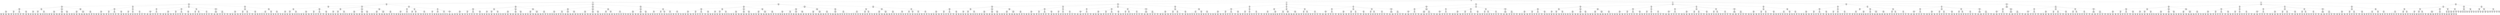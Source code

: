 digraph g {
node [shape = Mrecord];
nodo0[label="{EO: 0|cost: 0.0|A: null}"]
nodo1[label="{EO: 1|cost: 1.0|A: GoToCanada}"]
nodo5[label="{EO: 5|cost: 2.0|A: GoToCanarias|{\nEnergia:\n20Canada\n}}"]
nodo17[label="{EO: 17|cost: 3.0|A: GoToCanada|{\nEnergia:\n20Canarias\n}}"]
nodo55[label="{EO: 55|cost: 4.0|A: GoToCanarias|{\nEnergia:\n20Canada\n}}"]
nodo170[label="{EO: 170|cost: 5.0|A: GoToCanada|{\nEnergia:\n20Canarias\n}}"]
nodo525[label="{EO: 525|cost: 6.0|A: GoToCanarias|{\nEnergia:\n20Canada\n}}"]

nodo170 -> nodo525;
nodo526[label="{EO: 526|cost: 6.0|A: GoToEEUU|{\nEnergia:\n20Canada\n}}"]

nodo170 -> nodo526;
nodo527[label="{EO: 527|cost: 6.0|A: GoToGroenlandia|{\nEnergia:\n20Canada\n}}"]

nodo170 -> nodo527;
nodo528[label="{EO: 528|cost: 6.0|A: GoToInglaterra|{\nEnergia:\n20Canada\n}}"]

nodo170 -> nodo528;

nodo55 -> nodo170;
nodo171[label="{EO: 171|cost: 5.0|A: GoToCuba|{\nEnergia:\n20Canarias\n}}"]
nodo529[label="{EO: 529|cost: 6.0|A: GoToCanarias|{\nEnergia:\n20Cuba\n}}"]

nodo171 -> nodo529;
nodo530[label="{EO: 530|cost: 6.0|A: GoToMexico|{\nEnergia:\n20Cuba\n}}"]

nodo171 -> nodo530;

nodo55 -> nodo171;
nodo172[label="{EO: 172|cost: 5.0|A: GoToPeru|{\nEnergia:\n20Canarias\n}}"]
nodo531[label="{EO: 531|cost: 6.0|A: GoToBrasil|{\nEnergia:\n20Peru\n}}"]

nodo172 -> nodo531;
nodo532[label="{EO: 532|cost: 6.0|A: GoToCanarias|{\nEnergia:\n20Peru\n}}"]

nodo172 -> nodo532;
nodo533[label="{EO: 533|cost: 6.0|A: GoToMexico|{\nEnergia:\n20Peru\n}}"]

nodo172 -> nodo533;
nodo534[label="{EO: 534|cost: 6.0|A: GoToTierraDelFuego|{\nEnergia:\n20Peru\n}}"]

nodo172 -> nodo534;

nodo55 -> nodo172;
nodo173[label="{EO: 173|cost: 5.0|A: GoToSahara|{\nEnergia:\n20Canarias\n}}"]
nodo535[label="{EO: 535|cost: 6.0|A: GoToCanarias|{\nEnergia:\n20Sahara\n}}"]

nodo173 -> nodo535;
nodo536[label="{EO: 536|cost: 6.0|A: GoToEgipto|{\nEnergia:\n20Sahara\n}}"]

nodo173 -> nodo536;

nodo55 -> nodo173;

nodo17 -> nodo55;
nodo56[label="{EO: 56|cost: 4.0|A: GoToEEUU|{\nEnergia:\n20Canada\n}}"]
nodo174[label="{EO: 174|cost: 5.0|A: GoToAlaska|{\nEnergia:\n20EEUU\n}}"]
nodo537[label="{EO: 537|cost: 6.0|A: GoToEEUU|{\nEnergia:\n20Alaska\n}}"]

nodo174 -> nodo537;

nodo56 -> nodo174;
nodo175[label="{EO: 175|cost: 5.0|A: GoToCanada|{\nEnergia:\n20EEUU\n}}"]
nodo538[label="{EO: 538|cost: 6.0|A: GoToCanarias|{\nEnergia:\n20Canada\n}}"]

nodo175 -> nodo538;
nodo539[label="{EO: 539|cost: 6.0|A: GoToEEUU|{\nEnergia:\n20Canada\n}}"]

nodo175 -> nodo539;
nodo540[label="{EO: 540|cost: 6.0|A: GoToGroenlandia|{\nEnergia:\n20Canada\n}}"]

nodo175 -> nodo540;
nodo541[label="{EO: 541|cost: 6.0|A: GoToInglaterra|{\nEnergia:\n20Canada\n}}"]

nodo175 -> nodo541;

nodo56 -> nodo175;
nodo176[label="{EO: 176|cost: 5.0|A: GoToMexico|{\nEnergia:\n20EEUU\n}}"]
nodo542[label="{EO: 542|cost: 6.0|A: GoToCuba|{\nEnergia:\n20Mexico\n}}"]

nodo176 -> nodo542;
nodo543[label="{EO: 543|cost: 6.0|A: GoToEEUU|{\nEnergia:\n20Mexico\n}}"]

nodo176 -> nodo543;
nodo544[label="{EO: 544|cost: 6.0|A: GoToPeru|{\nEnergia:\n20Mexico\n}}"]

nodo176 -> nodo544;

nodo56 -> nodo176;

nodo17 -> nodo56;
nodo57[label="{EO: 57|cost: 4.0|A: GoToGroenlandia|{\nEnergia:\n20Canada\n}}"]
nodo177[label="{EO: 177|cost: 5.0|A: GoToCanada|{\nEnergia:\n20Groenlandia\n}}"]
nodo545[label="{EO: 545|cost: 6.0|A: GoToCanarias|{\nEnergia:\n20Canada\n}}"]

nodo177 -> nodo545;
nodo546[label="{EO: 546|cost: 6.0|A: GoToEEUU|{\nEnergia:\n20Canada\n}}"]

nodo177 -> nodo546;
nodo547[label="{EO: 547|cost: 6.0|A: GoToGroenlandia|{\nEnergia:\n20Canada\n}}"]

nodo177 -> nodo547;
nodo548[label="{EO: 548|cost: 6.0|A: GoToInglaterra|{\nEnergia:\n20Canada\n}}"]

nodo177 -> nodo548;

nodo57 -> nodo177;
nodo178[label="{EO: 178|cost: 5.0|A: GoToInglaterra|{\nEnergia:\n20Groenlandia\n}}"]
nodo549[label="{EO: 549|cost: 6.0|A: GoToCanada|{\nEnergia:\n20Inglaterra\n}}"]

nodo178 -> nodo549;
nodo550[label="{EO: 550|cost: 6.0|A: GoToGroenlandia|{\nEnergia:\n20Inglaterra\n}}"]

nodo178 -> nodo550;
nodo551[label="{EO: 551|cost: 6.0|A: GoToSuecia|{\nEnergia:\n20Inglaterra\n}}"]

nodo178 -> nodo551;

nodo57 -> nodo178;
nodo179[label="{EO: 179|cost: 5.0|A: GoToNoruega|{\nEnergia:\n20Groenlandia\n}}"]
nodo552[label="{EO: 552|cost: 6.0|A: GoToGroenlandia|{\nEnergia:\n20Noruega\n}}"]

nodo179 -> nodo552;
nodo553[label="{EO: 553|cost: 6.0|A: GoToMoscu|{\nEnergia:\n20Noruega\n}}"]

nodo179 -> nodo553;

nodo57 -> nodo179;

nodo17 -> nodo57;
nodo58[label="{EO: 58|cost: 4.0|A: GoToInglaterra|{\nEnergia:\n20Canada\n}}"]
nodo180[label="{EO: 180|cost: 5.0|A: GoToCanada|{\nEnergia:\n20Inglaterra\n}}"]
nodo554[label="{EO: 554|cost: 6.0|A: GoToCanarias|{\nEnergia:\n20Canada\n}}"]

nodo180 -> nodo554;
nodo555[label="{EO: 555|cost: 6.0|A: GoToEEUU|{\nEnergia:\n20Canada\n}}"]

nodo180 -> nodo555;
nodo556[label="{EO: 556|cost: 6.0|A: GoToGroenlandia|{\nEnergia:\n20Canada\n}}"]

nodo180 -> nodo556;
nodo557[label="{EO: 557|cost: 6.0|A: GoToInglaterra|{\nEnergia:\n20Canada\n}}"]

nodo180 -> nodo557;

nodo58 -> nodo180;
nodo181[label="{EO: 181|cost: 5.0|A: GoToGroenlandia|{\nEnergia:\n20Inglaterra\n}}"]
nodo558[label="{EO: 558|cost: 6.0|A: GoToCanada|{\nEnergia:\n20Groenlandia\n}}"]

nodo181 -> nodo558;
nodo559[label="{EO: 559|cost: 6.0|A: GoToInglaterra|{\nEnergia:\n20Groenlandia\n}}"]

nodo181 -> nodo559;
nodo560[label="{EO: 560|cost: 6.0|A: GoToNoruega|{\nEnergia:\n20Groenlandia\n}}"]

nodo181 -> nodo560;

nodo58 -> nodo181;
nodo182[label="{EO: 182|cost: 5.0|A: GoToSuecia|{\nEnergia:\n20Inglaterra\n}}"]
nodo561[label="{EO: 561|cost: 6.0|A: GoToEgipto|{\nEnergia:\n0Suecia\n}}"]

nodo182 -> nodo561;
nodo562[label="{EO: 562|cost: 6.0|A: GoToInglaterra|{\nEnergia:\n0Suecia\n}}"]

nodo182 -> nodo562;
nodo563[label="{EO: 563|cost: 6.0|A: GoToMoscu|{\nEnergia:\n0Suecia\n}}"]

nodo182 -> nodo563;

nodo58 -> nodo182;

nodo17 -> nodo58;

nodo5 -> nodo17;
nodo18[label="{EO: 18|cost: 3.0|A: GoToCuba|{\nEnergia:\n20Canarias\n}}"]
nodo59[label="{EO: 59|cost: 4.0|A: GoToCanarias|{\nEnergia:\n20Cuba\n}}"]
nodo183[label="{EO: 183|cost: 5.0|A: GoToCanada|{\nEnergia:\n20Canarias\n}}"]
nodo564[label="{EO: 564|cost: 6.0|A: GoToCanarias|{\nEnergia:\n20Canada\n}}"]

nodo183 -> nodo564;
nodo565[label="{EO: 565|cost: 6.0|A: GoToEEUU|{\nEnergia:\n20Canada\n}}"]

nodo183 -> nodo565;
nodo566[label="{EO: 566|cost: 6.0|A: GoToGroenlandia|{\nEnergia:\n20Canada\n}}"]

nodo183 -> nodo566;
nodo567[label="{EO: 567|cost: 6.0|A: GoToInglaterra|{\nEnergia:\n20Canada\n}}"]

nodo183 -> nodo567;

nodo59 -> nodo183;
nodo184[label="{EO: 184|cost: 5.0|A: GoToCuba|{\nEnergia:\n20Canarias\n}}"]
nodo568[label="{EO: 568|cost: 6.0|A: GoToCanarias|{\nEnergia:\n20Cuba\n}}"]

nodo184 -> nodo568;
nodo569[label="{EO: 569|cost: 6.0|A: GoToMexico|{\nEnergia:\n20Cuba\n}}"]

nodo184 -> nodo569;

nodo59 -> nodo184;
nodo185[label="{EO: 185|cost: 5.0|A: GoToPeru|{\nEnergia:\n20Canarias\n}}"]
nodo570[label="{EO: 570|cost: 6.0|A: GoToBrasil|{\nEnergia:\n20Peru\n}}"]

nodo185 -> nodo570;
nodo571[label="{EO: 571|cost: 6.0|A: GoToCanarias|{\nEnergia:\n20Peru\n}}"]

nodo185 -> nodo571;
nodo572[label="{EO: 572|cost: 6.0|A: GoToMexico|{\nEnergia:\n20Peru\n}}"]

nodo185 -> nodo572;
nodo573[label="{EO: 573|cost: 6.0|A: GoToTierraDelFuego|{\nEnergia:\n20Peru\n}}"]

nodo185 -> nodo573;

nodo59 -> nodo185;
nodo186[label="{EO: 186|cost: 5.0|A: GoToSahara|{\nEnergia:\n20Canarias\n}}"]
nodo574[label="{EO: 574|cost: 6.0|A: GoToCanarias|{\nEnergia:\n20Sahara\n}}"]

nodo186 -> nodo574;
nodo575[label="{EO: 575|cost: 6.0|A: GoToEgipto|{\nEnergia:\n20Sahara\n}}"]

nodo186 -> nodo575;

nodo59 -> nodo186;

nodo18 -> nodo59;
nodo60[label="{EO: 60|cost: 4.0|A: GoToMexico|{\nEnergia:\n20Cuba\n}}"]
nodo187[label="{EO: 187|cost: 5.0|A: GoToCuba|{\nEnergia:\n20Mexico\n}}"]
nodo576[label="{EO: 576|cost: 6.0|A: GoToCanarias|{\nEnergia:\n20Cuba\n}}"]

nodo187 -> nodo576;
nodo577[label="{EO: 577|cost: 6.0|A: GoToMexico|{\nEnergia:\n20Cuba\n}}"]

nodo187 -> nodo577;

nodo60 -> nodo187;
nodo188[label="{EO: 188|cost: 5.0|A: GoToEEUU|{\nEnergia:\n20Mexico\n}}"]
nodo578[label="{EO: 578|cost: 6.0|A: GoToAlaska|{\nEnergia:\n20EEUU\n}}"]

nodo188 -> nodo578;
nodo579[label="{EO: 579|cost: 6.0|A: GoToCanada|{\nEnergia:\n20EEUU\n}}"]

nodo188 -> nodo579;
nodo580[label="{EO: 580|cost: 6.0|A: GoToMexico|{\nEnergia:\n20EEUU\n}}"]

nodo188 -> nodo580;

nodo60 -> nodo188;
nodo189[label="{EO: 189|cost: 5.0|A: GoToPeru|{\nEnergia:\n20Mexico\n}}"]
nodo581[label="{EO: 581|cost: 6.0|A: GoToBrasil|{\nEnergia:\n20Peru\n}}"]

nodo189 -> nodo581;
nodo582[label="{EO: 582|cost: 6.0|A: GoToCanarias|{\nEnergia:\n20Peru\n}}"]

nodo189 -> nodo582;
nodo583[label="{EO: 583|cost: 6.0|A: GoToMexico|{\nEnergia:\n20Peru\n}}"]

nodo189 -> nodo583;
nodo584[label="{EO: 584|cost: 6.0|A: GoToTierraDelFuego|{\nEnergia:\n20Peru\n}}"]

nodo189 -> nodo584;

nodo60 -> nodo189;

nodo18 -> nodo60;

nodo5 -> nodo18;
nodo19[label="{EO: 19|cost: 3.0|A: GoToPeru|{\nEnergia:\n20Canarias\n}}"]
nodo61[label="{EO: 61|cost: 4.0|A: GoToBrasil|{\nEnergia:\n20Peru\n}}"]
nodo190[label="{EO: 190|cost: 5.0|A: GoToBuenosAires|{\nEnergia:\n20Brasil\n}}"]
nodo585[label="{EO: 585|cost: 6.0|A: GoToBrasil|{\nEnergia:\n20BuenosAires\n}}"]

nodo190 -> nodo585;
nodo586[label="{EO: 586|cost: 6.0|A: GoToTierraDelFuego|{\nEnergia:\n20BuenosAires\n}}"]

nodo190 -> nodo586;

nodo61 -> nodo190;
nodo191[label="{EO: 191|cost: 5.0|A: GoToPeru|{\nEnergia:\n20Brasil\n}}"]
nodo587[label="{EO: 587|cost: 6.0|A: GoToBrasil|{\nEnergia:\n20Peru\n}}"]

nodo191 -> nodo587;
nodo588[label="{EO: 588|cost: 6.0|A: GoToCanarias|{\nEnergia:\n20Peru\n}}"]

nodo191 -> nodo588;
nodo589[label="{EO: 589|cost: 6.0|A: GoToMexico|{\nEnergia:\n20Peru\n}}"]

nodo191 -> nodo589;
nodo590[label="{EO: 590|cost: 6.0|A: GoToTierraDelFuego|{\nEnergia:\n20Peru\n}}"]

nodo191 -> nodo590;

nodo61 -> nodo191;

nodo19 -> nodo61;
nodo62[label="{EO: 62|cost: 4.0|A: GoToCanarias|{\nEnergia:\n20Peru\n}}"]
nodo192[label="{EO: 192|cost: 5.0|A: GoToCanada|{\nEnergia:\n20Canarias\n}}"]
nodo591[label="{EO: 591|cost: 6.0|A: GoToCanarias|{\nEnergia:\n20Canada\n}}"]

nodo192 -> nodo591;
nodo592[label="{EO: 592|cost: 6.0|A: GoToEEUU|{\nEnergia:\n20Canada\n}}"]

nodo192 -> nodo592;
nodo593[label="{EO: 593|cost: 6.0|A: GoToGroenlandia|{\nEnergia:\n20Canada\n}}"]

nodo192 -> nodo593;
nodo594[label="{EO: 594|cost: 6.0|A: GoToInglaterra|{\nEnergia:\n20Canada\n}}"]

nodo192 -> nodo594;

nodo62 -> nodo192;
nodo193[label="{EO: 193|cost: 5.0|A: GoToCuba|{\nEnergia:\n20Canarias\n}}"]
nodo595[label="{EO: 595|cost: 6.0|A: GoToCanarias|{\nEnergia:\n20Cuba\n}}"]

nodo193 -> nodo595;
nodo596[label="{EO: 596|cost: 6.0|A: GoToMexico|{\nEnergia:\n20Cuba\n}}"]

nodo193 -> nodo596;

nodo62 -> nodo193;
nodo194[label="{EO: 194|cost: 5.0|A: GoToPeru|{\nEnergia:\n20Canarias\n}}"]
nodo597[label="{EO: 597|cost: 6.0|A: GoToBrasil|{\nEnergia:\n20Peru\n}}"]

nodo194 -> nodo597;
nodo598[label="{EO: 598|cost: 6.0|A: GoToCanarias|{\nEnergia:\n20Peru\n}}"]

nodo194 -> nodo598;
nodo599[label="{EO: 599|cost: 6.0|A: GoToMexico|{\nEnergia:\n20Peru\n}}"]

nodo194 -> nodo599;
nodo600[label="{EO: 600|cost: 6.0|A: GoToTierraDelFuego|{\nEnergia:\n20Peru\n}}"]

nodo194 -> nodo600;

nodo62 -> nodo194;
nodo195[label="{EO: 195|cost: 5.0|A: GoToSahara|{\nEnergia:\n20Canarias\n}}"]
nodo601[label="{EO: 601|cost: 6.0|A: GoToCanarias|{\nEnergia:\n20Sahara\n}}"]

nodo195 -> nodo601;
nodo602[label="{EO: 602|cost: 6.0|A: GoToEgipto|{\nEnergia:\n20Sahara\n}}"]

nodo195 -> nodo602;

nodo62 -> nodo195;

nodo19 -> nodo62;
nodo63[label="{EO: 63|cost: 4.0|A: GoToMexico|{\nEnergia:\n20Peru\n}}"]
nodo196[label="{EO: 196|cost: 5.0|A: GoToCuba|{\nEnergia:\n20Mexico\n}}"]
nodo603[label="{EO: 603|cost: 6.0|A: GoToCanarias|{\nEnergia:\n20Cuba\n}}"]

nodo196 -> nodo603;
nodo604[label="{EO: 604|cost: 6.0|A: GoToMexico|{\nEnergia:\n20Cuba\n}}"]

nodo196 -> nodo604;

nodo63 -> nodo196;
nodo197[label="{EO: 197|cost: 5.0|A: GoToEEUU|{\nEnergia:\n20Mexico\n}}"]
nodo605[label="{EO: 605|cost: 6.0|A: GoToAlaska|{\nEnergia:\n20EEUU\n}}"]

nodo197 -> nodo605;
nodo606[label="{EO: 606|cost: 6.0|A: GoToCanada|{\nEnergia:\n20EEUU\n}}"]

nodo197 -> nodo606;
nodo607[label="{EO: 607|cost: 6.0|A: GoToMexico|{\nEnergia:\n20EEUU\n}}"]

nodo197 -> nodo607;

nodo63 -> nodo197;
nodo198[label="{EO: 198|cost: 5.0|A: GoToPeru|{\nEnergia:\n20Mexico\n}}"]
nodo608[label="{EO: 608|cost: 6.0|A: GoToBrasil|{\nEnergia:\n20Peru\n}}"]

nodo198 -> nodo608;
nodo609[label="{EO: 609|cost: 6.0|A: GoToCanarias|{\nEnergia:\n20Peru\n}}"]

nodo198 -> nodo609;
nodo610[label="{EO: 610|cost: 6.0|A: GoToMexico|{\nEnergia:\n20Peru\n}}"]

nodo198 -> nodo610;
nodo611[label="{EO: 611|cost: 6.0|A: GoToTierraDelFuego|{\nEnergia:\n20Peru\n}}"]

nodo198 -> nodo611;

nodo63 -> nodo198;

nodo19 -> nodo63;
nodo64[label="{EO: 64|cost: 4.0|A: GoToTierraDelFuego|{\nEnergia:\n20Peru\n}}"]
nodo199[label="{EO: 199|cost: 5.0|A: GoToBuenosAires|{\nEnergia:\n20TierraDelFuego\n}}"]
nodo612[label="{EO: 612|cost: 6.0|A: GoToBrasil|{\nEnergia:\n20BuenosAires\n}}"]

nodo199 -> nodo612;
nodo613[label="{EO: 613|cost: 6.0|A: GoToTierraDelFuego|{\nEnergia:\n20BuenosAires\n}}"]

nodo199 -> nodo613;

nodo64 -> nodo199;
nodo200[label="{EO: 200|cost: 5.0|A: GoToPeru|{\nEnergia:\n20TierraDelFuego\n}}"]
nodo614[label="{EO: 614|cost: 6.0|A: GoToBrasil|{\nEnergia:\n20Peru\n}}"]

nodo200 -> nodo614;
nodo615[label="{EO: 615|cost: 6.0|A: GoToCanarias|{\nEnergia:\n20Peru\n}}"]

nodo200 -> nodo615;
nodo616[label="{EO: 616|cost: 6.0|A: GoToMexico|{\nEnergia:\n20Peru\n}}"]

nodo200 -> nodo616;
nodo617[label="{EO: 617|cost: 6.0|A: GoToTierraDelFuego|{\nEnergia:\n20Peru\n}}"]

nodo200 -> nodo617;

nodo64 -> nodo200;

nodo19 -> nodo64;

nodo5 -> nodo19;
nodo20[label="{EO: 20|cost: 3.0|A: GoToSahara|{\nEnergia:\n20Canarias\n}}"]
nodo65[label="{EO: 65|cost: 4.0|A: GoToCanarias|{\nEnergia:\n20Sahara\n}}"]
nodo201[label="{EO: 201|cost: 5.0|A: GoToCanada|{\nEnergia:\n20Canarias\n}}"]
nodo618[label="{EO: 618|cost: 6.0|A: GoToCanarias|{\nEnergia:\n20Canada\n}}"]

nodo201 -> nodo618;
nodo619[label="{EO: 619|cost: 6.0|A: GoToEEUU|{\nEnergia:\n20Canada\n}}"]

nodo201 -> nodo619;
nodo620[label="{EO: 620|cost: 6.0|A: GoToGroenlandia|{\nEnergia:\n20Canada\n}}"]

nodo201 -> nodo620;
nodo621[label="{EO: 621|cost: 6.0|A: GoToInglaterra|{\nEnergia:\n20Canada\n}}"]

nodo201 -> nodo621;

nodo65 -> nodo201;
nodo202[label="{EO: 202|cost: 5.0|A: GoToCuba|{\nEnergia:\n20Canarias\n}}"]
nodo622[label="{EO: 622|cost: 6.0|A: GoToCanarias|{\nEnergia:\n20Cuba\n}}"]

nodo202 -> nodo622;
nodo623[label="{EO: 623|cost: 6.0|A: GoToMexico|{\nEnergia:\n20Cuba\n}}"]

nodo202 -> nodo623;

nodo65 -> nodo202;
nodo203[label="{EO: 203|cost: 5.0|A: GoToPeru|{\nEnergia:\n20Canarias\n}}"]
nodo624[label="{EO: 624|cost: 6.0|A: GoToBrasil|{\nEnergia:\n20Peru\n}}"]

nodo203 -> nodo624;
nodo625[label="{EO: 625|cost: 6.0|A: GoToCanarias|{\nEnergia:\n20Peru\n}}"]

nodo203 -> nodo625;
nodo626[label="{EO: 626|cost: 6.0|A: GoToMexico|{\nEnergia:\n20Peru\n}}"]

nodo203 -> nodo626;
nodo627[label="{EO: 627|cost: 6.0|A: GoToTierraDelFuego|{\nEnergia:\n20Peru\n}}"]

nodo203 -> nodo627;

nodo65 -> nodo203;
nodo204[label="{EO: 204|cost: 5.0|A: GoToSahara|{\nEnergia:\n20Canarias\n}}"]
nodo628[label="{EO: 628|cost: 6.0|A: GoToCanarias|{\nEnergia:\n20Sahara\n}}"]

nodo204 -> nodo628;
nodo629[label="{EO: 629|cost: 6.0|A: GoToEgipto|{\nEnergia:\n20Sahara\n}}"]

nodo204 -> nodo629;

nodo65 -> nodo204;

nodo20 -> nodo65;
nodo66[label="{EO: 66|cost: 4.0|A: GoToEgipto|{\nEnergia:\n20Sahara\n}}"]
nodo205[label="{EO: 205|cost: 5.0|A: GoToMoscu|{\nEnergia:\n20Egipto\n}}"]
nodo630[label="{EO: 630|cost: 6.0|A: GoToEgipto|{\nEnergia:\n20Moscu\n}}"]

nodo205 -> nodo630;
nodo631[label="{EO: 631|cost: 6.0|A: GoToIndia|{\nEnergia:\n20Moscu\n}}"]

nodo205 -> nodo631;
nodo632[label="{EO: 632|cost: 6.0|A: GoToNoruega|{\nEnergia:\n20Moscu\n}}"]

nodo205 -> nodo632;
nodo633[label="{EO: 633|cost: 6.0|A: GoToSiberia|{\nEnergia:\n20Moscu\n}}"]

nodo205 -> nodo633;
nodo634[label="{EO: 634|cost: 6.0|A: GoToSuecia|{\nEnergia:\n20Moscu\n}}"]

nodo205 -> nodo634;

nodo66 -> nodo205;
nodo206[label="{EO: 206|cost: 5.0|A: GoToSahara|{\nEnergia:\n20Egipto\n}}"]
nodo635[label="{EO: 635|cost: 6.0|A: GoToCanarias|{\nEnergia:\n20Sahara\n}}"]

nodo206 -> nodo635;
nodo636[label="{EO: 636|cost: 6.0|A: GoToEgipto|{\nEnergia:\n20Sahara\n}}"]

nodo206 -> nodo636;

nodo66 -> nodo206;
nodo207[label="{EO: 207|cost: 5.0|A: GoToSuecia|{\nEnergia:\n20Egipto\n}}"]
nodo637[label="{EO: 637|cost: 6.0|A: GoToEgipto|{\nEnergia:\n0Suecia\n}}"]

nodo207 -> nodo637;
nodo638[label="{EO: 638|cost: 6.0|A: GoToInglaterra|{\nEnergia:\n0Suecia\n}}"]

nodo207 -> nodo638;
nodo639[label="{EO: 639|cost: 6.0|A: GoToMoscu|{\nEnergia:\n0Suecia\n}}"]

nodo207 -> nodo639;

nodo66 -> nodo207;

nodo20 -> nodo66;

nodo5 -> nodo20;

nodo1 -> nodo5;
nodo6[label="{EO: 6|cost: 2.0|A: GoToEEUU|{\nEnergia:\n20Canada\n}}"]
nodo21[label="{EO: 21|cost: 3.0|A: GoToAlaska|{\nEnergia:\n20EEUU\n}}"]
nodo67[label="{EO: 67|cost: 4.0|A: GoToEEUU|{\nEnergia:\n20Alaska\n}}"]
nodo208[label="{EO: 208|cost: 5.0|A: GoToAlaska|{\nEnergia:\n20EEUU\n}}"]
nodo640[label="{EO: 640|cost: 6.0|A: GoToEEUU|{\nEnergia:\n20Alaska\n}}"]

nodo208 -> nodo640;

nodo67 -> nodo208;
nodo209[label="{EO: 209|cost: 5.0|A: GoToCanada|{\nEnergia:\n20EEUU\n}}"]
nodo641[label="{EO: 641|cost: 6.0|A: GoToCanarias|{\nEnergia:\n20Canada\n}}"]

nodo209 -> nodo641;
nodo642[label="{EO: 642|cost: 6.0|A: GoToEEUU|{\nEnergia:\n20Canada\n}}"]

nodo209 -> nodo642;
nodo643[label="{EO: 643|cost: 6.0|A: GoToGroenlandia|{\nEnergia:\n20Canada\n}}"]

nodo209 -> nodo643;
nodo644[label="{EO: 644|cost: 6.0|A: GoToInglaterra|{\nEnergia:\n20Canada\n}}"]

nodo209 -> nodo644;

nodo67 -> nodo209;
nodo210[label="{EO: 210|cost: 5.0|A: GoToMexico|{\nEnergia:\n20EEUU\n}}"]
nodo645[label="{EO: 645|cost: 6.0|A: GoToCuba|{\nEnergia:\n20Mexico\n}}"]

nodo210 -> nodo645;
nodo646[label="{EO: 646|cost: 6.0|A: GoToEEUU|{\nEnergia:\n20Mexico\n}}"]

nodo210 -> nodo646;
nodo647[label="{EO: 647|cost: 6.0|A: GoToPeru|{\nEnergia:\n20Mexico\n}}"]

nodo210 -> nodo647;

nodo67 -> nodo210;

nodo21 -> nodo67;

nodo6 -> nodo21;
nodo22[label="{EO: 22|cost: 3.0|A: GoToCanada|{\nEnergia:\n20EEUU\n}}"]
nodo68[label="{EO: 68|cost: 4.0|A: GoToCanarias|{\nEnergia:\n20Canada\n}}"]
nodo211[label="{EO: 211|cost: 5.0|A: GoToCanada|{\nEnergia:\n20Canarias\n}}"]
nodo648[label="{EO: 648|cost: 6.0|A: GoToCanarias|{\nEnergia:\n20Canada\n}}"]

nodo211 -> nodo648;
nodo649[label="{EO: 649|cost: 6.0|A: GoToEEUU|{\nEnergia:\n20Canada\n}}"]

nodo211 -> nodo649;
nodo650[label="{EO: 650|cost: 6.0|A: GoToGroenlandia|{\nEnergia:\n20Canada\n}}"]

nodo211 -> nodo650;
nodo651[label="{EO: 651|cost: 6.0|A: GoToInglaterra|{\nEnergia:\n20Canada\n}}"]

nodo211 -> nodo651;

nodo68 -> nodo211;
nodo212[label="{EO: 212|cost: 5.0|A: GoToCuba|{\nEnergia:\n20Canarias\n}}"]
nodo652[label="{EO: 652|cost: 6.0|A: GoToCanarias|{\nEnergia:\n20Cuba\n}}"]

nodo212 -> nodo652;
nodo653[label="{EO: 653|cost: 6.0|A: GoToMexico|{\nEnergia:\n20Cuba\n}}"]

nodo212 -> nodo653;

nodo68 -> nodo212;
nodo213[label="{EO: 213|cost: 5.0|A: GoToPeru|{\nEnergia:\n20Canarias\n}}"]
nodo654[label="{EO: 654|cost: 6.0|A: GoToBrasil|{\nEnergia:\n20Peru\n}}"]

nodo213 -> nodo654;
nodo655[label="{EO: 655|cost: 6.0|A: GoToCanarias|{\nEnergia:\n20Peru\n}}"]

nodo213 -> nodo655;
nodo656[label="{EO: 656|cost: 6.0|A: GoToMexico|{\nEnergia:\n20Peru\n}}"]

nodo213 -> nodo656;
nodo657[label="{EO: 657|cost: 6.0|A: GoToTierraDelFuego|{\nEnergia:\n20Peru\n}}"]

nodo213 -> nodo657;

nodo68 -> nodo213;
nodo214[label="{EO: 214|cost: 5.0|A: GoToSahara|{\nEnergia:\n20Canarias\n}}"]
nodo658[label="{EO: 658|cost: 6.0|A: GoToCanarias|{\nEnergia:\n20Sahara\n}}"]

nodo214 -> nodo658;
nodo659[label="{EO: 659|cost: 6.0|A: GoToEgipto|{\nEnergia:\n20Sahara\n}}"]

nodo214 -> nodo659;

nodo68 -> nodo214;

nodo22 -> nodo68;
nodo69[label="{EO: 69|cost: 4.0|A: GoToEEUU|{\nEnergia:\n20Canada\n}}"]
nodo215[label="{EO: 215|cost: 5.0|A: GoToAlaska|{\nEnergia:\n20EEUU\n}}"]
nodo660[label="{EO: 660|cost: 6.0|A: GoToEEUU|{\nEnergia:\n20Alaska\n}}"]

nodo215 -> nodo660;

nodo69 -> nodo215;
nodo216[label="{EO: 216|cost: 5.0|A: GoToCanada|{\nEnergia:\n20EEUU\n}}"]
nodo661[label="{EO: 661|cost: 6.0|A: GoToCanarias|{\nEnergia:\n20Canada\n}}"]

nodo216 -> nodo661;
nodo662[label="{EO: 662|cost: 6.0|A: GoToEEUU|{\nEnergia:\n20Canada\n}}"]

nodo216 -> nodo662;
nodo663[label="{EO: 663|cost: 6.0|A: GoToGroenlandia|{\nEnergia:\n20Canada\n}}"]

nodo216 -> nodo663;
nodo664[label="{EO: 664|cost: 6.0|A: GoToInglaterra|{\nEnergia:\n20Canada\n}}"]

nodo216 -> nodo664;

nodo69 -> nodo216;
nodo217[label="{EO: 217|cost: 5.0|A: GoToMexico|{\nEnergia:\n20EEUU\n}}"]
nodo665[label="{EO: 665|cost: 6.0|A: GoToCuba|{\nEnergia:\n20Mexico\n}}"]

nodo217 -> nodo665;
nodo666[label="{EO: 666|cost: 6.0|A: GoToEEUU|{\nEnergia:\n20Mexico\n}}"]

nodo217 -> nodo666;
nodo667[label="{EO: 667|cost: 6.0|A: GoToPeru|{\nEnergia:\n20Mexico\n}}"]

nodo217 -> nodo667;

nodo69 -> nodo217;

nodo22 -> nodo69;
nodo70[label="{EO: 70|cost: 4.0|A: GoToGroenlandia|{\nEnergia:\n20Canada\n}}"]
nodo218[label="{EO: 218|cost: 5.0|A: GoToCanada|{\nEnergia:\n20Groenlandia\n}}"]
nodo668[label="{EO: 668|cost: 6.0|A: GoToCanarias|{\nEnergia:\n20Canada\n}}"]

nodo218 -> nodo668;
nodo669[label="{EO: 669|cost: 6.0|A: GoToEEUU|{\nEnergia:\n20Canada\n}}"]

nodo218 -> nodo669;
nodo670[label="{EO: 670|cost: 6.0|A: GoToGroenlandia|{\nEnergia:\n20Canada\n}}"]

nodo218 -> nodo670;
nodo671[label="{EO: 671|cost: 6.0|A: GoToInglaterra|{\nEnergia:\n20Canada\n}}"]

nodo218 -> nodo671;

nodo70 -> nodo218;
nodo219[label="{EO: 219|cost: 5.0|A: GoToInglaterra|{\nEnergia:\n20Groenlandia\n}}"]
nodo672[label="{EO: 672|cost: 6.0|A: GoToCanada|{\nEnergia:\n20Inglaterra\n}}"]

nodo219 -> nodo672;
nodo673[label="{EO: 673|cost: 6.0|A: GoToGroenlandia|{\nEnergia:\n20Inglaterra\n}}"]

nodo219 -> nodo673;
nodo674[label="{EO: 674|cost: 6.0|A: GoToSuecia|{\nEnergia:\n20Inglaterra\n}}"]

nodo219 -> nodo674;

nodo70 -> nodo219;
nodo220[label="{EO: 220|cost: 5.0|A: GoToNoruega|{\nEnergia:\n20Groenlandia\n}}"]
nodo675[label="{EO: 675|cost: 6.0|A: GoToGroenlandia|{\nEnergia:\n20Noruega\n}}"]

nodo220 -> nodo675;
nodo676[label="{EO: 676|cost: 6.0|A: GoToMoscu|{\nEnergia:\n20Noruega\n}}"]

nodo220 -> nodo676;

nodo70 -> nodo220;

nodo22 -> nodo70;
nodo71[label="{EO: 71|cost: 4.0|A: GoToInglaterra|{\nEnergia:\n20Canada\n}}"]
nodo221[label="{EO: 221|cost: 5.0|A: GoToCanada|{\nEnergia:\n20Inglaterra\n}}"]
nodo677[label="{EO: 677|cost: 6.0|A: GoToCanarias|{\nEnergia:\n20Canada\n}}"]

nodo221 -> nodo677;
nodo678[label="{EO: 678|cost: 6.0|A: GoToEEUU|{\nEnergia:\n20Canada\n}}"]

nodo221 -> nodo678;
nodo679[label="{EO: 679|cost: 6.0|A: GoToGroenlandia|{\nEnergia:\n20Canada\n}}"]

nodo221 -> nodo679;
nodo680[label="{EO: 680|cost: 6.0|A: GoToInglaterra|{\nEnergia:\n20Canada\n}}"]

nodo221 -> nodo680;

nodo71 -> nodo221;
nodo222[label="{EO: 222|cost: 5.0|A: GoToGroenlandia|{\nEnergia:\n20Inglaterra\n}}"]
nodo681[label="{EO: 681|cost: 6.0|A: GoToCanada|{\nEnergia:\n20Groenlandia\n}}"]

nodo222 -> nodo681;
nodo682[label="{EO: 682|cost: 6.0|A: GoToInglaterra|{\nEnergia:\n20Groenlandia\n}}"]

nodo222 -> nodo682;
nodo683[label="{EO: 683|cost: 6.0|A: GoToNoruega|{\nEnergia:\n20Groenlandia\n}}"]

nodo222 -> nodo683;

nodo71 -> nodo222;
nodo223[label="{EO: 223|cost: 5.0|A: GoToSuecia|{\nEnergia:\n20Inglaterra\n}}"]
nodo684[label="{EO: 684|cost: 6.0|A: GoToEgipto|{\nEnergia:\n0Suecia\n}}"]

nodo223 -> nodo684;
nodo685[label="{EO: 685|cost: 6.0|A: GoToInglaterra|{\nEnergia:\n0Suecia\n}}"]

nodo223 -> nodo685;
nodo686[label="{EO: 686|cost: 6.0|A: GoToMoscu|{\nEnergia:\n0Suecia\n}}"]

nodo223 -> nodo686;

nodo71 -> nodo223;

nodo22 -> nodo71;

nodo6 -> nodo22;
nodo23[label="{EO: 23|cost: 3.0|A: GoToMexico|{\nEnergia:\n20EEUU\n}}"]
nodo72[label="{EO: 72|cost: 4.0|A: GoToCuba|{\nEnergia:\n20Mexico\n}}"]
nodo224[label="{EO: 224|cost: 5.0|A: GoToCanarias|{\nEnergia:\n20Cuba\n}}"]
nodo687[label="{EO: 687|cost: 6.0|A: GoToCanada|{\nEnergia:\n20Canarias\n}}"]

nodo224 -> nodo687;
nodo688[label="{EO: 688|cost: 6.0|A: GoToCuba|{\nEnergia:\n20Canarias\n}}"]

nodo224 -> nodo688;
nodo689[label="{EO: 689|cost: 6.0|A: GoToPeru|{\nEnergia:\n20Canarias\n}}"]

nodo224 -> nodo689;
nodo690[label="{EO: 690|cost: 6.0|A: GoToSahara|{\nEnergia:\n20Canarias\n}}"]

nodo224 -> nodo690;

nodo72 -> nodo224;
nodo225[label="{EO: 225|cost: 5.0|A: GoToMexico|{\nEnergia:\n20Cuba\n}}"]
nodo691[label="{EO: 691|cost: 6.0|A: GoToCuba|{\nEnergia:\n20Mexico\n}}"]

nodo225 -> nodo691;
nodo692[label="{EO: 692|cost: 6.0|A: GoToEEUU|{\nEnergia:\n20Mexico\n}}"]

nodo225 -> nodo692;
nodo693[label="{EO: 693|cost: 6.0|A: GoToPeru|{\nEnergia:\n20Mexico\n}}"]

nodo225 -> nodo693;

nodo72 -> nodo225;

nodo23 -> nodo72;
nodo73[label="{EO: 73|cost: 4.0|A: GoToEEUU|{\nEnergia:\n20Mexico\n}}"]
nodo226[label="{EO: 226|cost: 5.0|A: GoToAlaska|{\nEnergia:\n20EEUU\n}}"]
nodo694[label="{EO: 694|cost: 6.0|A: GoToEEUU|{\nEnergia:\n20Alaska\n}}"]

nodo226 -> nodo694;

nodo73 -> nodo226;
nodo227[label="{EO: 227|cost: 5.0|A: GoToCanada|{\nEnergia:\n20EEUU\n}}"]
nodo695[label="{EO: 695|cost: 6.0|A: GoToCanarias|{\nEnergia:\n20Canada\n}}"]

nodo227 -> nodo695;
nodo696[label="{EO: 696|cost: 6.0|A: GoToEEUU|{\nEnergia:\n20Canada\n}}"]

nodo227 -> nodo696;
nodo697[label="{EO: 697|cost: 6.0|A: GoToGroenlandia|{\nEnergia:\n20Canada\n}}"]

nodo227 -> nodo697;
nodo698[label="{EO: 698|cost: 6.0|A: GoToInglaterra|{\nEnergia:\n20Canada\n}}"]

nodo227 -> nodo698;

nodo73 -> nodo227;
nodo228[label="{EO: 228|cost: 5.0|A: GoToMexico|{\nEnergia:\n20EEUU\n}}"]
nodo699[label="{EO: 699|cost: 6.0|A: GoToCuba|{\nEnergia:\n20Mexico\n}}"]

nodo228 -> nodo699;
nodo700[label="{EO: 700|cost: 6.0|A: GoToEEUU|{\nEnergia:\n20Mexico\n}}"]

nodo228 -> nodo700;
nodo701[label="{EO: 701|cost: 6.0|A: GoToPeru|{\nEnergia:\n20Mexico\n}}"]

nodo228 -> nodo701;

nodo73 -> nodo228;

nodo23 -> nodo73;
nodo74[label="{EO: 74|cost: 4.0|A: GoToPeru|{\nEnergia:\n20Mexico\n}}"]
nodo229[label="{EO: 229|cost: 5.0|A: GoToBrasil|{\nEnergia:\n20Peru\n}}"]
nodo702[label="{EO: 702|cost: 6.0|A: GoToBuenosAires|{\nEnergia:\n20Brasil\n}}"]

nodo229 -> nodo702;
nodo703[label="{EO: 703|cost: 6.0|A: GoToPeru|{\nEnergia:\n20Brasil\n}}"]

nodo229 -> nodo703;

nodo74 -> nodo229;
nodo230[label="{EO: 230|cost: 5.0|A: GoToCanarias|{\nEnergia:\n20Peru\n}}"]
nodo704[label="{EO: 704|cost: 6.0|A: GoToCanada|{\nEnergia:\n20Canarias\n}}"]

nodo230 -> nodo704;
nodo705[label="{EO: 705|cost: 6.0|A: GoToCuba|{\nEnergia:\n20Canarias\n}}"]

nodo230 -> nodo705;
nodo706[label="{EO: 706|cost: 6.0|A: GoToPeru|{\nEnergia:\n20Canarias\n}}"]

nodo230 -> nodo706;
nodo707[label="{EO: 707|cost: 6.0|A: GoToSahara|{\nEnergia:\n20Canarias\n}}"]

nodo230 -> nodo707;

nodo74 -> nodo230;
nodo231[label="{EO: 231|cost: 5.0|A: GoToMexico|{\nEnergia:\n20Peru\n}}"]
nodo708[label="{EO: 708|cost: 6.0|A: GoToCuba|{\nEnergia:\n20Mexico\n}}"]

nodo231 -> nodo708;
nodo709[label="{EO: 709|cost: 6.0|A: GoToEEUU|{\nEnergia:\n20Mexico\n}}"]

nodo231 -> nodo709;
nodo710[label="{EO: 710|cost: 6.0|A: GoToPeru|{\nEnergia:\n20Mexico\n}}"]

nodo231 -> nodo710;

nodo74 -> nodo231;
nodo232[label="{EO: 232|cost: 5.0|A: GoToTierraDelFuego|{\nEnergia:\n20Peru\n}}"]
nodo711[label="{EO: 711|cost: 6.0|A: GoToBuenosAires|{\nEnergia:\n20TierraDelFuego\n}}"]

nodo232 -> nodo711;
nodo712[label="{EO: 712|cost: 6.0|A: GoToPeru|{\nEnergia:\n20TierraDelFuego\n}}"]

nodo232 -> nodo712;

nodo74 -> nodo232;

nodo23 -> nodo74;

nodo6 -> nodo23;

nodo1 -> nodo6;
nodo7[label="{EO: 7|cost: 2.0|A: GoToGroenlandia|{\nEnergia:\n20Canada\n}}"]
nodo24[label="{EO: 24|cost: 3.0|A: GoToCanada|{\nEnergia:\n20Groenlandia\n}}"]
nodo75[label="{EO: 75|cost: 4.0|A: GoToCanarias|{\nEnergia:\n20Canada\n}}"]
nodo233[label="{EO: 233|cost: 5.0|A: GoToCanada|{\nEnergia:\n20Canarias\n}}"]
nodo713[label="{EO: 713|cost: 6.0|A: GoToCanarias|{\nEnergia:\n20Canada\n}}"]

nodo233 -> nodo713;
nodo714[label="{EO: 714|cost: 6.0|A: GoToEEUU|{\nEnergia:\n20Canada\n}}"]

nodo233 -> nodo714;
nodo715[label="{EO: 715|cost: 6.0|A: GoToGroenlandia|{\nEnergia:\n20Canada\n}}"]

nodo233 -> nodo715;
nodo716[label="{EO: 716|cost: 6.0|A: GoToInglaterra|{\nEnergia:\n20Canada\n}}"]

nodo233 -> nodo716;

nodo75 -> nodo233;
nodo234[label="{EO: 234|cost: 5.0|A: GoToCuba|{\nEnergia:\n20Canarias\n}}"]
nodo717[label="{EO: 717|cost: 6.0|A: GoToCanarias|{\nEnergia:\n20Cuba\n}}"]

nodo234 -> nodo717;
nodo718[label="{EO: 718|cost: 6.0|A: GoToMexico|{\nEnergia:\n20Cuba\n}}"]

nodo234 -> nodo718;

nodo75 -> nodo234;
nodo235[label="{EO: 235|cost: 5.0|A: GoToPeru|{\nEnergia:\n20Canarias\n}}"]
nodo719[label="{EO: 719|cost: 6.0|A: GoToBrasil|{\nEnergia:\n20Peru\n}}"]

nodo235 -> nodo719;
nodo720[label="{EO: 720|cost: 6.0|A: GoToCanarias|{\nEnergia:\n20Peru\n}}"]

nodo235 -> nodo720;
nodo721[label="{EO: 721|cost: 6.0|A: GoToMexico|{\nEnergia:\n20Peru\n}}"]

nodo235 -> nodo721;
nodo722[label="{EO: 722|cost: 6.0|A: GoToTierraDelFuego|{\nEnergia:\n20Peru\n}}"]

nodo235 -> nodo722;

nodo75 -> nodo235;
nodo236[label="{EO: 236|cost: 5.0|A: GoToSahara|{\nEnergia:\n20Canarias\n}}"]
nodo723[label="{EO: 723|cost: 6.0|A: GoToCanarias|{\nEnergia:\n20Sahara\n}}"]

nodo236 -> nodo723;
nodo724[label="{EO: 724|cost: 6.0|A: GoToEgipto|{\nEnergia:\n20Sahara\n}}"]

nodo236 -> nodo724;

nodo75 -> nodo236;

nodo24 -> nodo75;
nodo76[label="{EO: 76|cost: 4.0|A: GoToEEUU|{\nEnergia:\n20Canada\n}}"]
nodo237[label="{EO: 237|cost: 5.0|A: GoToAlaska|{\nEnergia:\n20EEUU\n}}"]
nodo725[label="{EO: 725|cost: 6.0|A: GoToEEUU|{\nEnergia:\n20Alaska\n}}"]

nodo237 -> nodo725;

nodo76 -> nodo237;
nodo238[label="{EO: 238|cost: 5.0|A: GoToCanada|{\nEnergia:\n20EEUU\n}}"]
nodo726[label="{EO: 726|cost: 6.0|A: GoToCanarias|{\nEnergia:\n20Canada\n}}"]

nodo238 -> nodo726;
nodo727[label="{EO: 727|cost: 6.0|A: GoToEEUU|{\nEnergia:\n20Canada\n}}"]

nodo238 -> nodo727;
nodo728[label="{EO: 728|cost: 6.0|A: GoToGroenlandia|{\nEnergia:\n20Canada\n}}"]

nodo238 -> nodo728;
nodo729[label="{EO: 729|cost: 6.0|A: GoToInglaterra|{\nEnergia:\n20Canada\n}}"]

nodo238 -> nodo729;

nodo76 -> nodo238;
nodo239[label="{EO: 239|cost: 5.0|A: GoToMexico|{\nEnergia:\n20EEUU\n}}"]
nodo730[label="{EO: 730|cost: 6.0|A: GoToCuba|{\nEnergia:\n20Mexico\n}}"]

nodo239 -> nodo730;
nodo731[label="{EO: 731|cost: 6.0|A: GoToEEUU|{\nEnergia:\n20Mexico\n}}"]

nodo239 -> nodo731;
nodo732[label="{EO: 732|cost: 6.0|A: GoToPeru|{\nEnergia:\n20Mexico\n}}"]

nodo239 -> nodo732;

nodo76 -> nodo239;

nodo24 -> nodo76;
nodo77[label="{EO: 77|cost: 4.0|A: GoToGroenlandia|{\nEnergia:\n20Canada\n}}"]
nodo240[label="{EO: 240|cost: 5.0|A: GoToCanada|{\nEnergia:\n20Groenlandia\n}}"]
nodo733[label="{EO: 733|cost: 6.0|A: GoToCanarias|{\nEnergia:\n20Canada\n}}"]

nodo240 -> nodo733;
nodo734[label="{EO: 734|cost: 6.0|A: GoToEEUU|{\nEnergia:\n20Canada\n}}"]

nodo240 -> nodo734;
nodo735[label="{EO: 735|cost: 6.0|A: GoToGroenlandia|{\nEnergia:\n20Canada\n}}"]

nodo240 -> nodo735;
nodo736[label="{EO: 736|cost: 6.0|A: GoToInglaterra|{\nEnergia:\n20Canada\n}}"]

nodo240 -> nodo736;

nodo77 -> nodo240;
nodo241[label="{EO: 241|cost: 5.0|A: GoToInglaterra|{\nEnergia:\n20Groenlandia\n}}"]
nodo737[label="{EO: 737|cost: 6.0|A: GoToCanada|{\nEnergia:\n20Inglaterra\n}}"]

nodo241 -> nodo737;
nodo738[label="{EO: 738|cost: 6.0|A: GoToGroenlandia|{\nEnergia:\n20Inglaterra\n}}"]

nodo241 -> nodo738;
nodo739[label="{EO: 739|cost: 6.0|A: GoToSuecia|{\nEnergia:\n20Inglaterra\n}}"]

nodo241 -> nodo739;

nodo77 -> nodo241;
nodo242[label="{EO: 242|cost: 5.0|A: GoToNoruega|{\nEnergia:\n20Groenlandia\n}}"]
nodo740[label="{EO: 740|cost: 6.0|A: GoToGroenlandia|{\nEnergia:\n20Noruega\n}}"]

nodo242 -> nodo740;
nodo741[label="{EO: 741|cost: 6.0|A: GoToMoscu|{\nEnergia:\n20Noruega\n}}"]

nodo242 -> nodo741;

nodo77 -> nodo242;

nodo24 -> nodo77;
nodo78[label="{EO: 78|cost: 4.0|A: GoToInglaterra|{\nEnergia:\n20Canada\n}}"]
nodo243[label="{EO: 243|cost: 5.0|A: GoToCanada|{\nEnergia:\n20Inglaterra\n}}"]
nodo742[label="{EO: 742|cost: 6.0|A: GoToCanarias|{\nEnergia:\n20Canada\n}}"]

nodo243 -> nodo742;
nodo743[label="{EO: 743|cost: 6.0|A: GoToEEUU|{\nEnergia:\n20Canada\n}}"]

nodo243 -> nodo743;
nodo744[label="{EO: 744|cost: 6.0|A: GoToGroenlandia|{\nEnergia:\n20Canada\n}}"]

nodo243 -> nodo744;
nodo745[label="{EO: 745|cost: 6.0|A: GoToInglaterra|{\nEnergia:\n20Canada\n}}"]

nodo243 -> nodo745;

nodo78 -> nodo243;
nodo244[label="{EO: 244|cost: 5.0|A: GoToGroenlandia|{\nEnergia:\n20Inglaterra\n}}"]
nodo746[label="{EO: 746|cost: 6.0|A: GoToCanada|{\nEnergia:\n20Groenlandia\n}}"]

nodo244 -> nodo746;
nodo747[label="{EO: 747|cost: 6.0|A: GoToInglaterra|{\nEnergia:\n20Groenlandia\n}}"]

nodo244 -> nodo747;
nodo748[label="{EO: 748|cost: 6.0|A: GoToNoruega|{\nEnergia:\n20Groenlandia\n}}"]

nodo244 -> nodo748;

nodo78 -> nodo244;
nodo245[label="{EO: 245|cost: 5.0|A: GoToSuecia|{\nEnergia:\n20Inglaterra\n}}"]
nodo749[label="{EO: 749|cost: 6.0|A: GoToEgipto|{\nEnergia:\n0Suecia\n}}"]

nodo245 -> nodo749;
nodo750[label="{EO: 750|cost: 6.0|A: GoToInglaterra|{\nEnergia:\n0Suecia\n}}"]

nodo245 -> nodo750;
nodo751[label="{EO: 751|cost: 6.0|A: GoToMoscu|{\nEnergia:\n0Suecia\n}}"]

nodo245 -> nodo751;

nodo78 -> nodo245;

nodo24 -> nodo78;

nodo7 -> nodo24;
nodo25[label="{EO: 25|cost: 3.0|A: GoToInglaterra|{\nEnergia:\n20Groenlandia\n}}"]
nodo79[label="{EO: 79|cost: 4.0|A: GoToCanada|{\nEnergia:\n20Inglaterra\n}}"]
nodo246[label="{EO: 246|cost: 5.0|A: GoToCanarias|{\nEnergia:\n20Canada\n}}"]
nodo752[label="{EO: 752|cost: 6.0|A: GoToCanada|{\nEnergia:\n20Canarias\n}}"]

nodo246 -> nodo752;
nodo753[label="{EO: 753|cost: 6.0|A: GoToCuba|{\nEnergia:\n20Canarias\n}}"]

nodo246 -> nodo753;
nodo754[label="{EO: 754|cost: 6.0|A: GoToPeru|{\nEnergia:\n20Canarias\n}}"]

nodo246 -> nodo754;
nodo755[label="{EO: 755|cost: 6.0|A: GoToSahara|{\nEnergia:\n20Canarias\n}}"]

nodo246 -> nodo755;

nodo79 -> nodo246;
nodo247[label="{EO: 247|cost: 5.0|A: GoToEEUU|{\nEnergia:\n20Canada\n}}"]
nodo756[label="{EO: 756|cost: 6.0|A: GoToAlaska|{\nEnergia:\n20EEUU\n}}"]

nodo247 -> nodo756;
nodo757[label="{EO: 757|cost: 6.0|A: GoToCanada|{\nEnergia:\n20EEUU\n}}"]

nodo247 -> nodo757;
nodo758[label="{EO: 758|cost: 6.0|A: GoToMexico|{\nEnergia:\n20EEUU\n}}"]

nodo247 -> nodo758;

nodo79 -> nodo247;
nodo248[label="{EO: 248|cost: 5.0|A: GoToGroenlandia|{\nEnergia:\n20Canada\n}}"]
nodo759[label="{EO: 759|cost: 6.0|A: GoToCanada|{\nEnergia:\n20Groenlandia\n}}"]

nodo248 -> nodo759;
nodo760[label="{EO: 760|cost: 6.0|A: GoToInglaterra|{\nEnergia:\n20Groenlandia\n}}"]

nodo248 -> nodo760;
nodo761[label="{EO: 761|cost: 6.0|A: GoToNoruega|{\nEnergia:\n20Groenlandia\n}}"]

nodo248 -> nodo761;

nodo79 -> nodo248;
nodo249[label="{EO: 249|cost: 5.0|A: GoToInglaterra|{\nEnergia:\n20Canada\n}}"]
nodo762[label="{EO: 762|cost: 6.0|A: GoToCanada|{\nEnergia:\n20Inglaterra\n}}"]

nodo249 -> nodo762;
nodo763[label="{EO: 763|cost: 6.0|A: GoToGroenlandia|{\nEnergia:\n20Inglaterra\n}}"]

nodo249 -> nodo763;
nodo764[label="{EO: 764|cost: 6.0|A: GoToSuecia|{\nEnergia:\n20Inglaterra\n}}"]

nodo249 -> nodo764;

nodo79 -> nodo249;

nodo25 -> nodo79;
nodo80[label="{EO: 80|cost: 4.0|A: GoToGroenlandia|{\nEnergia:\n20Inglaterra\n}}"]
nodo250[label="{EO: 250|cost: 5.0|A: GoToCanada|{\nEnergia:\n20Groenlandia\n}}"]
nodo765[label="{EO: 765|cost: 6.0|A: GoToCanarias|{\nEnergia:\n20Canada\n}}"]

nodo250 -> nodo765;
nodo766[label="{EO: 766|cost: 6.0|A: GoToEEUU|{\nEnergia:\n20Canada\n}}"]

nodo250 -> nodo766;
nodo767[label="{EO: 767|cost: 6.0|A: GoToGroenlandia|{\nEnergia:\n20Canada\n}}"]

nodo250 -> nodo767;
nodo768[label="{EO: 768|cost: 6.0|A: GoToInglaterra|{\nEnergia:\n20Canada\n}}"]

nodo250 -> nodo768;

nodo80 -> nodo250;
nodo251[label="{EO: 251|cost: 5.0|A: GoToInglaterra|{\nEnergia:\n20Groenlandia\n}}"]
nodo769[label="{EO: 769|cost: 6.0|A: GoToCanada|{\nEnergia:\n20Inglaterra\n}}"]

nodo251 -> nodo769;
nodo770[label="{EO: 770|cost: 6.0|A: GoToGroenlandia|{\nEnergia:\n20Inglaterra\n}}"]

nodo251 -> nodo770;
nodo771[label="{EO: 771|cost: 6.0|A: GoToSuecia|{\nEnergia:\n20Inglaterra\n}}"]

nodo251 -> nodo771;

nodo80 -> nodo251;
nodo252[label="{EO: 252|cost: 5.0|A: GoToNoruega|{\nEnergia:\n20Groenlandia\n}}"]
nodo772[label="{EO: 772|cost: 6.0|A: GoToGroenlandia|{\nEnergia:\n20Noruega\n}}"]

nodo252 -> nodo772;
nodo773[label="{EO: 773|cost: 6.0|A: GoToMoscu|{\nEnergia:\n20Noruega\n}}"]

nodo252 -> nodo773;

nodo80 -> nodo252;

nodo25 -> nodo80;
nodo81[label="{EO: 81|cost: 4.0|A: GoToSuecia|{\nEnergia:\n20Inglaterra\n}}"]
nodo253[label="{EO: 253|cost: 5.0|A: GoToEgipto|{\nEnergia:\n0Suecia\n}}"]
nodo774[label="{EO: 774|cost: 6.0|A: GoToMoscu|{\nEnergia:\n19Egipto\n}}"]

nodo253 -> nodo774;
nodo775[label="{EO: 775|cost: 6.0|A: GoToSahara|{\nEnergia:\n19Egipto\n}}"]

nodo253 -> nodo775;
nodo776[label="{EO: 776|cost: 6.0|A: GoToSuecia|{\nEnergia:\n19Egipto\n}}"]

nodo253 -> nodo776;

nodo81 -> nodo253;
nodo254[label="{EO: 254|cost: 5.0|A: GoToInglaterra|{\nEnergia:\n0Suecia\n}}"]
nodo777[label="{EO: 777|cost: 6.0|A: GoToCanada|{\nEnergia:\n19Inglaterra\n}}"]

nodo254 -> nodo777;
nodo778[label="{EO: 778|cost: 6.0|A: GoToGroenlandia|{\nEnergia:\n19Inglaterra\n}}"]

nodo254 -> nodo778;
nodo779[label="{EO: 779|cost: 6.0|A: GoToSuecia|{\nEnergia:\n19Inglaterra\n}}"]

nodo254 -> nodo779;

nodo81 -> nodo254;
nodo255[label="{EO: 255|cost: 5.0|A: GoToMoscu|{\nEnergia:\n0Suecia\n}}"]
nodo780[label="{EO: 780|cost: 6.0|A: GoToEgipto|{\nEnergia:\n19Moscu\n}}"]

nodo255 -> nodo780;
nodo781[label="{EO: 781|cost: 6.0|A: GoToIndia|{\nEnergia:\n19Moscu\n}}"]

nodo255 -> nodo781;
nodo782[label="{EO: 782|cost: 6.0|A: GoToNoruega|{\nEnergia:\n19Moscu\n}}"]

nodo255 -> nodo782;
nodo783[label="{EO: 783|cost: 6.0|A: GoToSiberia|{\nEnergia:\n19Moscu\n}}"]

nodo255 -> nodo783;
nodo784[label="{EO: 784|cost: 6.0|A: GoToSuecia|{\nEnergia:\n19Moscu\n}}"]

nodo255 -> nodo784;

nodo81 -> nodo255;

nodo25 -> nodo81;

nodo7 -> nodo25;
nodo26[label="{EO: 26|cost: 3.0|A: GoToNoruega|{\nEnergia:\n20Groenlandia\n}}"]
nodo82[label="{EO: 82|cost: 4.0|A: GoToGroenlandia|{\nEnergia:\n20Noruega\n}}"]
nodo256[label="{EO: 256|cost: 5.0|A: GoToCanada|{\nEnergia:\n20Groenlandia\n}}"]
nodo785[label="{EO: 785|cost: 6.0|A: GoToCanarias|{\nEnergia:\n20Canada\n}}"]

nodo256 -> nodo785;
nodo786[label="{EO: 786|cost: 6.0|A: GoToEEUU|{\nEnergia:\n20Canada\n}}"]

nodo256 -> nodo786;
nodo787[label="{EO: 787|cost: 6.0|A: GoToGroenlandia|{\nEnergia:\n20Canada\n}}"]

nodo256 -> nodo787;
nodo788[label="{EO: 788|cost: 6.0|A: GoToInglaterra|{\nEnergia:\n20Canada\n}}"]

nodo256 -> nodo788;

nodo82 -> nodo256;
nodo257[label="{EO: 257|cost: 5.0|A: GoToInglaterra|{\nEnergia:\n20Groenlandia\n}}"]
nodo789[label="{EO: 789|cost: 6.0|A: GoToCanada|{\nEnergia:\n20Inglaterra\n}}"]

nodo257 -> nodo789;
nodo790[label="{EO: 790|cost: 6.0|A: GoToGroenlandia|{\nEnergia:\n20Inglaterra\n}}"]

nodo257 -> nodo790;
nodo791[label="{EO: 791|cost: 6.0|A: GoToSuecia|{\nEnergia:\n20Inglaterra\n}}"]

nodo257 -> nodo791;

nodo82 -> nodo257;
nodo258[label="{EO: 258|cost: 5.0|A: GoToNoruega|{\nEnergia:\n20Groenlandia\n}}"]
nodo792[label="{EO: 792|cost: 6.0|A: GoToGroenlandia|{\nEnergia:\n20Noruega\n}}"]

nodo258 -> nodo792;
nodo793[label="{EO: 793|cost: 6.0|A: GoToMoscu|{\nEnergia:\n20Noruega\n}}"]

nodo258 -> nodo793;

nodo82 -> nodo258;

nodo26 -> nodo82;
nodo83[label="{EO: 83|cost: 4.0|A: GoToMoscu|{\nEnergia:\n20Noruega\n}}"]
nodo259[label="{EO: 259|cost: 5.0|A: GoToEgipto|{\nEnergia:\n20Moscu\n}}"]
nodo794[label="{EO: 794|cost: 6.0|A: GoToMoscu|{\nEnergia:\n20Egipto\n}}"]

nodo259 -> nodo794;
nodo795[label="{EO: 795|cost: 6.0|A: GoToSahara|{\nEnergia:\n20Egipto\n}}"]

nodo259 -> nodo795;
nodo796[label="{EO: 796|cost: 6.0|A: GoToSuecia|{\nEnergia:\n20Egipto\n}}"]

nodo259 -> nodo796;

nodo83 -> nodo259;
nodo260[label="{EO: 260|cost: 5.0|A: GoToIndia|{\nEnergia:\n20Moscu\n}}"]
nodo797[label="{EO: 797|cost: 6.0|A: GoToArabia|{\nEnergia:\n20India\n}}"]

nodo260 -> nodo797;
nodo798[label="{EO: 798|cost: 6.0|A: GoToIndonesia|{\nEnergia:\n20India\n}}"]

nodo260 -> nodo798;
nodo799[label="{EO: 799|cost: 6.0|A: GoToJapon|{\nEnergia:\n20India\n}}"]

nodo260 -> nodo799;

nodo83 -> nodo260;
nodo261[label="{EO: 261|cost: 5.0|A: GoToNoruega|{\nEnergia:\n20Moscu\n}}"]
nodo800[label="{EO: 800|cost: 6.0|A: GoToGroenlandia|{\nEnergia:\n20Noruega\n}}"]

nodo261 -> nodo800;
nodo801[label="{EO: 801|cost: 6.0|A: GoToMoscu|{\nEnergia:\n20Noruega\n}}"]

nodo261 -> nodo801;

nodo83 -> nodo261;
nodo262[label="{EO: 262|cost: 5.0|A: GoToSiberia|{\nEnergia:\n20Moscu\n}}"]
nodo802[label="{EO: 802|cost: 6.0|A: GoToBoss|{\nEnergia:\n20Siberia\n}}"]

nodo262 -> nodo802;
nodo803[label="{EO: 803|cost: 6.0|A: GoToChina|{\nEnergia:\n20Siberia\n}}"]

nodo262 -> nodo803;
nodo804[label="{EO: 804|cost: 6.0|A: GoToKamchatka|{\nEnergia:\n20Siberia\n}}"]

nodo262 -> nodo804;

nodo83 -> nodo262;
nodo263[label="{EO: 263|cost: 5.0|A: GoToSuecia|{\nEnergia:\n20Moscu\n}}"]
nodo805[label="{EO: 805|cost: 6.0|A: GoToEgipto|{\nEnergia:\n0Suecia\n}}"]

nodo263 -> nodo805;
nodo806[label="{EO: 806|cost: 6.0|A: GoToInglaterra|{\nEnergia:\n0Suecia\n}}"]

nodo263 -> nodo806;
nodo807[label="{EO: 807|cost: 6.0|A: GoToMoscu|{\nEnergia:\n0Suecia\n}}"]

nodo263 -> nodo807;

nodo83 -> nodo263;

nodo26 -> nodo83;

nodo7 -> nodo26;

nodo1 -> nodo7;
nodo8[label="{EO: 8|cost: 2.0|A: GoToInglaterra|{\nEnergia:\n20Canada\n}}"]
nodo27[label="{EO: 27|cost: 3.0|A: GoToCanada|{\nEnergia:\n20Inglaterra\n}}"]
nodo84[label="{EO: 84|cost: 4.0|A: GoToCanarias|{\nEnergia:\n20Canada\n}}"]
nodo264[label="{EO: 264|cost: 5.0|A: GoToCanada|{\nEnergia:\n20Canarias\n}}"]
nodo808[label="{EO: 808|cost: 6.0|A: GoToCanarias|{\nEnergia:\n20Canada\n}}"]

nodo264 -> nodo808;
nodo809[label="{EO: 809|cost: 6.0|A: GoToEEUU|{\nEnergia:\n20Canada\n}}"]

nodo264 -> nodo809;
nodo810[label="{EO: 810|cost: 6.0|A: GoToGroenlandia|{\nEnergia:\n20Canada\n}}"]

nodo264 -> nodo810;
nodo811[label="{EO: 811|cost: 6.0|A: GoToInglaterra|{\nEnergia:\n20Canada\n}}"]

nodo264 -> nodo811;

nodo84 -> nodo264;
nodo265[label="{EO: 265|cost: 5.0|A: GoToCuba|{\nEnergia:\n20Canarias\n}}"]
nodo812[label="{EO: 812|cost: 6.0|A: GoToCanarias|{\nEnergia:\n20Cuba\n}}"]

nodo265 -> nodo812;
nodo813[label="{EO: 813|cost: 6.0|A: GoToMexico|{\nEnergia:\n20Cuba\n}}"]

nodo265 -> nodo813;

nodo84 -> nodo265;
nodo266[label="{EO: 266|cost: 5.0|A: GoToPeru|{\nEnergia:\n20Canarias\n}}"]
nodo814[label="{EO: 814|cost: 6.0|A: GoToBrasil|{\nEnergia:\n20Peru\n}}"]

nodo266 -> nodo814;
nodo815[label="{EO: 815|cost: 6.0|A: GoToCanarias|{\nEnergia:\n20Peru\n}}"]

nodo266 -> nodo815;
nodo816[label="{EO: 816|cost: 6.0|A: GoToMexico|{\nEnergia:\n20Peru\n}}"]

nodo266 -> nodo816;
nodo817[label="{EO: 817|cost: 6.0|A: GoToTierraDelFuego|{\nEnergia:\n20Peru\n}}"]

nodo266 -> nodo817;

nodo84 -> nodo266;
nodo267[label="{EO: 267|cost: 5.0|A: GoToSahara|{\nEnergia:\n20Canarias\n}}"]
nodo818[label="{EO: 818|cost: 6.0|A: GoToCanarias|{\nEnergia:\n20Sahara\n}}"]

nodo267 -> nodo818;
nodo819[label="{EO: 819|cost: 6.0|A: GoToEgipto|{\nEnergia:\n20Sahara\n}}"]

nodo267 -> nodo819;

nodo84 -> nodo267;

nodo27 -> nodo84;
nodo85[label="{EO: 85|cost: 4.0|A: GoToEEUU|{\nEnergia:\n20Canada\n}}"]
nodo268[label="{EO: 268|cost: 5.0|A: GoToAlaska|{\nEnergia:\n20EEUU\n}}"]
nodo820[label="{EO: 820|cost: 6.0|A: GoToEEUU|{\nEnergia:\n20Alaska\n}}"]

nodo268 -> nodo820;

nodo85 -> nodo268;
nodo269[label="{EO: 269|cost: 5.0|A: GoToCanada|{\nEnergia:\n20EEUU\n}}"]
nodo821[label="{EO: 821|cost: 6.0|A: GoToCanarias|{\nEnergia:\n20Canada\n}}"]

nodo269 -> nodo821;
nodo822[label="{EO: 822|cost: 6.0|A: GoToEEUU|{\nEnergia:\n20Canada\n}}"]

nodo269 -> nodo822;
nodo823[label="{EO: 823|cost: 6.0|A: GoToGroenlandia|{\nEnergia:\n20Canada\n}}"]

nodo269 -> nodo823;
nodo824[label="{EO: 824|cost: 6.0|A: GoToInglaterra|{\nEnergia:\n20Canada\n}}"]

nodo269 -> nodo824;

nodo85 -> nodo269;
nodo270[label="{EO: 270|cost: 5.0|A: GoToMexico|{\nEnergia:\n20EEUU\n}}"]
nodo825[label="{EO: 825|cost: 6.0|A: GoToCuba|{\nEnergia:\n20Mexico\n}}"]

nodo270 -> nodo825;
nodo826[label="{EO: 826|cost: 6.0|A: GoToEEUU|{\nEnergia:\n20Mexico\n}}"]

nodo270 -> nodo826;
nodo827[label="{EO: 827|cost: 6.0|A: GoToPeru|{\nEnergia:\n20Mexico\n}}"]

nodo270 -> nodo827;

nodo85 -> nodo270;

nodo27 -> nodo85;
nodo86[label="{EO: 86|cost: 4.0|A: GoToGroenlandia|{\nEnergia:\n20Canada\n}}"]
nodo271[label="{EO: 271|cost: 5.0|A: GoToCanada|{\nEnergia:\n20Groenlandia\n}}"]
nodo828[label="{EO: 828|cost: 6.0|A: GoToCanarias|{\nEnergia:\n20Canada\n}}"]

nodo271 -> nodo828;
nodo829[label="{EO: 829|cost: 6.0|A: GoToEEUU|{\nEnergia:\n20Canada\n}}"]

nodo271 -> nodo829;
nodo830[label="{EO: 830|cost: 6.0|A: GoToGroenlandia|{\nEnergia:\n20Canada\n}}"]

nodo271 -> nodo830;
nodo831[label="{EO: 831|cost: 6.0|A: GoToInglaterra|{\nEnergia:\n20Canada\n}}"]

nodo271 -> nodo831;

nodo86 -> nodo271;
nodo272[label="{EO: 272|cost: 5.0|A: GoToInglaterra|{\nEnergia:\n20Groenlandia\n}}"]
nodo832[label="{EO: 832|cost: 6.0|A: GoToCanada|{\nEnergia:\n20Inglaterra\n}}"]

nodo272 -> nodo832;
nodo833[label="{EO: 833|cost: 6.0|A: GoToGroenlandia|{\nEnergia:\n20Inglaterra\n}}"]

nodo272 -> nodo833;
nodo834[label="{EO: 834|cost: 6.0|A: GoToSuecia|{\nEnergia:\n20Inglaterra\n}}"]

nodo272 -> nodo834;

nodo86 -> nodo272;
nodo273[label="{EO: 273|cost: 5.0|A: GoToNoruega|{\nEnergia:\n20Groenlandia\n}}"]
nodo835[label="{EO: 835|cost: 6.0|A: GoToGroenlandia|{\nEnergia:\n20Noruega\n}}"]

nodo273 -> nodo835;
nodo836[label="{EO: 836|cost: 6.0|A: GoToMoscu|{\nEnergia:\n20Noruega\n}}"]

nodo273 -> nodo836;

nodo86 -> nodo273;

nodo27 -> nodo86;
nodo87[label="{EO: 87|cost: 4.0|A: GoToInglaterra|{\nEnergia:\n20Canada\n}}"]
nodo274[label="{EO: 274|cost: 5.0|A: GoToCanada|{\nEnergia:\n20Inglaterra\n}}"]
nodo837[label="{EO: 837|cost: 6.0|A: GoToCanarias|{\nEnergia:\n20Canada\n}}"]

nodo274 -> nodo837;
nodo838[label="{EO: 838|cost: 6.0|A: GoToEEUU|{\nEnergia:\n20Canada\n}}"]

nodo274 -> nodo838;
nodo839[label="{EO: 839|cost: 6.0|A: GoToGroenlandia|{\nEnergia:\n20Canada\n}}"]

nodo274 -> nodo839;
nodo840[label="{EO: 840|cost: 6.0|A: GoToInglaterra|{\nEnergia:\n20Canada\n}}"]

nodo274 -> nodo840;

nodo87 -> nodo274;
nodo275[label="{EO: 275|cost: 5.0|A: GoToGroenlandia|{\nEnergia:\n20Inglaterra\n}}"]
nodo841[label="{EO: 841|cost: 6.0|A: GoToCanada|{\nEnergia:\n20Groenlandia\n}}"]

nodo275 -> nodo841;
nodo842[label="{EO: 842|cost: 6.0|A: GoToInglaterra|{\nEnergia:\n20Groenlandia\n}}"]

nodo275 -> nodo842;
nodo843[label="{EO: 843|cost: 6.0|A: GoToNoruega|{\nEnergia:\n20Groenlandia\n}}"]

nodo275 -> nodo843;

nodo87 -> nodo275;
nodo276[label="{EO: 276|cost: 5.0|A: GoToSuecia|{\nEnergia:\n20Inglaterra\n}}"]
nodo844[label="{EO: 844|cost: 6.0|A: GoToEgipto|{\nEnergia:\n0Suecia\n}}"]

nodo276 -> nodo844;
nodo845[label="{EO: 845|cost: 6.0|A: GoToInglaterra|{\nEnergia:\n0Suecia\n}}"]

nodo276 -> nodo845;
nodo846[label="{EO: 846|cost: 6.0|A: GoToMoscu|{\nEnergia:\n0Suecia\n}}"]

nodo276 -> nodo846;

nodo87 -> nodo276;

nodo27 -> nodo87;

nodo8 -> nodo27;
nodo28[label="{EO: 28|cost: 3.0|A: GoToGroenlandia|{\nEnergia:\n20Inglaterra\n}}"]
nodo88[label="{EO: 88|cost: 4.0|A: GoToCanada|{\nEnergia:\n20Groenlandia\n}}"]
nodo277[label="{EO: 277|cost: 5.0|A: GoToCanarias|{\nEnergia:\n20Canada\n}}"]
nodo847[label="{EO: 847|cost: 6.0|A: GoToCanada|{\nEnergia:\n20Canarias\n}}"]

nodo277 -> nodo847;
nodo848[label="{EO: 848|cost: 6.0|A: GoToCuba|{\nEnergia:\n20Canarias\n}}"]

nodo277 -> nodo848;
nodo849[label="{EO: 849|cost: 6.0|A: GoToPeru|{\nEnergia:\n20Canarias\n}}"]

nodo277 -> nodo849;
nodo850[label="{EO: 850|cost: 6.0|A: GoToSahara|{\nEnergia:\n20Canarias\n}}"]

nodo277 -> nodo850;

nodo88 -> nodo277;
nodo278[label="{EO: 278|cost: 5.0|A: GoToEEUU|{\nEnergia:\n20Canada\n}}"]
nodo851[label="{EO: 851|cost: 6.0|A: GoToAlaska|{\nEnergia:\n20EEUU\n}}"]

nodo278 -> nodo851;
nodo852[label="{EO: 852|cost: 6.0|A: GoToCanada|{\nEnergia:\n20EEUU\n}}"]

nodo278 -> nodo852;
nodo853[label="{EO: 853|cost: 6.0|A: GoToMexico|{\nEnergia:\n20EEUU\n}}"]

nodo278 -> nodo853;

nodo88 -> nodo278;
nodo279[label="{EO: 279|cost: 5.0|A: GoToGroenlandia|{\nEnergia:\n20Canada\n}}"]
nodo854[label="{EO: 854|cost: 6.0|A: GoToCanada|{\nEnergia:\n20Groenlandia\n}}"]

nodo279 -> nodo854;
nodo855[label="{EO: 855|cost: 6.0|A: GoToInglaterra|{\nEnergia:\n20Groenlandia\n}}"]

nodo279 -> nodo855;
nodo856[label="{EO: 856|cost: 6.0|A: GoToNoruega|{\nEnergia:\n20Groenlandia\n}}"]

nodo279 -> nodo856;

nodo88 -> nodo279;
nodo280[label="{EO: 280|cost: 5.0|A: GoToInglaterra|{\nEnergia:\n20Canada\n}}"]
nodo857[label="{EO: 857|cost: 6.0|A: GoToCanada|{\nEnergia:\n20Inglaterra\n}}"]

nodo280 -> nodo857;
nodo858[label="{EO: 858|cost: 6.0|A: GoToGroenlandia|{\nEnergia:\n20Inglaterra\n}}"]

nodo280 -> nodo858;
nodo859[label="{EO: 859|cost: 6.0|A: GoToSuecia|{\nEnergia:\n20Inglaterra\n}}"]

nodo280 -> nodo859;

nodo88 -> nodo280;

nodo28 -> nodo88;
nodo89[label="{EO: 89|cost: 4.0|A: GoToInglaterra|{\nEnergia:\n20Groenlandia\n}}"]
nodo281[label="{EO: 281|cost: 5.0|A: GoToCanada|{\nEnergia:\n20Inglaterra\n}}"]
nodo860[label="{EO: 860|cost: 6.0|A: GoToCanarias|{\nEnergia:\n20Canada\n}}"]

nodo281 -> nodo860;
nodo861[label="{EO: 861|cost: 6.0|A: GoToEEUU|{\nEnergia:\n20Canada\n}}"]

nodo281 -> nodo861;
nodo862[label="{EO: 862|cost: 6.0|A: GoToGroenlandia|{\nEnergia:\n20Canada\n}}"]

nodo281 -> nodo862;
nodo863[label="{EO: 863|cost: 6.0|A: GoToInglaterra|{\nEnergia:\n20Canada\n}}"]

nodo281 -> nodo863;

nodo89 -> nodo281;
nodo282[label="{EO: 282|cost: 5.0|A: GoToGroenlandia|{\nEnergia:\n20Inglaterra\n}}"]
nodo864[label="{EO: 864|cost: 6.0|A: GoToCanada|{\nEnergia:\n20Groenlandia\n}}"]

nodo282 -> nodo864;
nodo865[label="{EO: 865|cost: 6.0|A: GoToInglaterra|{\nEnergia:\n20Groenlandia\n}}"]

nodo282 -> nodo865;
nodo866[label="{EO: 866|cost: 6.0|A: GoToNoruega|{\nEnergia:\n20Groenlandia\n}}"]

nodo282 -> nodo866;

nodo89 -> nodo282;
nodo283[label="{EO: 283|cost: 5.0|A: GoToSuecia|{\nEnergia:\n20Inglaterra\n}}"]
nodo867[label="{EO: 867|cost: 6.0|A: GoToEgipto|{\nEnergia:\n0Suecia\n}}"]

nodo283 -> nodo867;
nodo868[label="{EO: 868|cost: 6.0|A: GoToInglaterra|{\nEnergia:\n0Suecia\n}}"]

nodo283 -> nodo868;
nodo869[label="{EO: 869|cost: 6.0|A: GoToMoscu|{\nEnergia:\n0Suecia\n}}"]

nodo283 -> nodo869;

nodo89 -> nodo283;

nodo28 -> nodo89;
nodo90[label="{EO: 90|cost: 4.0|A: GoToNoruega|{\nEnergia:\n20Groenlandia\n}}"]
nodo284[label="{EO: 284|cost: 5.0|A: GoToGroenlandia|{\nEnergia:\n20Noruega\n}}"]
nodo870[label="{EO: 870|cost: 6.0|A: GoToCanada|{\nEnergia:\n20Groenlandia\n}}"]

nodo284 -> nodo870;
nodo871[label="{EO: 871|cost: 6.0|A: GoToInglaterra|{\nEnergia:\n20Groenlandia\n}}"]

nodo284 -> nodo871;
nodo872[label="{EO: 872|cost: 6.0|A: GoToNoruega|{\nEnergia:\n20Groenlandia\n}}"]

nodo284 -> nodo872;

nodo90 -> nodo284;
nodo285[label="{EO: 285|cost: 5.0|A: GoToMoscu|{\nEnergia:\n20Noruega\n}}"]
nodo873[label="{EO: 873|cost: 6.0|A: GoToEgipto|{\nEnergia:\n20Moscu\n}}"]

nodo285 -> nodo873;
nodo874[label="{EO: 874|cost: 6.0|A: GoToIndia|{\nEnergia:\n20Moscu\n}}"]

nodo285 -> nodo874;
nodo875[label="{EO: 875|cost: 6.0|A: GoToNoruega|{\nEnergia:\n20Moscu\n}}"]

nodo285 -> nodo875;
nodo876[label="{EO: 876|cost: 6.0|A: GoToSiberia|{\nEnergia:\n20Moscu\n}}"]

nodo285 -> nodo876;
nodo877[label="{EO: 877|cost: 6.0|A: GoToSuecia|{\nEnergia:\n20Moscu\n}}"]

nodo285 -> nodo877;

nodo90 -> nodo285;

nodo28 -> nodo90;

nodo8 -> nodo28;
nodo29[label="{EO: 29|cost: 3.0|A: GoToSuecia|{\nEnergia:\n20Inglaterra\n}}"]
nodo91[label="{EO: 91|cost: 4.0|A: GoToEgipto|{\nEnergia:\n0Suecia\n}}"]
nodo286[label="{EO: 286|cost: 5.0|A: GoToMoscu|{\nEnergia:\n19Egipto\n}}"]
nodo878[label="{EO: 878|cost: 6.0|A: GoToEgipto|{\nEnergia:\n19Moscu\n}}"]

nodo286 -> nodo878;
nodo879[label="{EO: 879|cost: 6.0|A: GoToIndia|{\nEnergia:\n19Moscu\n}}"]

nodo286 -> nodo879;
nodo880[label="{EO: 880|cost: 6.0|A: GoToNoruega|{\nEnergia:\n19Moscu\n}}"]

nodo286 -> nodo880;
nodo881[label="{EO: 881|cost: 6.0|A: GoToSiberia|{\nEnergia:\n19Moscu\n}}"]

nodo286 -> nodo881;
nodo882[label="{EO: 882|cost: 6.0|A: GoToSuecia|{\nEnergia:\n19Moscu\n}}"]

nodo286 -> nodo882;

nodo91 -> nodo286;
nodo287[label="{EO: 287|cost: 5.0|A: GoToSahara|{\nEnergia:\n19Egipto\n}}"]
nodo883[label="{EO: 883|cost: 6.0|A: GoToCanarias|{\nEnergia:\n19Sahara\n}}"]

nodo287 -> nodo883;
nodo884[label="{EO: 884|cost: 6.0|A: GoToEgipto|{\nEnergia:\n19Sahara\n}}"]

nodo287 -> nodo884;

nodo91 -> nodo287;
nodo288[label="{EO: 288|cost: 5.0|A: GoToSuecia|{\nEnergia:\n19Egipto\n}}"]
nodo885[label="{EO: 885|cost: 6.0|A: GoToEgipto|{\nEnergia:\n0Suecia\n}}"]

nodo288 -> nodo885;
nodo886[label="{EO: 886|cost: 6.0|A: GoToInglaterra|{\nEnergia:\n0Suecia\n}}"]

nodo288 -> nodo886;
nodo887[label="{EO: 887|cost: 6.0|A: GoToMoscu|{\nEnergia:\n0Suecia\n}}"]

nodo288 -> nodo887;

nodo91 -> nodo288;

nodo29 -> nodo91;
nodo92[label="{EO: 92|cost: 4.0|A: GoToInglaterra|{\nEnergia:\n0Suecia\n}}"]
nodo289[label="{EO: 289|cost: 5.0|A: GoToCanada|{\nEnergia:\n19Inglaterra\n}}"]
nodo888[label="{EO: 888|cost: 6.0|A: GoToCanarias|{\nEnergia:\n19Canada\n}}"]

nodo289 -> nodo888;
nodo889[label="{EO: 889|cost: 6.0|A: GoToEEUU|{\nEnergia:\n19Canada\n}}"]

nodo289 -> nodo889;
nodo890[label="{EO: 890|cost: 6.0|A: GoToGroenlandia|{\nEnergia:\n19Canada\n}}"]

nodo289 -> nodo890;
nodo891[label="{EO: 891|cost: 6.0|A: GoToInglaterra|{\nEnergia:\n19Canada\n}}"]

nodo289 -> nodo891;

nodo92 -> nodo289;
nodo290[label="{EO: 290|cost: 5.0|A: GoToGroenlandia|{\nEnergia:\n19Inglaterra\n}}"]
nodo892[label="{EO: 892|cost: 6.0|A: GoToCanada|{\nEnergia:\n19Groenlandia\n}}"]

nodo290 -> nodo892;
nodo893[label="{EO: 893|cost: 6.0|A: GoToInglaterra|{\nEnergia:\n19Groenlandia\n}}"]

nodo290 -> nodo893;
nodo894[label="{EO: 894|cost: 6.0|A: GoToNoruega|{\nEnergia:\n19Groenlandia\n}}"]

nodo290 -> nodo894;

nodo92 -> nodo290;
nodo291[label="{EO: 291|cost: 5.0|A: GoToSuecia|{\nEnergia:\n19Inglaterra\n}}"]
nodo895[label="{EO: 895|cost: 6.0|A: GoToEgipto|{\nEnergia:\n0Suecia\n}}"]

nodo291 -> nodo895;
nodo896[label="{EO: 896|cost: 6.0|A: GoToInglaterra|{\nEnergia:\n0Suecia\n}}"]

nodo291 -> nodo896;
nodo897[label="{EO: 897|cost: 6.0|A: GoToMoscu|{\nEnergia:\n0Suecia\n}}"]

nodo291 -> nodo897;

nodo92 -> nodo291;

nodo29 -> nodo92;
nodo93[label="{EO: 93|cost: 4.0|A: GoToMoscu|{\nEnergia:\n0Suecia\n}}"]
nodo292[label="{EO: 292|cost: 5.0|A: GoToEgipto|{\nEnergia:\n19Moscu\n}}"]
nodo898[label="{EO: 898|cost: 6.0|A: GoToMoscu|{\nEnergia:\n19Egipto\n}}"]

nodo292 -> nodo898;
nodo899[label="{EO: 899|cost: 6.0|A: GoToSahara|{\nEnergia:\n19Egipto\n}}"]

nodo292 -> nodo899;
nodo900[label="{EO: 900|cost: 6.0|A: GoToSuecia|{\nEnergia:\n19Egipto\n}}"]

nodo292 -> nodo900;

nodo93 -> nodo292;
nodo293[label="{EO: 293|cost: 5.0|A: GoToIndia|{\nEnergia:\n19Moscu\n}}"]
nodo901[label="{EO: 901|cost: 6.0|A: GoToArabia|{\nEnergia:\n19India\n}}"]

nodo293 -> nodo901;
nodo902[label="{EO: 902|cost: 6.0|A: GoToIndonesia|{\nEnergia:\n19India\n}}"]

nodo293 -> nodo902;
nodo903[label="{EO: 903|cost: 6.0|A: GoToJapon|{\nEnergia:\n19India\n}}"]

nodo293 -> nodo903;

nodo93 -> nodo293;
nodo294[label="{EO: 294|cost: 5.0|A: GoToNoruega|{\nEnergia:\n19Moscu\n}}"]
nodo904[label="{EO: 904|cost: 6.0|A: GoToGroenlandia|{\nEnergia:\n19Noruega\n}}"]

nodo294 -> nodo904;
nodo905[label="{EO: 905|cost: 6.0|A: GoToMoscu|{\nEnergia:\n19Noruega\n}}"]

nodo294 -> nodo905;

nodo93 -> nodo294;
nodo295[label="{EO: 295|cost: 5.0|A: GoToSiberia|{\nEnergia:\n19Moscu\n}}"]
nodo906[label="{EO: 906|cost: 6.0|A: GoToBoss|{\nEnergia:\n19Siberia\n}}"]

nodo295 -> nodo906;
nodo907[label="{EO: 907|cost: 6.0|A: GoToChina|{\nEnergia:\n19Siberia\n}}"]

nodo295 -> nodo907;
nodo908[label="{EO: 908|cost: 6.0|A: GoToKamchatka|{\nEnergia:\n19Siberia\n}}"]

nodo295 -> nodo908;

nodo93 -> nodo295;
nodo296[label="{EO: 296|cost: 5.0|A: GoToSuecia|{\nEnergia:\n19Moscu\n}}"]
nodo909[label="{EO: 909|cost: 6.0|A: GoToEgipto|{\nEnergia:\n0Suecia\n}}"]

nodo296 -> nodo909;
nodo910[label="{EO: 910|cost: 6.0|A: GoToInglaterra|{\nEnergia:\n0Suecia\n}}"]

nodo296 -> nodo910;
nodo911[label="{EO: 911|cost: 6.0|A: GoToMoscu|{\nEnergia:\n0Suecia\n}}"]

nodo296 -> nodo911;

nodo93 -> nodo296;

nodo29 -> nodo93;

nodo8 -> nodo29;

nodo1 -> nodo8;

nodo0 -> nodo1;
nodo2[label="{EO: 2|cost: 1.0|A: GoToCuba}"]
nodo9[label="{EO: 9|cost: 2.0|A: GoToCanarias|{\nEnergia:\n20Cuba\n}}"]
nodo30[label="{EO: 30|cost: 3.0|A: GoToCanada|{\nEnergia:\n20Canarias\n}}"]
nodo94[label="{EO: 94|cost: 4.0|A: GoToCanarias|{\nEnergia:\n20Canada\n}}"]
nodo297[label="{EO: 297|cost: 5.0|A: GoToCanada|{\nEnergia:\n20Canarias\n}}"]
nodo912[label="{EO: 912|cost: 6.0|A: GoToCanarias|{\nEnergia:\n20Canada\n}}"]

nodo297 -> nodo912;
nodo913[label="{EO: 913|cost: 6.0|A: GoToEEUU|{\nEnergia:\n20Canada\n}}"]

nodo297 -> nodo913;
nodo914[label="{EO: 914|cost: 6.0|A: GoToGroenlandia|{\nEnergia:\n20Canada\n}}"]

nodo297 -> nodo914;
nodo915[label="{EO: 915|cost: 6.0|A: GoToInglaterra|{\nEnergia:\n20Canada\n}}"]

nodo297 -> nodo915;

nodo94 -> nodo297;
nodo298[label="{EO: 298|cost: 5.0|A: GoToCuba|{\nEnergia:\n20Canarias\n}}"]
nodo916[label="{EO: 916|cost: 6.0|A: GoToCanarias|{\nEnergia:\n20Cuba\n}}"]

nodo298 -> nodo916;
nodo917[label="{EO: 917|cost: 6.0|A: GoToMexico|{\nEnergia:\n20Cuba\n}}"]

nodo298 -> nodo917;

nodo94 -> nodo298;
nodo299[label="{EO: 299|cost: 5.0|A: GoToPeru|{\nEnergia:\n20Canarias\n}}"]
nodo918[label="{EO: 918|cost: 6.0|A: GoToBrasil|{\nEnergia:\n20Peru\n}}"]

nodo299 -> nodo918;
nodo919[label="{EO: 919|cost: 6.0|A: GoToCanarias|{\nEnergia:\n20Peru\n}}"]

nodo299 -> nodo919;
nodo920[label="{EO: 920|cost: 6.0|A: GoToMexico|{\nEnergia:\n20Peru\n}}"]

nodo299 -> nodo920;
nodo921[label="{EO: 921|cost: 6.0|A: GoToTierraDelFuego|{\nEnergia:\n20Peru\n}}"]

nodo299 -> nodo921;

nodo94 -> nodo299;
nodo300[label="{EO: 300|cost: 5.0|A: GoToSahara|{\nEnergia:\n20Canarias\n}}"]
nodo922[label="{EO: 922|cost: 6.0|A: GoToCanarias|{\nEnergia:\n20Sahara\n}}"]

nodo300 -> nodo922;
nodo923[label="{EO: 923|cost: 6.0|A: GoToEgipto|{\nEnergia:\n20Sahara\n}}"]

nodo300 -> nodo923;

nodo94 -> nodo300;

nodo30 -> nodo94;
nodo95[label="{EO: 95|cost: 4.0|A: GoToEEUU|{\nEnergia:\n20Canada\n}}"]
nodo301[label="{EO: 301|cost: 5.0|A: GoToAlaska|{\nEnergia:\n20EEUU\n}}"]
nodo924[label="{EO: 924|cost: 6.0|A: GoToEEUU|{\nEnergia:\n20Alaska\n}}"]

nodo301 -> nodo924;

nodo95 -> nodo301;
nodo302[label="{EO: 302|cost: 5.0|A: GoToCanada|{\nEnergia:\n20EEUU\n}}"]
nodo925[label="{EO: 925|cost: 6.0|A: GoToCanarias|{\nEnergia:\n20Canada\n}}"]

nodo302 -> nodo925;
nodo926[label="{EO: 926|cost: 6.0|A: GoToEEUU|{\nEnergia:\n20Canada\n}}"]

nodo302 -> nodo926;
nodo927[label="{EO: 927|cost: 6.0|A: GoToGroenlandia|{\nEnergia:\n20Canada\n}}"]

nodo302 -> nodo927;
nodo928[label="{EO: 928|cost: 6.0|A: GoToInglaterra|{\nEnergia:\n20Canada\n}}"]

nodo302 -> nodo928;

nodo95 -> nodo302;
nodo303[label="{EO: 303|cost: 5.0|A: GoToMexico|{\nEnergia:\n20EEUU\n}}"]
nodo929[label="{EO: 929|cost: 6.0|A: GoToCuba|{\nEnergia:\n20Mexico\n}}"]

nodo303 -> nodo929;
nodo930[label="{EO: 930|cost: 6.0|A: GoToEEUU|{\nEnergia:\n20Mexico\n}}"]

nodo303 -> nodo930;
nodo931[label="{EO: 931|cost: 6.0|A: GoToPeru|{\nEnergia:\n20Mexico\n}}"]

nodo303 -> nodo931;

nodo95 -> nodo303;

nodo30 -> nodo95;
nodo96[label="{EO: 96|cost: 4.0|A: GoToGroenlandia|{\nEnergia:\n20Canada\n}}"]
nodo304[label="{EO: 304|cost: 5.0|A: GoToCanada|{\nEnergia:\n20Groenlandia\n}}"]
nodo932[label="{EO: 932|cost: 6.0|A: GoToCanarias|{\nEnergia:\n20Canada\n}}"]

nodo304 -> nodo932;
nodo933[label="{EO: 933|cost: 6.0|A: GoToEEUU|{\nEnergia:\n20Canada\n}}"]

nodo304 -> nodo933;
nodo934[label="{EO: 934|cost: 6.0|A: GoToGroenlandia|{\nEnergia:\n20Canada\n}}"]

nodo304 -> nodo934;
nodo935[label="{EO: 935|cost: 6.0|A: GoToInglaterra|{\nEnergia:\n20Canada\n}}"]

nodo304 -> nodo935;

nodo96 -> nodo304;
nodo305[label="{EO: 305|cost: 5.0|A: GoToInglaterra|{\nEnergia:\n20Groenlandia\n}}"]
nodo936[label="{EO: 936|cost: 6.0|A: GoToCanada|{\nEnergia:\n20Inglaterra\n}}"]

nodo305 -> nodo936;
nodo937[label="{EO: 937|cost: 6.0|A: GoToGroenlandia|{\nEnergia:\n20Inglaterra\n}}"]

nodo305 -> nodo937;
nodo938[label="{EO: 938|cost: 6.0|A: GoToSuecia|{\nEnergia:\n20Inglaterra\n}}"]

nodo305 -> nodo938;

nodo96 -> nodo305;
nodo306[label="{EO: 306|cost: 5.0|A: GoToNoruega|{\nEnergia:\n20Groenlandia\n}}"]
nodo939[label="{EO: 939|cost: 6.0|A: GoToGroenlandia|{\nEnergia:\n20Noruega\n}}"]

nodo306 -> nodo939;
nodo940[label="{EO: 940|cost: 6.0|A: GoToMoscu|{\nEnergia:\n20Noruega\n}}"]

nodo306 -> nodo940;

nodo96 -> nodo306;

nodo30 -> nodo96;
nodo97[label="{EO: 97|cost: 4.0|A: GoToInglaterra|{\nEnergia:\n20Canada\n}}"]
nodo307[label="{EO: 307|cost: 5.0|A: GoToCanada|{\nEnergia:\n20Inglaterra\n}}"]
nodo941[label="{EO: 941|cost: 6.0|A: GoToCanarias|{\nEnergia:\n20Canada\n}}"]

nodo307 -> nodo941;
nodo942[label="{EO: 942|cost: 6.0|A: GoToEEUU|{\nEnergia:\n20Canada\n}}"]

nodo307 -> nodo942;
nodo943[label="{EO: 943|cost: 6.0|A: GoToGroenlandia|{\nEnergia:\n20Canada\n}}"]

nodo307 -> nodo943;
nodo944[label="{EO: 944|cost: 6.0|A: GoToInglaterra|{\nEnergia:\n20Canada\n}}"]

nodo307 -> nodo944;

nodo97 -> nodo307;
nodo308[label="{EO: 308|cost: 5.0|A: GoToGroenlandia|{\nEnergia:\n20Inglaterra\n}}"]
nodo945[label="{EO: 945|cost: 6.0|A: GoToCanada|{\nEnergia:\n20Groenlandia\n}}"]

nodo308 -> nodo945;
nodo946[label="{EO: 946|cost: 6.0|A: GoToInglaterra|{\nEnergia:\n20Groenlandia\n}}"]

nodo308 -> nodo946;
nodo947[label="{EO: 947|cost: 6.0|A: GoToNoruega|{\nEnergia:\n20Groenlandia\n}}"]

nodo308 -> nodo947;

nodo97 -> nodo308;
nodo309[label="{EO: 309|cost: 5.0|A: GoToSuecia|{\nEnergia:\n20Inglaterra\n}}"]
nodo948[label="{EO: 948|cost: 6.0|A: GoToEgipto|{\nEnergia:\n0Suecia\n}}"]

nodo309 -> nodo948;
nodo949[label="{EO: 949|cost: 6.0|A: GoToInglaterra|{\nEnergia:\n0Suecia\n}}"]

nodo309 -> nodo949;
nodo950[label="{EO: 950|cost: 6.0|A: GoToMoscu|{\nEnergia:\n0Suecia\n}}"]

nodo309 -> nodo950;

nodo97 -> nodo309;

nodo30 -> nodo97;

nodo9 -> nodo30;
nodo31[label="{EO: 31|cost: 3.0|A: GoToCuba|{\nEnergia:\n20Canarias\n}}"]
nodo98[label="{EO: 98|cost: 4.0|A: GoToCanarias|{\nEnergia:\n20Cuba\n}}"]
nodo310[label="{EO: 310|cost: 5.0|A: GoToCanada|{\nEnergia:\n20Canarias\n}}"]
nodo951[label="{EO: 951|cost: 6.0|A: GoToCanarias|{\nEnergia:\n20Canada\n}}"]

nodo310 -> nodo951;
nodo952[label="{EO: 952|cost: 6.0|A: GoToEEUU|{\nEnergia:\n20Canada\n}}"]

nodo310 -> nodo952;
nodo953[label="{EO: 953|cost: 6.0|A: GoToGroenlandia|{\nEnergia:\n20Canada\n}}"]

nodo310 -> nodo953;
nodo954[label="{EO: 954|cost: 6.0|A: GoToInglaterra|{\nEnergia:\n20Canada\n}}"]

nodo310 -> nodo954;

nodo98 -> nodo310;
nodo311[label="{EO: 311|cost: 5.0|A: GoToCuba|{\nEnergia:\n20Canarias\n}}"]
nodo955[label="{EO: 955|cost: 6.0|A: GoToCanarias|{\nEnergia:\n20Cuba\n}}"]

nodo311 -> nodo955;
nodo956[label="{EO: 956|cost: 6.0|A: GoToMexico|{\nEnergia:\n20Cuba\n}}"]

nodo311 -> nodo956;

nodo98 -> nodo311;
nodo312[label="{EO: 312|cost: 5.0|A: GoToPeru|{\nEnergia:\n20Canarias\n}}"]
nodo957[label="{EO: 957|cost: 6.0|A: GoToBrasil|{\nEnergia:\n20Peru\n}}"]

nodo312 -> nodo957;
nodo958[label="{EO: 958|cost: 6.0|A: GoToCanarias|{\nEnergia:\n20Peru\n}}"]

nodo312 -> nodo958;
nodo959[label="{EO: 959|cost: 6.0|A: GoToMexico|{\nEnergia:\n20Peru\n}}"]

nodo312 -> nodo959;
nodo960[label="{EO: 960|cost: 6.0|A: GoToTierraDelFuego|{\nEnergia:\n20Peru\n}}"]

nodo312 -> nodo960;

nodo98 -> nodo312;
nodo313[label="{EO: 313|cost: 5.0|A: GoToSahara|{\nEnergia:\n20Canarias\n}}"]
nodo961[label="{EO: 961|cost: 6.0|A: GoToCanarias|{\nEnergia:\n20Sahara\n}}"]

nodo313 -> nodo961;
nodo962[label="{EO: 962|cost: 6.0|A: GoToEgipto|{\nEnergia:\n20Sahara\n}}"]

nodo313 -> nodo962;

nodo98 -> nodo313;

nodo31 -> nodo98;
nodo99[label="{EO: 99|cost: 4.0|A: GoToMexico|{\nEnergia:\n20Cuba\n}}"]
nodo314[label="{EO: 314|cost: 5.0|A: GoToCuba|{\nEnergia:\n20Mexico\n}}"]
nodo963[label="{EO: 963|cost: 6.0|A: GoToCanarias|{\nEnergia:\n20Cuba\n}}"]

nodo314 -> nodo963;
nodo964[label="{EO: 964|cost: 6.0|A: GoToMexico|{\nEnergia:\n20Cuba\n}}"]

nodo314 -> nodo964;

nodo99 -> nodo314;
nodo315[label="{EO: 315|cost: 5.0|A: GoToEEUU|{\nEnergia:\n20Mexico\n}}"]
nodo965[label="{EO: 965|cost: 6.0|A: GoToAlaska|{\nEnergia:\n20EEUU\n}}"]

nodo315 -> nodo965;
nodo966[label="{EO: 966|cost: 6.0|A: GoToCanada|{\nEnergia:\n20EEUU\n}}"]

nodo315 -> nodo966;
nodo967[label="{EO: 967|cost: 6.0|A: GoToMexico|{\nEnergia:\n20EEUU\n}}"]

nodo315 -> nodo967;

nodo99 -> nodo315;
nodo316[label="{EO: 316|cost: 5.0|A: GoToPeru|{\nEnergia:\n20Mexico\n}}"]
nodo968[label="{EO: 968|cost: 6.0|A: GoToBrasil|{\nEnergia:\n20Peru\n}}"]

nodo316 -> nodo968;
nodo969[label="{EO: 969|cost: 6.0|A: GoToCanarias|{\nEnergia:\n20Peru\n}}"]

nodo316 -> nodo969;
nodo970[label="{EO: 970|cost: 6.0|A: GoToMexico|{\nEnergia:\n20Peru\n}}"]

nodo316 -> nodo970;
nodo971[label="{EO: 971|cost: 6.0|A: GoToTierraDelFuego|{\nEnergia:\n20Peru\n}}"]

nodo316 -> nodo971;

nodo99 -> nodo316;

nodo31 -> nodo99;

nodo9 -> nodo31;
nodo32[label="{EO: 32|cost: 3.0|A: GoToPeru|{\nEnergia:\n20Canarias\n}}"]
nodo100[label="{EO: 100|cost: 4.0|A: GoToBrasil|{\nEnergia:\n20Peru\n}}"]
nodo317[label="{EO: 317|cost: 5.0|A: GoToBuenosAires|{\nEnergia:\n20Brasil\n}}"]
nodo972[label="{EO: 972|cost: 6.0|A: GoToBrasil|{\nEnergia:\n20BuenosAires\n}}"]

nodo317 -> nodo972;
nodo973[label="{EO: 973|cost: 6.0|A: GoToTierraDelFuego|{\nEnergia:\n20BuenosAires\n}}"]

nodo317 -> nodo973;

nodo100 -> nodo317;
nodo318[label="{EO: 318|cost: 5.0|A: GoToPeru|{\nEnergia:\n20Brasil\n}}"]
nodo974[label="{EO: 974|cost: 6.0|A: GoToBrasil|{\nEnergia:\n20Peru\n}}"]

nodo318 -> nodo974;
nodo975[label="{EO: 975|cost: 6.0|A: GoToCanarias|{\nEnergia:\n20Peru\n}}"]

nodo318 -> nodo975;
nodo976[label="{EO: 976|cost: 6.0|A: GoToMexico|{\nEnergia:\n20Peru\n}}"]

nodo318 -> nodo976;
nodo977[label="{EO: 977|cost: 6.0|A: GoToTierraDelFuego|{\nEnergia:\n20Peru\n}}"]

nodo318 -> nodo977;

nodo100 -> nodo318;

nodo32 -> nodo100;
nodo101[label="{EO: 101|cost: 4.0|A: GoToCanarias|{\nEnergia:\n20Peru\n}}"]
nodo319[label="{EO: 319|cost: 5.0|A: GoToCanada|{\nEnergia:\n20Canarias\n}}"]
nodo978[label="{EO: 978|cost: 6.0|A: GoToCanarias|{\nEnergia:\n20Canada\n}}"]

nodo319 -> nodo978;
nodo979[label="{EO: 979|cost: 6.0|A: GoToEEUU|{\nEnergia:\n20Canada\n}}"]

nodo319 -> nodo979;
nodo980[label="{EO: 980|cost: 6.0|A: GoToGroenlandia|{\nEnergia:\n20Canada\n}}"]

nodo319 -> nodo980;
nodo981[label="{EO: 981|cost: 6.0|A: GoToInglaterra|{\nEnergia:\n20Canada\n}}"]

nodo319 -> nodo981;

nodo101 -> nodo319;
nodo320[label="{EO: 320|cost: 5.0|A: GoToCuba|{\nEnergia:\n20Canarias\n}}"]
nodo982[label="{EO: 982|cost: 6.0|A: GoToCanarias|{\nEnergia:\n20Cuba\n}}"]

nodo320 -> nodo982;
nodo983[label="{EO: 983|cost: 6.0|A: GoToMexico|{\nEnergia:\n20Cuba\n}}"]

nodo320 -> nodo983;

nodo101 -> nodo320;
nodo321[label="{EO: 321|cost: 5.0|A: GoToPeru|{\nEnergia:\n20Canarias\n}}"]
nodo984[label="{EO: 984|cost: 6.0|A: GoToBrasil|{\nEnergia:\n20Peru\n}}"]

nodo321 -> nodo984;
nodo985[label="{EO: 985|cost: 6.0|A: GoToCanarias|{\nEnergia:\n20Peru\n}}"]

nodo321 -> nodo985;
nodo986[label="{EO: 986|cost: 6.0|A: GoToMexico|{\nEnergia:\n20Peru\n}}"]

nodo321 -> nodo986;
nodo987[label="{EO: 987|cost: 6.0|A: GoToTierraDelFuego|{\nEnergia:\n20Peru\n}}"]

nodo321 -> nodo987;

nodo101 -> nodo321;
nodo322[label="{EO: 322|cost: 5.0|A: GoToSahara|{\nEnergia:\n20Canarias\n}}"]
nodo988[label="{EO: 988|cost: 6.0|A: GoToCanarias|{\nEnergia:\n20Sahara\n}}"]

nodo322 -> nodo988;
nodo989[label="{EO: 989|cost: 6.0|A: GoToEgipto|{\nEnergia:\n20Sahara\n}}"]

nodo322 -> nodo989;

nodo101 -> nodo322;

nodo32 -> nodo101;
nodo102[label="{EO: 102|cost: 4.0|A: GoToMexico|{\nEnergia:\n20Peru\n}}"]
nodo323[label="{EO: 323|cost: 5.0|A: GoToCuba|{\nEnergia:\n20Mexico\n}}"]
nodo990[label="{EO: 990|cost: 6.0|A: GoToCanarias|{\nEnergia:\n20Cuba\n}}"]

nodo323 -> nodo990;
nodo991[label="{EO: 991|cost: 6.0|A: GoToMexico|{\nEnergia:\n20Cuba\n}}"]

nodo323 -> nodo991;

nodo102 -> nodo323;
nodo324[label="{EO: 324|cost: 5.0|A: GoToEEUU|{\nEnergia:\n20Mexico\n}}"]
nodo992[label="{EO: 992|cost: 6.0|A: GoToAlaska|{\nEnergia:\n20EEUU\n}}"]

nodo324 -> nodo992;
nodo993[label="{EO: 993|cost: 6.0|A: GoToCanada|{\nEnergia:\n20EEUU\n}}"]

nodo324 -> nodo993;
nodo994[label="{EO: 994|cost: 6.0|A: GoToMexico|{\nEnergia:\n20EEUU\n}}"]

nodo324 -> nodo994;

nodo102 -> nodo324;
nodo325[label="{EO: 325|cost: 5.0|A: GoToPeru|{\nEnergia:\n20Mexico\n}}"]
nodo995[label="{EO: 995|cost: 6.0|A: GoToBrasil|{\nEnergia:\n20Peru\n}}"]

nodo325 -> nodo995;
nodo996[label="{EO: 996|cost: 6.0|A: GoToCanarias|{\nEnergia:\n20Peru\n}}"]

nodo325 -> nodo996;
nodo997[label="{EO: 997|cost: 6.0|A: GoToMexico|{\nEnergia:\n20Peru\n}}"]

nodo325 -> nodo997;
nodo998[label="{EO: 998|cost: 6.0|A: GoToTierraDelFuego|{\nEnergia:\n20Peru\n}}"]

nodo325 -> nodo998;

nodo102 -> nodo325;

nodo32 -> nodo102;
nodo103[label="{EO: 103|cost: 4.0|A: GoToTierraDelFuego|{\nEnergia:\n20Peru\n}}"]
nodo326[label="{EO: 326|cost: 5.0|A: GoToBuenosAires|{\nEnergia:\n20TierraDelFuego\n}}"]
nodo999[label="{EO: 999|cost: 6.0|A: GoToBrasil|{\nEnergia:\n20BuenosAires\n}}"]

nodo326 -> nodo999;
nodo1000[label="{EO: 1000|cost: 6.0|A: GoToTierraDelFuego|{\nEnergia:\n20BuenosAires\n}}"]

nodo326 -> nodo1000;

nodo103 -> nodo326;
nodo327[label="{EO: 327|cost: 5.0|A: GoToPeru|{\nEnergia:\n20TierraDelFuego\n}}"]
nodo1001[label="{EO: 1001|cost: 6.0|A: GoToBrasil|{\nEnergia:\n20Peru\n}}"]

nodo327 -> nodo1001;
nodo1002[label="{EO: 1002|cost: 6.0|A: GoToCanarias|{\nEnergia:\n20Peru\n}}"]

nodo327 -> nodo1002;
nodo1003[label="{EO: 1003|cost: 6.0|A: GoToMexico|{\nEnergia:\n20Peru\n}}"]

nodo327 -> nodo1003;
nodo1004[label="{EO: 1004|cost: 6.0|A: GoToTierraDelFuego|{\nEnergia:\n20Peru\n}}"]

nodo327 -> nodo1004;

nodo103 -> nodo327;

nodo32 -> nodo103;

nodo9 -> nodo32;
nodo33[label="{EO: 33|cost: 3.0|A: GoToSahara|{\nEnergia:\n20Canarias\n}}"]
nodo104[label="{EO: 104|cost: 4.0|A: GoToCanarias|{\nEnergia:\n20Sahara\n}}"]
nodo328[label="{EO: 328|cost: 5.0|A: GoToCanada|{\nEnergia:\n20Canarias\n}}"]
nodo1005[label="{EO: 1005|cost: 6.0|A: GoToCanarias|{\nEnergia:\n20Canada\n}}"]

nodo328 -> nodo1005;
nodo1006[label="{EO: 1006|cost: 6.0|A: GoToEEUU|{\nEnergia:\n20Canada\n}}"]

nodo328 -> nodo1006;
nodo1007[label="{EO: 1007|cost: 6.0|A: GoToGroenlandia|{\nEnergia:\n20Canada\n}}"]

nodo328 -> nodo1007;
nodo1008[label="{EO: 1008|cost: 6.0|A: GoToInglaterra|{\nEnergia:\n20Canada\n}}"]

nodo328 -> nodo1008;

nodo104 -> nodo328;
nodo329[label="{EO: 329|cost: 5.0|A: GoToCuba|{\nEnergia:\n20Canarias\n}}"]
nodo1009[label="{EO: 1009|cost: 6.0|A: GoToCanarias|{\nEnergia:\n20Cuba\n}}"]

nodo329 -> nodo1009;
nodo1010[label="{EO: 1010|cost: 6.0|A: GoToMexico|{\nEnergia:\n20Cuba\n}}"]

nodo329 -> nodo1010;

nodo104 -> nodo329;
nodo330[label="{EO: 330|cost: 5.0|A: GoToPeru|{\nEnergia:\n20Canarias\n}}"]
nodo1011[label="{EO: 1011|cost: 6.0|A: GoToBrasil|{\nEnergia:\n20Peru\n}}"]

nodo330 -> nodo1011;
nodo1012[label="{EO: 1012|cost: 6.0|A: GoToCanarias|{\nEnergia:\n20Peru\n}}"]

nodo330 -> nodo1012;
nodo1013[label="{EO: 1013|cost: 6.0|A: GoToMexico|{\nEnergia:\n20Peru\n}}"]

nodo330 -> nodo1013;
nodo1014[label="{EO: 1014|cost: 6.0|A: GoToTierraDelFuego|{\nEnergia:\n20Peru\n}}"]

nodo330 -> nodo1014;

nodo104 -> nodo330;
nodo331[label="{EO: 331|cost: 5.0|A: GoToSahara|{\nEnergia:\n20Canarias\n}}"]
nodo1015[label="{EO: 1015|cost: 6.0|A: GoToCanarias|{\nEnergia:\n20Sahara\n}}"]

nodo331 -> nodo1015;
nodo1016[label="{EO: 1016|cost: 6.0|A: GoToEgipto|{\nEnergia:\n20Sahara\n}}"]

nodo331 -> nodo1016;

nodo104 -> nodo331;

nodo33 -> nodo104;
nodo105[label="{EO: 105|cost: 4.0|A: GoToEgipto|{\nEnergia:\n20Sahara\n}}"]
nodo332[label="{EO: 332|cost: 5.0|A: GoToMoscu|{\nEnergia:\n20Egipto\n}}"]
nodo1017[label="{EO: 1017|cost: 6.0|A: GoToEgipto|{\nEnergia:\n20Moscu\n}}"]

nodo332 -> nodo1017;
nodo1018[label="{EO: 1018|cost: 6.0|A: GoToIndia|{\nEnergia:\n20Moscu\n}}"]

nodo332 -> nodo1018;
nodo1019[label="{EO: 1019|cost: 6.0|A: GoToNoruega|{\nEnergia:\n20Moscu\n}}"]

nodo332 -> nodo1019;
nodo1020[label="{EO: 1020|cost: 6.0|A: GoToSiberia|{\nEnergia:\n20Moscu\n}}"]

nodo332 -> nodo1020;
nodo1021[label="{EO: 1021|cost: 6.0|A: GoToSuecia|{\nEnergia:\n20Moscu\n}}"]

nodo332 -> nodo1021;

nodo105 -> nodo332;
nodo333[label="{EO: 333|cost: 5.0|A: GoToSahara|{\nEnergia:\n20Egipto\n}}"]
nodo1022[label="{EO: 1022|cost: 6.0|A: GoToCanarias|{\nEnergia:\n20Sahara\n}}"]

nodo333 -> nodo1022;
nodo1023[label="{EO: 1023|cost: 6.0|A: GoToEgipto|{\nEnergia:\n20Sahara\n}}"]

nodo333 -> nodo1023;

nodo105 -> nodo333;
nodo334[label="{EO: 334|cost: 5.0|A: GoToSuecia|{\nEnergia:\n20Egipto\n}}"]
nodo1024[label="{EO: 1024|cost: 6.0|A: GoToEgipto|{\nEnergia:\n0Suecia\n}}"]

nodo334 -> nodo1024;
nodo1025[label="{EO: 1025|cost: 6.0|A: GoToInglaterra|{\nEnergia:\n0Suecia\n}}"]

nodo334 -> nodo1025;
nodo1026[label="{EO: 1026|cost: 6.0|A: GoToMoscu|{\nEnergia:\n0Suecia\n}}"]

nodo334 -> nodo1026;

nodo105 -> nodo334;

nodo33 -> nodo105;

nodo9 -> nodo33;

nodo2 -> nodo9;
nodo10[label="{EO: 10|cost: 2.0|A: GoToMexico|{\nEnergia:\n20Cuba\n}}"]
nodo34[label="{EO: 34|cost: 3.0|A: GoToCuba|{\nEnergia:\n20Mexico\n}}"]
nodo106[label="{EO: 106|cost: 4.0|A: GoToCanarias|{\nEnergia:\n20Cuba\n}}"]
nodo335[label="{EO: 335|cost: 5.0|A: GoToCanada|{\nEnergia:\n20Canarias\n}}"]
nodo1027[label="{EO: 1027|cost: 6.0|A: GoToCanarias|{\nEnergia:\n20Canada\n}}"]

nodo335 -> nodo1027;
nodo1028[label="{EO: 1028|cost: 6.0|A: GoToEEUU|{\nEnergia:\n20Canada\n}}"]

nodo335 -> nodo1028;
nodo1029[label="{EO: 1029|cost: 6.0|A: GoToGroenlandia|{\nEnergia:\n20Canada\n}}"]

nodo335 -> nodo1029;
nodo1030[label="{EO: 1030|cost: 6.0|A: GoToInglaterra|{\nEnergia:\n20Canada\n}}"]

nodo335 -> nodo1030;

nodo106 -> nodo335;
nodo336[label="{EO: 336|cost: 5.0|A: GoToCuba|{\nEnergia:\n20Canarias\n}}"]
nodo1031[label="{EO: 1031|cost: 6.0|A: GoToCanarias|{\nEnergia:\n20Cuba\n}}"]

nodo336 -> nodo1031;
nodo1032[label="{EO: 1032|cost: 6.0|A: GoToMexico|{\nEnergia:\n20Cuba\n}}"]

nodo336 -> nodo1032;

nodo106 -> nodo336;
nodo337[label="{EO: 337|cost: 5.0|A: GoToPeru|{\nEnergia:\n20Canarias\n}}"]
nodo1033[label="{EO: 1033|cost: 6.0|A: GoToBrasil|{\nEnergia:\n20Peru\n}}"]

nodo337 -> nodo1033;
nodo1034[label="{EO: 1034|cost: 6.0|A: GoToCanarias|{\nEnergia:\n20Peru\n}}"]

nodo337 -> nodo1034;
nodo1035[label="{EO: 1035|cost: 6.0|A: GoToMexico|{\nEnergia:\n20Peru\n}}"]

nodo337 -> nodo1035;
nodo1036[label="{EO: 1036|cost: 6.0|A: GoToTierraDelFuego|{\nEnergia:\n20Peru\n}}"]

nodo337 -> nodo1036;

nodo106 -> nodo337;
nodo338[label="{EO: 338|cost: 5.0|A: GoToSahara|{\nEnergia:\n20Canarias\n}}"]
nodo1037[label="{EO: 1037|cost: 6.0|A: GoToCanarias|{\nEnergia:\n20Sahara\n}}"]

nodo338 -> nodo1037;
nodo1038[label="{EO: 1038|cost: 6.0|A: GoToEgipto|{\nEnergia:\n20Sahara\n}}"]

nodo338 -> nodo1038;

nodo106 -> nodo338;

nodo34 -> nodo106;
nodo107[label="{EO: 107|cost: 4.0|A: GoToMexico|{\nEnergia:\n20Cuba\n}}"]
nodo339[label="{EO: 339|cost: 5.0|A: GoToCuba|{\nEnergia:\n20Mexico\n}}"]
nodo1039[label="{EO: 1039|cost: 6.0|A: GoToCanarias|{\nEnergia:\n20Cuba\n}}"]

nodo339 -> nodo1039;
nodo1040[label="{EO: 1040|cost: 6.0|A: GoToMexico|{\nEnergia:\n20Cuba\n}}"]

nodo339 -> nodo1040;

nodo107 -> nodo339;
nodo340[label="{EO: 340|cost: 5.0|A: GoToEEUU|{\nEnergia:\n20Mexico\n}}"]
nodo1041[label="{EO: 1041|cost: 6.0|A: GoToAlaska|{\nEnergia:\n20EEUU\n}}"]

nodo340 -> nodo1041;
nodo1042[label="{EO: 1042|cost: 6.0|A: GoToCanada|{\nEnergia:\n20EEUU\n}}"]

nodo340 -> nodo1042;
nodo1043[label="{EO: 1043|cost: 6.0|A: GoToMexico|{\nEnergia:\n20EEUU\n}}"]

nodo340 -> nodo1043;

nodo107 -> nodo340;
nodo341[label="{EO: 341|cost: 5.0|A: GoToPeru|{\nEnergia:\n20Mexico\n}}"]
nodo1044[label="{EO: 1044|cost: 6.0|A: GoToBrasil|{\nEnergia:\n20Peru\n}}"]

nodo341 -> nodo1044;
nodo1045[label="{EO: 1045|cost: 6.0|A: GoToCanarias|{\nEnergia:\n20Peru\n}}"]

nodo341 -> nodo1045;
nodo1046[label="{EO: 1046|cost: 6.0|A: GoToMexico|{\nEnergia:\n20Peru\n}}"]

nodo341 -> nodo1046;
nodo1047[label="{EO: 1047|cost: 6.0|A: GoToTierraDelFuego|{\nEnergia:\n20Peru\n}}"]

nodo341 -> nodo1047;

nodo107 -> nodo341;

nodo34 -> nodo107;

nodo10 -> nodo34;
nodo35[label="{EO: 35|cost: 3.0|A: GoToEEUU|{\nEnergia:\n20Mexico\n}}"]
nodo108[label="{EO: 108|cost: 4.0|A: GoToAlaska|{\nEnergia:\n20EEUU\n}}"]
nodo342[label="{EO: 342|cost: 5.0|A: GoToEEUU|{\nEnergia:\n20Alaska\n}}"]
nodo1048[label="{EO: 1048|cost: 6.0|A: GoToAlaska|{\nEnergia:\n20EEUU\n}}"]

nodo342 -> nodo1048;
nodo1049[label="{EO: 1049|cost: 6.0|A: GoToCanada|{\nEnergia:\n20EEUU\n}}"]

nodo342 -> nodo1049;
nodo1050[label="{EO: 1050|cost: 6.0|A: GoToMexico|{\nEnergia:\n20EEUU\n}}"]

nodo342 -> nodo1050;

nodo108 -> nodo342;

nodo35 -> nodo108;
nodo109[label="{EO: 109|cost: 4.0|A: GoToCanada|{\nEnergia:\n20EEUU\n}}"]
nodo343[label="{EO: 343|cost: 5.0|A: GoToCanarias|{\nEnergia:\n20Canada\n}}"]
nodo1051[label="{EO: 1051|cost: 6.0|A: GoToCanada|{\nEnergia:\n20Canarias\n}}"]

nodo343 -> nodo1051;
nodo1052[label="{EO: 1052|cost: 6.0|A: GoToCuba|{\nEnergia:\n20Canarias\n}}"]

nodo343 -> nodo1052;
nodo1053[label="{EO: 1053|cost: 6.0|A: GoToPeru|{\nEnergia:\n20Canarias\n}}"]

nodo343 -> nodo1053;
nodo1054[label="{EO: 1054|cost: 6.0|A: GoToSahara|{\nEnergia:\n20Canarias\n}}"]

nodo343 -> nodo1054;

nodo109 -> nodo343;
nodo344[label="{EO: 344|cost: 5.0|A: GoToEEUU|{\nEnergia:\n20Canada\n}}"]
nodo1055[label="{EO: 1055|cost: 6.0|A: GoToAlaska|{\nEnergia:\n20EEUU\n}}"]

nodo344 -> nodo1055;
nodo1056[label="{EO: 1056|cost: 6.0|A: GoToCanada|{\nEnergia:\n20EEUU\n}}"]

nodo344 -> nodo1056;
nodo1057[label="{EO: 1057|cost: 6.0|A: GoToMexico|{\nEnergia:\n20EEUU\n}}"]

nodo344 -> nodo1057;

nodo109 -> nodo344;
nodo345[label="{EO: 345|cost: 5.0|A: GoToGroenlandia|{\nEnergia:\n20Canada\n}}"]
nodo1058[label="{EO: 1058|cost: 6.0|A: GoToCanada|{\nEnergia:\n20Groenlandia\n}}"]

nodo345 -> nodo1058;
nodo1059[label="{EO: 1059|cost: 6.0|A: GoToInglaterra|{\nEnergia:\n20Groenlandia\n}}"]

nodo345 -> nodo1059;
nodo1060[label="{EO: 1060|cost: 6.0|A: GoToNoruega|{\nEnergia:\n20Groenlandia\n}}"]

nodo345 -> nodo1060;

nodo109 -> nodo345;
nodo346[label="{EO: 346|cost: 5.0|A: GoToInglaterra|{\nEnergia:\n20Canada\n}}"]
nodo1061[label="{EO: 1061|cost: 6.0|A: GoToCanada|{\nEnergia:\n20Inglaterra\n}}"]

nodo346 -> nodo1061;
nodo1062[label="{EO: 1062|cost: 6.0|A: GoToGroenlandia|{\nEnergia:\n20Inglaterra\n}}"]

nodo346 -> nodo1062;
nodo1063[label="{EO: 1063|cost: 6.0|A: GoToSuecia|{\nEnergia:\n20Inglaterra\n}}"]

nodo346 -> nodo1063;

nodo109 -> nodo346;

nodo35 -> nodo109;
nodo110[label="{EO: 110|cost: 4.0|A: GoToMexico|{\nEnergia:\n20EEUU\n}}"]
nodo347[label="{EO: 347|cost: 5.0|A: GoToCuba|{\nEnergia:\n20Mexico\n}}"]
nodo1064[label="{EO: 1064|cost: 6.0|A: GoToCanarias|{\nEnergia:\n20Cuba\n}}"]

nodo347 -> nodo1064;
nodo1065[label="{EO: 1065|cost: 6.0|A: GoToMexico|{\nEnergia:\n20Cuba\n}}"]

nodo347 -> nodo1065;

nodo110 -> nodo347;
nodo348[label="{EO: 348|cost: 5.0|A: GoToEEUU|{\nEnergia:\n20Mexico\n}}"]
nodo1066[label="{EO: 1066|cost: 6.0|A: GoToAlaska|{\nEnergia:\n20EEUU\n}}"]

nodo348 -> nodo1066;
nodo1067[label="{EO: 1067|cost: 6.0|A: GoToCanada|{\nEnergia:\n20EEUU\n}}"]

nodo348 -> nodo1067;
nodo1068[label="{EO: 1068|cost: 6.0|A: GoToMexico|{\nEnergia:\n20EEUU\n}}"]

nodo348 -> nodo1068;

nodo110 -> nodo348;
nodo349[label="{EO: 349|cost: 5.0|A: GoToPeru|{\nEnergia:\n20Mexico\n}}"]
nodo1069[label="{EO: 1069|cost: 6.0|A: GoToBrasil|{\nEnergia:\n20Peru\n}}"]

nodo349 -> nodo1069;
nodo1070[label="{EO: 1070|cost: 6.0|A: GoToCanarias|{\nEnergia:\n20Peru\n}}"]

nodo349 -> nodo1070;
nodo1071[label="{EO: 1071|cost: 6.0|A: GoToMexico|{\nEnergia:\n20Peru\n}}"]

nodo349 -> nodo1071;
nodo1072[label="{EO: 1072|cost: 6.0|A: GoToTierraDelFuego|{\nEnergia:\n20Peru\n}}"]

nodo349 -> nodo1072;

nodo110 -> nodo349;

nodo35 -> nodo110;

nodo10 -> nodo35;
nodo36[label="{EO: 36|cost: 3.0|A: GoToPeru|{\nEnergia:\n20Mexico\n}}"]
nodo111[label="{EO: 111|cost: 4.0|A: GoToBrasil|{\nEnergia:\n20Peru\n}}"]
nodo350[label="{EO: 350|cost: 5.0|A: GoToBuenosAires|{\nEnergia:\n20Brasil\n}}"]
nodo1073[label="{EO: 1073|cost: 6.0|A: GoToBrasil|{\nEnergia:\n20BuenosAires\n}}"]

nodo350 -> nodo1073;
nodo1074[label="{EO: 1074|cost: 6.0|A: GoToTierraDelFuego|{\nEnergia:\n20BuenosAires\n}}"]

nodo350 -> nodo1074;

nodo111 -> nodo350;
nodo351[label="{EO: 351|cost: 5.0|A: GoToPeru|{\nEnergia:\n20Brasil\n}}"]
nodo1075[label="{EO: 1075|cost: 6.0|A: GoToBrasil|{\nEnergia:\n20Peru\n}}"]

nodo351 -> nodo1075;
nodo1076[label="{EO: 1076|cost: 6.0|A: GoToCanarias|{\nEnergia:\n20Peru\n}}"]

nodo351 -> nodo1076;
nodo1077[label="{EO: 1077|cost: 6.0|A: GoToMexico|{\nEnergia:\n20Peru\n}}"]

nodo351 -> nodo1077;
nodo1078[label="{EO: 1078|cost: 6.0|A: GoToTierraDelFuego|{\nEnergia:\n20Peru\n}}"]

nodo351 -> nodo1078;

nodo111 -> nodo351;

nodo36 -> nodo111;
nodo112[label="{EO: 112|cost: 4.0|A: GoToCanarias|{\nEnergia:\n20Peru\n}}"]
nodo352[label="{EO: 352|cost: 5.0|A: GoToCanada|{\nEnergia:\n20Canarias\n}}"]
nodo1079[label="{EO: 1079|cost: 6.0|A: GoToCanarias|{\nEnergia:\n20Canada\n}}"]

nodo352 -> nodo1079;
nodo1080[label="{EO: 1080|cost: 6.0|A: GoToEEUU|{\nEnergia:\n20Canada\n}}"]

nodo352 -> nodo1080;
nodo1081[label="{EO: 1081|cost: 6.0|A: GoToGroenlandia|{\nEnergia:\n20Canada\n}}"]

nodo352 -> nodo1081;
nodo1082[label="{EO: 1082|cost: 6.0|A: GoToInglaterra|{\nEnergia:\n20Canada\n}}"]

nodo352 -> nodo1082;

nodo112 -> nodo352;
nodo353[label="{EO: 353|cost: 5.0|A: GoToCuba|{\nEnergia:\n20Canarias\n}}"]
nodo1083[label="{EO: 1083|cost: 6.0|A: GoToCanarias|{\nEnergia:\n20Cuba\n}}"]

nodo353 -> nodo1083;
nodo1084[label="{EO: 1084|cost: 6.0|A: GoToMexico|{\nEnergia:\n20Cuba\n}}"]

nodo353 -> nodo1084;

nodo112 -> nodo353;
nodo354[label="{EO: 354|cost: 5.0|A: GoToPeru|{\nEnergia:\n20Canarias\n}}"]
nodo1085[label="{EO: 1085|cost: 6.0|A: GoToBrasil|{\nEnergia:\n20Peru\n}}"]

nodo354 -> nodo1085;
nodo1086[label="{EO: 1086|cost: 6.0|A: GoToCanarias|{\nEnergia:\n20Peru\n}}"]

nodo354 -> nodo1086;
nodo1087[label="{EO: 1087|cost: 6.0|A: GoToMexico|{\nEnergia:\n20Peru\n}}"]

nodo354 -> nodo1087;
nodo1088[label="{EO: 1088|cost: 6.0|A: GoToTierraDelFuego|{\nEnergia:\n20Peru\n}}"]

nodo354 -> nodo1088;

nodo112 -> nodo354;
nodo355[label="{EO: 355|cost: 5.0|A: GoToSahara|{\nEnergia:\n20Canarias\n}}"]
nodo1089[label="{EO: 1089|cost: 6.0|A: GoToCanarias|{\nEnergia:\n20Sahara\n}}"]

nodo355 -> nodo1089;
nodo1090[label="{EO: 1090|cost: 6.0|A: GoToEgipto|{\nEnergia:\n20Sahara\n}}"]

nodo355 -> nodo1090;

nodo112 -> nodo355;

nodo36 -> nodo112;
nodo113[label="{EO: 113|cost: 4.0|A: GoToMexico|{\nEnergia:\n20Peru\n}}"]
nodo356[label="{EO: 356|cost: 5.0|A: GoToCuba|{\nEnergia:\n20Mexico\n}}"]
nodo1091[label="{EO: 1091|cost: 6.0|A: GoToCanarias|{\nEnergia:\n20Cuba\n}}"]

nodo356 -> nodo1091;
nodo1092[label="{EO: 1092|cost: 6.0|A: GoToMexico|{\nEnergia:\n20Cuba\n}}"]

nodo356 -> nodo1092;

nodo113 -> nodo356;
nodo357[label="{EO: 357|cost: 5.0|A: GoToEEUU|{\nEnergia:\n20Mexico\n}}"]
nodo1093[label="{EO: 1093|cost: 6.0|A: GoToAlaska|{\nEnergia:\n20EEUU\n}}"]

nodo357 -> nodo1093;
nodo1094[label="{EO: 1094|cost: 6.0|A: GoToCanada|{\nEnergia:\n20EEUU\n}}"]

nodo357 -> nodo1094;
nodo1095[label="{EO: 1095|cost: 6.0|A: GoToMexico|{\nEnergia:\n20EEUU\n}}"]

nodo357 -> nodo1095;

nodo113 -> nodo357;
nodo358[label="{EO: 358|cost: 5.0|A: GoToPeru|{\nEnergia:\n20Mexico\n}}"]
nodo1096[label="{EO: 1096|cost: 6.0|A: GoToBrasil|{\nEnergia:\n20Peru\n}}"]

nodo358 -> nodo1096;
nodo1097[label="{EO: 1097|cost: 6.0|A: GoToCanarias|{\nEnergia:\n20Peru\n}}"]

nodo358 -> nodo1097;
nodo1098[label="{EO: 1098|cost: 6.0|A: GoToMexico|{\nEnergia:\n20Peru\n}}"]

nodo358 -> nodo1098;
nodo1099[label="{EO: 1099|cost: 6.0|A: GoToTierraDelFuego|{\nEnergia:\n20Peru\n}}"]

nodo358 -> nodo1099;

nodo113 -> nodo358;

nodo36 -> nodo113;
nodo114[label="{EO: 114|cost: 4.0|A: GoToTierraDelFuego|{\nEnergia:\n20Peru\n}}"]
nodo359[label="{EO: 359|cost: 5.0|A: GoToBuenosAires|{\nEnergia:\n20TierraDelFuego\n}}"]
nodo1100[label="{EO: 1100|cost: 6.0|A: GoToBrasil|{\nEnergia:\n20BuenosAires\n}}"]

nodo359 -> nodo1100;
nodo1101[label="{EO: 1101|cost: 6.0|A: GoToTierraDelFuego|{\nEnergia:\n20BuenosAires\n}}"]

nodo359 -> nodo1101;

nodo114 -> nodo359;
nodo360[label="{EO: 360|cost: 5.0|A: GoToPeru|{\nEnergia:\n20TierraDelFuego\n}}"]
nodo1102[label="{EO: 1102|cost: 6.0|A: GoToBrasil|{\nEnergia:\n20Peru\n}}"]

nodo360 -> nodo1102;
nodo1103[label="{EO: 1103|cost: 6.0|A: GoToCanarias|{\nEnergia:\n20Peru\n}}"]

nodo360 -> nodo1103;
nodo1104[label="{EO: 1104|cost: 6.0|A: GoToMexico|{\nEnergia:\n20Peru\n}}"]

nodo360 -> nodo1104;
nodo1105[label="{EO: 1105|cost: 6.0|A: GoToTierraDelFuego|{\nEnergia:\n20Peru\n}}"]

nodo360 -> nodo1105;

nodo114 -> nodo360;

nodo36 -> nodo114;

nodo10 -> nodo36;

nodo2 -> nodo10;

nodo0 -> nodo2;
nodo3[label="{EO: 3|cost: 1.0|A: GoToPeru}"]
nodo11[label="{EO: 11|cost: 2.0|A: GoToBrasil|{\nEnergia:\n20Peru\n}}"]
nodo37[label="{EO: 37|cost: 3.0|A: GoToBuenosAires|{\nEnergia:\n20Brasil\n}}"]
nodo115[label="{EO: 115|cost: 4.0|A: GoToBrasil|{\nEnergia:\n20BuenosAires\n}}"]
nodo361[label="{EO: 361|cost: 5.0|A: GoToBuenosAires|{\nEnergia:\n20Brasil\n}}"]
nodo1106[label="{EO: 1106|cost: 6.0|A: GoToBrasil|{\nEnergia:\n20BuenosAires\n}}"]

nodo361 -> nodo1106;
nodo1107[label="{EO: 1107|cost: 6.0|A: GoToTierraDelFuego|{\nEnergia:\n20BuenosAires\n}}"]

nodo361 -> nodo1107;

nodo115 -> nodo361;
nodo362[label="{EO: 362|cost: 5.0|A: GoToPeru|{\nEnergia:\n20Brasil\n}}"]
nodo1108[label="{EO: 1108|cost: 6.0|A: GoToBrasil|{\nEnergia:\n20Peru\n}}"]

nodo362 -> nodo1108;
nodo1109[label="{EO: 1109|cost: 6.0|A: GoToCanarias|{\nEnergia:\n20Peru\n}}"]

nodo362 -> nodo1109;
nodo1110[label="{EO: 1110|cost: 6.0|A: GoToMexico|{\nEnergia:\n20Peru\n}}"]

nodo362 -> nodo1110;
nodo1111[label="{EO: 1111|cost: 6.0|A: GoToTierraDelFuego|{\nEnergia:\n20Peru\n}}"]

nodo362 -> nodo1111;

nodo115 -> nodo362;

nodo37 -> nodo115;
nodo116[label="{EO: 116|cost: 4.0|A: GoToTierraDelFuego|{\nEnergia:\n20BuenosAires\n}}"]
nodo363[label="{EO: 363|cost: 5.0|A: GoToBuenosAires|{\nEnergia:\n20TierraDelFuego\n}}"]
nodo1112[label="{EO: 1112|cost: 6.0|A: GoToBrasil|{\nEnergia:\n20BuenosAires\n}}"]

nodo363 -> nodo1112;
nodo1113[label="{EO: 1113|cost: 6.0|A: GoToTierraDelFuego|{\nEnergia:\n20BuenosAires\n}}"]

nodo363 -> nodo1113;

nodo116 -> nodo363;
nodo364[label="{EO: 364|cost: 5.0|A: GoToPeru|{\nEnergia:\n20TierraDelFuego\n}}"]
nodo1114[label="{EO: 1114|cost: 6.0|A: GoToBrasil|{\nEnergia:\n20Peru\n}}"]

nodo364 -> nodo1114;
nodo1115[label="{EO: 1115|cost: 6.0|A: GoToCanarias|{\nEnergia:\n20Peru\n}}"]

nodo364 -> nodo1115;
nodo1116[label="{EO: 1116|cost: 6.0|A: GoToMexico|{\nEnergia:\n20Peru\n}}"]

nodo364 -> nodo1116;
nodo1117[label="{EO: 1117|cost: 6.0|A: GoToTierraDelFuego|{\nEnergia:\n20Peru\n}}"]

nodo364 -> nodo1117;

nodo116 -> nodo364;

nodo37 -> nodo116;

nodo11 -> nodo37;
nodo38[label="{EO: 38|cost: 3.0|A: GoToPeru|{\nEnergia:\n20Brasil\n}}"]
nodo117[label="{EO: 117|cost: 4.0|A: GoToBrasil|{\nEnergia:\n20Peru\n}}"]
nodo365[label="{EO: 365|cost: 5.0|A: GoToBuenosAires|{\nEnergia:\n20Brasil\n}}"]
nodo1118[label="{EO: 1118|cost: 6.0|A: GoToBrasil|{\nEnergia:\n20BuenosAires\n}}"]

nodo365 -> nodo1118;
nodo1119[label="{EO: 1119|cost: 6.0|A: GoToTierraDelFuego|{\nEnergia:\n20BuenosAires\n}}"]

nodo365 -> nodo1119;

nodo117 -> nodo365;
nodo366[label="{EO: 366|cost: 5.0|A: GoToPeru|{\nEnergia:\n20Brasil\n}}"]
nodo1120[label="{EO: 1120|cost: 6.0|A: GoToBrasil|{\nEnergia:\n20Peru\n}}"]

nodo366 -> nodo1120;
nodo1121[label="{EO: 1121|cost: 6.0|A: GoToCanarias|{\nEnergia:\n20Peru\n}}"]

nodo366 -> nodo1121;
nodo1122[label="{EO: 1122|cost: 6.0|A: GoToMexico|{\nEnergia:\n20Peru\n}}"]

nodo366 -> nodo1122;
nodo1123[label="{EO: 1123|cost: 6.0|A: GoToTierraDelFuego|{\nEnergia:\n20Peru\n}}"]

nodo366 -> nodo1123;

nodo117 -> nodo366;

nodo38 -> nodo117;
nodo118[label="{EO: 118|cost: 4.0|A: GoToCanarias|{\nEnergia:\n20Peru\n}}"]
nodo367[label="{EO: 367|cost: 5.0|A: GoToCanada|{\nEnergia:\n20Canarias\n}}"]
nodo1124[label="{EO: 1124|cost: 6.0|A: GoToCanarias|{\nEnergia:\n20Canada\n}}"]

nodo367 -> nodo1124;
nodo1125[label="{EO: 1125|cost: 6.0|A: GoToEEUU|{\nEnergia:\n20Canada\n}}"]

nodo367 -> nodo1125;
nodo1126[label="{EO: 1126|cost: 6.0|A: GoToGroenlandia|{\nEnergia:\n20Canada\n}}"]

nodo367 -> nodo1126;
nodo1127[label="{EO: 1127|cost: 6.0|A: GoToInglaterra|{\nEnergia:\n20Canada\n}}"]

nodo367 -> nodo1127;

nodo118 -> nodo367;
nodo368[label="{EO: 368|cost: 5.0|A: GoToCuba|{\nEnergia:\n20Canarias\n}}"]
nodo1128[label="{EO: 1128|cost: 6.0|A: GoToCanarias|{\nEnergia:\n20Cuba\n}}"]

nodo368 -> nodo1128;
nodo1129[label="{EO: 1129|cost: 6.0|A: GoToMexico|{\nEnergia:\n20Cuba\n}}"]

nodo368 -> nodo1129;

nodo118 -> nodo368;
nodo369[label="{EO: 369|cost: 5.0|A: GoToPeru|{\nEnergia:\n20Canarias\n}}"]
nodo1130[label="{EO: 1130|cost: 6.0|A: GoToBrasil|{\nEnergia:\n20Peru\n}}"]

nodo369 -> nodo1130;
nodo1131[label="{EO: 1131|cost: 6.0|A: GoToCanarias|{\nEnergia:\n20Peru\n}}"]

nodo369 -> nodo1131;
nodo1132[label="{EO: 1132|cost: 6.0|A: GoToMexico|{\nEnergia:\n20Peru\n}}"]

nodo369 -> nodo1132;
nodo1133[label="{EO: 1133|cost: 6.0|A: GoToTierraDelFuego|{\nEnergia:\n20Peru\n}}"]

nodo369 -> nodo1133;

nodo118 -> nodo369;
nodo370[label="{EO: 370|cost: 5.0|A: GoToSahara|{\nEnergia:\n20Canarias\n}}"]
nodo1134[label="{EO: 1134|cost: 6.0|A: GoToCanarias|{\nEnergia:\n20Sahara\n}}"]

nodo370 -> nodo1134;
nodo1135[label="{EO: 1135|cost: 6.0|A: GoToEgipto|{\nEnergia:\n20Sahara\n}}"]

nodo370 -> nodo1135;

nodo118 -> nodo370;

nodo38 -> nodo118;
nodo119[label="{EO: 119|cost: 4.0|A: GoToMexico|{\nEnergia:\n20Peru\n}}"]
nodo371[label="{EO: 371|cost: 5.0|A: GoToCuba|{\nEnergia:\n20Mexico\n}}"]
nodo1136[label="{EO: 1136|cost: 6.0|A: GoToCanarias|{\nEnergia:\n20Cuba\n}}"]

nodo371 -> nodo1136;
nodo1137[label="{EO: 1137|cost: 6.0|A: GoToMexico|{\nEnergia:\n20Cuba\n}}"]

nodo371 -> nodo1137;

nodo119 -> nodo371;
nodo372[label="{EO: 372|cost: 5.0|A: GoToEEUU|{\nEnergia:\n20Mexico\n}}"]
nodo1138[label="{EO: 1138|cost: 6.0|A: GoToAlaska|{\nEnergia:\n20EEUU\n}}"]

nodo372 -> nodo1138;
nodo1139[label="{EO: 1139|cost: 6.0|A: GoToCanada|{\nEnergia:\n20EEUU\n}}"]

nodo372 -> nodo1139;
nodo1140[label="{EO: 1140|cost: 6.0|A: GoToMexico|{\nEnergia:\n20EEUU\n}}"]

nodo372 -> nodo1140;

nodo119 -> nodo372;
nodo373[label="{EO: 373|cost: 5.0|A: GoToPeru|{\nEnergia:\n20Mexico\n}}"]
nodo1141[label="{EO: 1141|cost: 6.0|A: GoToBrasil|{\nEnergia:\n20Peru\n}}"]

nodo373 -> nodo1141;
nodo1142[label="{EO: 1142|cost: 6.0|A: GoToCanarias|{\nEnergia:\n20Peru\n}}"]

nodo373 -> nodo1142;
nodo1143[label="{EO: 1143|cost: 6.0|A: GoToMexico|{\nEnergia:\n20Peru\n}}"]

nodo373 -> nodo1143;
nodo1144[label="{EO: 1144|cost: 6.0|A: GoToTierraDelFuego|{\nEnergia:\n20Peru\n}}"]

nodo373 -> nodo1144;

nodo119 -> nodo373;

nodo38 -> nodo119;
nodo120[label="{EO: 120|cost: 4.0|A: GoToTierraDelFuego|{\nEnergia:\n20Peru\n}}"]
nodo374[label="{EO: 374|cost: 5.0|A: GoToBuenosAires|{\nEnergia:\n20TierraDelFuego\n}}"]
nodo1145[label="{EO: 1145|cost: 6.0|A: GoToBrasil|{\nEnergia:\n20BuenosAires\n}}"]

nodo374 -> nodo1145;
nodo1146[label="{EO: 1146|cost: 6.0|A: GoToTierraDelFuego|{\nEnergia:\n20BuenosAires\n}}"]

nodo374 -> nodo1146;

nodo120 -> nodo374;
nodo375[label="{EO: 375|cost: 5.0|A: GoToPeru|{\nEnergia:\n20TierraDelFuego\n}}"]
nodo1147[label="{EO: 1147|cost: 6.0|A: GoToBrasil|{\nEnergia:\n20Peru\n}}"]

nodo375 -> nodo1147;
nodo1148[label="{EO: 1148|cost: 6.0|A: GoToCanarias|{\nEnergia:\n20Peru\n}}"]

nodo375 -> nodo1148;
nodo1149[label="{EO: 1149|cost: 6.0|A: GoToMexico|{\nEnergia:\n20Peru\n}}"]

nodo375 -> nodo1149;
nodo1150[label="{EO: 1150|cost: 6.0|A: GoToTierraDelFuego|{\nEnergia:\n20Peru\n}}"]

nodo375 -> nodo1150;

nodo120 -> nodo375;

nodo38 -> nodo120;

nodo11 -> nodo38;

nodo3 -> nodo11;
nodo12[label="{EO: 12|cost: 2.0|A: GoToCanarias|{\nEnergia:\n20Peru\n}}"]
nodo39[label="{EO: 39|cost: 3.0|A: GoToCanada|{\nEnergia:\n20Canarias\n}}"]
nodo121[label="{EO: 121|cost: 4.0|A: GoToCanarias|{\nEnergia:\n20Canada\n}}"]
nodo376[label="{EO: 376|cost: 5.0|A: GoToCanada|{\nEnergia:\n20Canarias\n}}"]
nodo1151[label="{EO: 1151|cost: 6.0|A: GoToCanarias|{\nEnergia:\n20Canada\n}}"]

nodo376 -> nodo1151;
nodo1152[label="{EO: 1152|cost: 6.0|A: GoToEEUU|{\nEnergia:\n20Canada\n}}"]

nodo376 -> nodo1152;
nodo1153[label="{EO: 1153|cost: 6.0|A: GoToGroenlandia|{\nEnergia:\n20Canada\n}}"]

nodo376 -> nodo1153;
nodo1154[label="{EO: 1154|cost: 6.0|A: GoToInglaterra|{\nEnergia:\n20Canada\n}}"]

nodo376 -> nodo1154;

nodo121 -> nodo376;
nodo377[label="{EO: 377|cost: 5.0|A: GoToCuba|{\nEnergia:\n20Canarias\n}}"]
nodo1155[label="{EO: 1155|cost: 6.0|A: GoToCanarias|{\nEnergia:\n20Cuba\n}}"]

nodo377 -> nodo1155;
nodo1156[label="{EO: 1156|cost: 6.0|A: GoToMexico|{\nEnergia:\n20Cuba\n}}"]

nodo377 -> nodo1156;

nodo121 -> nodo377;
nodo378[label="{EO: 378|cost: 5.0|A: GoToPeru|{\nEnergia:\n20Canarias\n}}"]
nodo1157[label="{EO: 1157|cost: 6.0|A: GoToBrasil|{\nEnergia:\n20Peru\n}}"]

nodo378 -> nodo1157;
nodo1158[label="{EO: 1158|cost: 6.0|A: GoToCanarias|{\nEnergia:\n20Peru\n}}"]

nodo378 -> nodo1158;
nodo1159[label="{EO: 1159|cost: 6.0|A: GoToMexico|{\nEnergia:\n20Peru\n}}"]

nodo378 -> nodo1159;
nodo1160[label="{EO: 1160|cost: 6.0|A: GoToTierraDelFuego|{\nEnergia:\n20Peru\n}}"]

nodo378 -> nodo1160;

nodo121 -> nodo378;
nodo379[label="{EO: 379|cost: 5.0|A: GoToSahara|{\nEnergia:\n20Canarias\n}}"]
nodo1161[label="{EO: 1161|cost: 6.0|A: GoToCanarias|{\nEnergia:\n20Sahara\n}}"]

nodo379 -> nodo1161;
nodo1162[label="{EO: 1162|cost: 6.0|A: GoToEgipto|{\nEnergia:\n20Sahara\n}}"]

nodo379 -> nodo1162;

nodo121 -> nodo379;

nodo39 -> nodo121;
nodo122[label="{EO: 122|cost: 4.0|A: GoToEEUU|{\nEnergia:\n20Canada\n}}"]
nodo380[label="{EO: 380|cost: 5.0|A: GoToAlaska|{\nEnergia:\n20EEUU\n}}"]
nodo1163[label="{EO: 1163|cost: 6.0|A: GoToEEUU|{\nEnergia:\n20Alaska\n}}"]

nodo380 -> nodo1163;

nodo122 -> nodo380;
nodo381[label="{EO: 381|cost: 5.0|A: GoToCanada|{\nEnergia:\n20EEUU\n}}"]
nodo1164[label="{EO: 1164|cost: 6.0|A: GoToCanarias|{\nEnergia:\n20Canada\n}}"]

nodo381 -> nodo1164;
nodo1165[label="{EO: 1165|cost: 6.0|A: GoToEEUU|{\nEnergia:\n20Canada\n}}"]

nodo381 -> nodo1165;
nodo1166[label="{EO: 1166|cost: 6.0|A: GoToGroenlandia|{\nEnergia:\n20Canada\n}}"]

nodo381 -> nodo1166;
nodo1167[label="{EO: 1167|cost: 6.0|A: GoToInglaterra|{\nEnergia:\n20Canada\n}}"]

nodo381 -> nodo1167;

nodo122 -> nodo381;
nodo382[label="{EO: 382|cost: 5.0|A: GoToMexico|{\nEnergia:\n20EEUU\n}}"]
nodo1168[label="{EO: 1168|cost: 6.0|A: GoToCuba|{\nEnergia:\n20Mexico\n}}"]

nodo382 -> nodo1168;
nodo1169[label="{EO: 1169|cost: 6.0|A: GoToEEUU|{\nEnergia:\n20Mexico\n}}"]

nodo382 -> nodo1169;
nodo1170[label="{EO: 1170|cost: 6.0|A: GoToPeru|{\nEnergia:\n20Mexico\n}}"]

nodo382 -> nodo1170;

nodo122 -> nodo382;

nodo39 -> nodo122;
nodo123[label="{EO: 123|cost: 4.0|A: GoToGroenlandia|{\nEnergia:\n20Canada\n}}"]
nodo383[label="{EO: 383|cost: 5.0|A: GoToCanada|{\nEnergia:\n20Groenlandia\n}}"]
nodo1171[label="{EO: 1171|cost: 6.0|A: GoToCanarias|{\nEnergia:\n20Canada\n}}"]

nodo383 -> nodo1171;
nodo1172[label="{EO: 1172|cost: 6.0|A: GoToEEUU|{\nEnergia:\n20Canada\n}}"]

nodo383 -> nodo1172;
nodo1173[label="{EO: 1173|cost: 6.0|A: GoToGroenlandia|{\nEnergia:\n20Canada\n}}"]

nodo383 -> nodo1173;
nodo1174[label="{EO: 1174|cost: 6.0|A: GoToInglaterra|{\nEnergia:\n20Canada\n}}"]

nodo383 -> nodo1174;

nodo123 -> nodo383;
nodo384[label="{EO: 384|cost: 5.0|A: GoToInglaterra|{\nEnergia:\n20Groenlandia\n}}"]
nodo1175[label="{EO: 1175|cost: 6.0|A: GoToCanada|{\nEnergia:\n20Inglaterra\n}}"]

nodo384 -> nodo1175;
nodo1176[label="{EO: 1176|cost: 6.0|A: GoToGroenlandia|{\nEnergia:\n20Inglaterra\n}}"]

nodo384 -> nodo1176;
nodo1177[label="{EO: 1177|cost: 6.0|A: GoToSuecia|{\nEnergia:\n20Inglaterra\n}}"]

nodo384 -> nodo1177;

nodo123 -> nodo384;
nodo385[label="{EO: 385|cost: 5.0|A: GoToNoruega|{\nEnergia:\n20Groenlandia\n}}"]
nodo1178[label="{EO: 1178|cost: 6.0|A: GoToGroenlandia|{\nEnergia:\n20Noruega\n}}"]

nodo385 -> nodo1178;
nodo1179[label="{EO: 1179|cost: 6.0|A: GoToMoscu|{\nEnergia:\n20Noruega\n}}"]

nodo385 -> nodo1179;

nodo123 -> nodo385;

nodo39 -> nodo123;
nodo124[label="{EO: 124|cost: 4.0|A: GoToInglaterra|{\nEnergia:\n20Canada\n}}"]
nodo386[label="{EO: 386|cost: 5.0|A: GoToCanada|{\nEnergia:\n20Inglaterra\n}}"]
nodo1180[label="{EO: 1180|cost: 6.0|A: GoToCanarias|{\nEnergia:\n20Canada\n}}"]

nodo386 -> nodo1180;
nodo1181[label="{EO: 1181|cost: 6.0|A: GoToEEUU|{\nEnergia:\n20Canada\n}}"]

nodo386 -> nodo1181;
nodo1182[label="{EO: 1182|cost: 6.0|A: GoToGroenlandia|{\nEnergia:\n20Canada\n}}"]

nodo386 -> nodo1182;
nodo1183[label="{EO: 1183|cost: 6.0|A: GoToInglaterra|{\nEnergia:\n20Canada\n}}"]

nodo386 -> nodo1183;

nodo124 -> nodo386;
nodo387[label="{EO: 387|cost: 5.0|A: GoToGroenlandia|{\nEnergia:\n20Inglaterra\n}}"]
nodo1184[label="{EO: 1184|cost: 6.0|A: GoToCanada|{\nEnergia:\n20Groenlandia\n}}"]

nodo387 -> nodo1184;
nodo1185[label="{EO: 1185|cost: 6.0|A: GoToInglaterra|{\nEnergia:\n20Groenlandia\n}}"]

nodo387 -> nodo1185;
nodo1186[label="{EO: 1186|cost: 6.0|A: GoToNoruega|{\nEnergia:\n20Groenlandia\n}}"]

nodo387 -> nodo1186;

nodo124 -> nodo387;
nodo388[label="{EO: 388|cost: 5.0|A: GoToSuecia|{\nEnergia:\n20Inglaterra\n}}"]
nodo1187[label="{EO: 1187|cost: 6.0|A: GoToEgipto|{\nEnergia:\n0Suecia\n}}"]

nodo388 -> nodo1187;
nodo1188[label="{EO: 1188|cost: 6.0|A: GoToInglaterra|{\nEnergia:\n0Suecia\n}}"]

nodo388 -> nodo1188;
nodo1189[label="{EO: 1189|cost: 6.0|A: GoToMoscu|{\nEnergia:\n0Suecia\n}}"]

nodo388 -> nodo1189;

nodo124 -> nodo388;

nodo39 -> nodo124;

nodo12 -> nodo39;
nodo40[label="{EO: 40|cost: 3.0|A: GoToCuba|{\nEnergia:\n20Canarias\n}}"]
nodo125[label="{EO: 125|cost: 4.0|A: GoToCanarias|{\nEnergia:\n20Cuba\n}}"]
nodo389[label="{EO: 389|cost: 5.0|A: GoToCanada|{\nEnergia:\n20Canarias\n}}"]
nodo1190[label="{EO: 1190|cost: 6.0|A: GoToCanarias|{\nEnergia:\n20Canada\n}}"]

nodo389 -> nodo1190;
nodo1191[label="{EO: 1191|cost: 6.0|A: GoToEEUU|{\nEnergia:\n20Canada\n}}"]

nodo389 -> nodo1191;
nodo1192[label="{EO: 1192|cost: 6.0|A: GoToGroenlandia|{\nEnergia:\n20Canada\n}}"]

nodo389 -> nodo1192;
nodo1193[label="{EO: 1193|cost: 6.0|A: GoToInglaterra|{\nEnergia:\n20Canada\n}}"]

nodo389 -> nodo1193;

nodo125 -> nodo389;
nodo390[label="{EO: 390|cost: 5.0|A: GoToCuba|{\nEnergia:\n20Canarias\n}}"]
nodo1194[label="{EO: 1194|cost: 6.0|A: GoToCanarias|{\nEnergia:\n20Cuba\n}}"]

nodo390 -> nodo1194;
nodo1195[label="{EO: 1195|cost: 6.0|A: GoToMexico|{\nEnergia:\n20Cuba\n}}"]

nodo390 -> nodo1195;

nodo125 -> nodo390;
nodo391[label="{EO: 391|cost: 5.0|A: GoToPeru|{\nEnergia:\n20Canarias\n}}"]
nodo1196[label="{EO: 1196|cost: 6.0|A: GoToBrasil|{\nEnergia:\n20Peru\n}}"]

nodo391 -> nodo1196;
nodo1197[label="{EO: 1197|cost: 6.0|A: GoToCanarias|{\nEnergia:\n20Peru\n}}"]

nodo391 -> nodo1197;
nodo1198[label="{EO: 1198|cost: 6.0|A: GoToMexico|{\nEnergia:\n20Peru\n}}"]

nodo391 -> nodo1198;
nodo1199[label="{EO: 1199|cost: 6.0|A: GoToTierraDelFuego|{\nEnergia:\n20Peru\n}}"]

nodo391 -> nodo1199;

nodo125 -> nodo391;
nodo392[label="{EO: 392|cost: 5.0|A: GoToSahara|{\nEnergia:\n20Canarias\n}}"]
nodo1200[label="{EO: 1200|cost: 6.0|A: GoToCanarias|{\nEnergia:\n20Sahara\n}}"]

nodo392 -> nodo1200;
nodo1201[label="{EO: 1201|cost: 6.0|A: GoToEgipto|{\nEnergia:\n20Sahara\n}}"]

nodo392 -> nodo1201;

nodo125 -> nodo392;

nodo40 -> nodo125;
nodo126[label="{EO: 126|cost: 4.0|A: GoToMexico|{\nEnergia:\n20Cuba\n}}"]
nodo393[label="{EO: 393|cost: 5.0|A: GoToCuba|{\nEnergia:\n20Mexico\n}}"]
nodo1202[label="{EO: 1202|cost: 6.0|A: GoToCanarias|{\nEnergia:\n20Cuba\n}}"]

nodo393 -> nodo1202;
nodo1203[label="{EO: 1203|cost: 6.0|A: GoToMexico|{\nEnergia:\n20Cuba\n}}"]

nodo393 -> nodo1203;

nodo126 -> nodo393;
nodo394[label="{EO: 394|cost: 5.0|A: GoToEEUU|{\nEnergia:\n20Mexico\n}}"]
nodo1204[label="{EO: 1204|cost: 6.0|A: GoToAlaska|{\nEnergia:\n20EEUU\n}}"]

nodo394 -> nodo1204;
nodo1205[label="{EO: 1205|cost: 6.0|A: GoToCanada|{\nEnergia:\n20EEUU\n}}"]

nodo394 -> nodo1205;
nodo1206[label="{EO: 1206|cost: 6.0|A: GoToMexico|{\nEnergia:\n20EEUU\n}}"]

nodo394 -> nodo1206;

nodo126 -> nodo394;
nodo395[label="{EO: 395|cost: 5.0|A: GoToPeru|{\nEnergia:\n20Mexico\n}}"]
nodo1207[label="{EO: 1207|cost: 6.0|A: GoToBrasil|{\nEnergia:\n20Peru\n}}"]

nodo395 -> nodo1207;
nodo1208[label="{EO: 1208|cost: 6.0|A: GoToCanarias|{\nEnergia:\n20Peru\n}}"]

nodo395 -> nodo1208;
nodo1209[label="{EO: 1209|cost: 6.0|A: GoToMexico|{\nEnergia:\n20Peru\n}}"]

nodo395 -> nodo1209;
nodo1210[label="{EO: 1210|cost: 6.0|A: GoToTierraDelFuego|{\nEnergia:\n20Peru\n}}"]

nodo395 -> nodo1210;

nodo126 -> nodo395;

nodo40 -> nodo126;

nodo12 -> nodo40;
nodo41[label="{EO: 41|cost: 3.0|A: GoToPeru|{\nEnergia:\n20Canarias\n}}"]
nodo127[label="{EO: 127|cost: 4.0|A: GoToBrasil|{\nEnergia:\n20Peru\n}}"]
nodo396[label="{EO: 396|cost: 5.0|A: GoToBuenosAires|{\nEnergia:\n20Brasil\n}}"]
nodo1211[label="{EO: 1211|cost: 6.0|A: GoToBrasil|{\nEnergia:\n20BuenosAires\n}}"]

nodo396 -> nodo1211;
nodo1212[label="{EO: 1212|cost: 6.0|A: GoToTierraDelFuego|{\nEnergia:\n20BuenosAires\n}}"]

nodo396 -> nodo1212;

nodo127 -> nodo396;
nodo397[label="{EO: 397|cost: 5.0|A: GoToPeru|{\nEnergia:\n20Brasil\n}}"]
nodo1213[label="{EO: 1213|cost: 6.0|A: GoToBrasil|{\nEnergia:\n20Peru\n}}"]

nodo397 -> nodo1213;
nodo1214[label="{EO: 1214|cost: 6.0|A: GoToCanarias|{\nEnergia:\n20Peru\n}}"]

nodo397 -> nodo1214;
nodo1215[label="{EO: 1215|cost: 6.0|A: GoToMexico|{\nEnergia:\n20Peru\n}}"]

nodo397 -> nodo1215;
nodo1216[label="{EO: 1216|cost: 6.0|A: GoToTierraDelFuego|{\nEnergia:\n20Peru\n}}"]

nodo397 -> nodo1216;

nodo127 -> nodo397;

nodo41 -> nodo127;
nodo128[label="{EO: 128|cost: 4.0|A: GoToCanarias|{\nEnergia:\n20Peru\n}}"]
nodo398[label="{EO: 398|cost: 5.0|A: GoToCanada|{\nEnergia:\n20Canarias\n}}"]
nodo1217[label="{EO: 1217|cost: 6.0|A: GoToCanarias|{\nEnergia:\n20Canada\n}}"]

nodo398 -> nodo1217;
nodo1218[label="{EO: 1218|cost: 6.0|A: GoToEEUU|{\nEnergia:\n20Canada\n}}"]

nodo398 -> nodo1218;
nodo1219[label="{EO: 1219|cost: 6.0|A: GoToGroenlandia|{\nEnergia:\n20Canada\n}}"]

nodo398 -> nodo1219;
nodo1220[label="{EO: 1220|cost: 6.0|A: GoToInglaterra|{\nEnergia:\n20Canada\n}}"]

nodo398 -> nodo1220;

nodo128 -> nodo398;
nodo399[label="{EO: 399|cost: 5.0|A: GoToCuba|{\nEnergia:\n20Canarias\n}}"]
nodo1221[label="{EO: 1221|cost: 6.0|A: GoToCanarias|{\nEnergia:\n20Cuba\n}}"]

nodo399 -> nodo1221;
nodo1222[label="{EO: 1222|cost: 6.0|A: GoToMexico|{\nEnergia:\n20Cuba\n}}"]

nodo399 -> nodo1222;

nodo128 -> nodo399;
nodo400[label="{EO: 400|cost: 5.0|A: GoToPeru|{\nEnergia:\n20Canarias\n}}"]
nodo1223[label="{EO: 1223|cost: 6.0|A: GoToBrasil|{\nEnergia:\n20Peru\n}}"]

nodo400 -> nodo1223;
nodo1224[label="{EO: 1224|cost: 6.0|A: GoToCanarias|{\nEnergia:\n20Peru\n}}"]

nodo400 -> nodo1224;
nodo1225[label="{EO: 1225|cost: 6.0|A: GoToMexico|{\nEnergia:\n20Peru\n}}"]

nodo400 -> nodo1225;
nodo1226[label="{EO: 1226|cost: 6.0|A: GoToTierraDelFuego|{\nEnergia:\n20Peru\n}}"]

nodo400 -> nodo1226;

nodo128 -> nodo400;
nodo401[label="{EO: 401|cost: 5.0|A: GoToSahara|{\nEnergia:\n20Canarias\n}}"]
nodo1227[label="{EO: 1227|cost: 6.0|A: GoToCanarias|{\nEnergia:\n20Sahara\n}}"]

nodo401 -> nodo1227;
nodo1228[label="{EO: 1228|cost: 6.0|A: GoToEgipto|{\nEnergia:\n20Sahara\n}}"]

nodo401 -> nodo1228;

nodo128 -> nodo401;

nodo41 -> nodo128;
nodo129[label="{EO: 129|cost: 4.0|A: GoToMexico|{\nEnergia:\n20Peru\n}}"]
nodo402[label="{EO: 402|cost: 5.0|A: GoToCuba|{\nEnergia:\n20Mexico\n}}"]
nodo1229[label="{EO: 1229|cost: 6.0|A: GoToCanarias|{\nEnergia:\n20Cuba\n}}"]

nodo402 -> nodo1229;
nodo1230[label="{EO: 1230|cost: 6.0|A: GoToMexico|{\nEnergia:\n20Cuba\n}}"]

nodo402 -> nodo1230;

nodo129 -> nodo402;
nodo403[label="{EO: 403|cost: 5.0|A: GoToEEUU|{\nEnergia:\n20Mexico\n}}"]
nodo1231[label="{EO: 1231|cost: 6.0|A: GoToAlaska|{\nEnergia:\n20EEUU\n}}"]

nodo403 -> nodo1231;
nodo1232[label="{EO: 1232|cost: 6.0|A: GoToCanada|{\nEnergia:\n20EEUU\n}}"]

nodo403 -> nodo1232;
nodo1233[label="{EO: 1233|cost: 6.0|A: GoToMexico|{\nEnergia:\n20EEUU\n}}"]

nodo403 -> nodo1233;

nodo129 -> nodo403;
nodo404[label="{EO: 404|cost: 5.0|A: GoToPeru|{\nEnergia:\n20Mexico\n}}"]
nodo1234[label="{EO: 1234|cost: 6.0|A: GoToBrasil|{\nEnergia:\n20Peru\n}}"]

nodo404 -> nodo1234;
nodo1235[label="{EO: 1235|cost: 6.0|A: GoToCanarias|{\nEnergia:\n20Peru\n}}"]

nodo404 -> nodo1235;
nodo1236[label="{EO: 1236|cost: 6.0|A: GoToMexico|{\nEnergia:\n20Peru\n}}"]

nodo404 -> nodo1236;
nodo1237[label="{EO: 1237|cost: 6.0|A: GoToTierraDelFuego|{\nEnergia:\n20Peru\n}}"]

nodo404 -> nodo1237;

nodo129 -> nodo404;

nodo41 -> nodo129;
nodo130[label="{EO: 130|cost: 4.0|A: GoToTierraDelFuego|{\nEnergia:\n20Peru\n}}"]
nodo405[label="{EO: 405|cost: 5.0|A: GoToBuenosAires|{\nEnergia:\n20TierraDelFuego\n}}"]
nodo1238[label="{EO: 1238|cost: 6.0|A: GoToBrasil|{\nEnergia:\n20BuenosAires\n}}"]

nodo405 -> nodo1238;
nodo1239[label="{EO: 1239|cost: 6.0|A: GoToTierraDelFuego|{\nEnergia:\n20BuenosAires\n}}"]

nodo405 -> nodo1239;

nodo130 -> nodo405;
nodo406[label="{EO: 406|cost: 5.0|A: GoToPeru|{\nEnergia:\n20TierraDelFuego\n}}"]
nodo1240[label="{EO: 1240|cost: 6.0|A: GoToBrasil|{\nEnergia:\n20Peru\n}}"]

nodo406 -> nodo1240;
nodo1241[label="{EO: 1241|cost: 6.0|A: GoToCanarias|{\nEnergia:\n20Peru\n}}"]

nodo406 -> nodo1241;
nodo1242[label="{EO: 1242|cost: 6.0|A: GoToMexico|{\nEnergia:\n20Peru\n}}"]

nodo406 -> nodo1242;
nodo1243[label="{EO: 1243|cost: 6.0|A: GoToTierraDelFuego|{\nEnergia:\n20Peru\n}}"]

nodo406 -> nodo1243;

nodo130 -> nodo406;

nodo41 -> nodo130;

nodo12 -> nodo41;
nodo42[label="{EO: 42|cost: 3.0|A: GoToSahara|{\nEnergia:\n20Canarias\n}}"]
nodo131[label="{EO: 131|cost: 4.0|A: GoToCanarias|{\nEnergia:\n20Sahara\n}}"]
nodo407[label="{EO: 407|cost: 5.0|A: GoToCanada|{\nEnergia:\n20Canarias\n}}"]
nodo1244[label="{EO: 1244|cost: 6.0|A: GoToCanarias|{\nEnergia:\n20Canada\n}}"]

nodo407 -> nodo1244;
nodo1245[label="{EO: 1245|cost: 6.0|A: GoToEEUU|{\nEnergia:\n20Canada\n}}"]

nodo407 -> nodo1245;
nodo1246[label="{EO: 1246|cost: 6.0|A: GoToGroenlandia|{\nEnergia:\n20Canada\n}}"]

nodo407 -> nodo1246;
nodo1247[label="{EO: 1247|cost: 6.0|A: GoToInglaterra|{\nEnergia:\n20Canada\n}}"]

nodo407 -> nodo1247;

nodo131 -> nodo407;
nodo408[label="{EO: 408|cost: 5.0|A: GoToCuba|{\nEnergia:\n20Canarias\n}}"]
nodo1248[label="{EO: 1248|cost: 6.0|A: GoToCanarias|{\nEnergia:\n20Cuba\n}}"]

nodo408 -> nodo1248;
nodo1249[label="{EO: 1249|cost: 6.0|A: GoToMexico|{\nEnergia:\n20Cuba\n}}"]

nodo408 -> nodo1249;

nodo131 -> nodo408;
nodo409[label="{EO: 409|cost: 5.0|A: GoToPeru|{\nEnergia:\n20Canarias\n}}"]
nodo1250[label="{EO: 1250|cost: 6.0|A: GoToBrasil|{\nEnergia:\n20Peru\n}}"]

nodo409 -> nodo1250;
nodo1251[label="{EO: 1251|cost: 6.0|A: GoToCanarias|{\nEnergia:\n20Peru\n}}"]

nodo409 -> nodo1251;
nodo1252[label="{EO: 1252|cost: 6.0|A: GoToMexico|{\nEnergia:\n20Peru\n}}"]

nodo409 -> nodo1252;
nodo1253[label="{EO: 1253|cost: 6.0|A: GoToTierraDelFuego|{\nEnergia:\n20Peru\n}}"]

nodo409 -> nodo1253;

nodo131 -> nodo409;
nodo410[label="{EO: 410|cost: 5.0|A: GoToSahara|{\nEnergia:\n20Canarias\n}}"]
nodo1254[label="{EO: 1254|cost: 6.0|A: GoToCanarias|{\nEnergia:\n20Sahara\n}}"]

nodo410 -> nodo1254;
nodo1255[label="{EO: 1255|cost: 6.0|A: GoToEgipto|{\nEnergia:\n20Sahara\n}}"]

nodo410 -> nodo1255;

nodo131 -> nodo410;

nodo42 -> nodo131;
nodo132[label="{EO: 132|cost: 4.0|A: GoToEgipto|{\nEnergia:\n20Sahara\n}}"]
nodo411[label="{EO: 411|cost: 5.0|A: GoToMoscu|{\nEnergia:\n20Egipto\n}}"]
nodo1256[label="{EO: 1256|cost: 6.0|A: GoToEgipto|{\nEnergia:\n20Moscu\n}}"]

nodo411 -> nodo1256;
nodo1257[label="{EO: 1257|cost: 6.0|A: GoToIndia|{\nEnergia:\n20Moscu\n}}"]

nodo411 -> nodo1257;
nodo1258[label="{EO: 1258|cost: 6.0|A: GoToNoruega|{\nEnergia:\n20Moscu\n}}"]

nodo411 -> nodo1258;
nodo1259[label="{EO: 1259|cost: 6.0|A: GoToSiberia|{\nEnergia:\n20Moscu\n}}"]

nodo411 -> nodo1259;
nodo1260[label="{EO: 1260|cost: 6.0|A: GoToSuecia|{\nEnergia:\n20Moscu\n}}"]

nodo411 -> nodo1260;

nodo132 -> nodo411;
nodo412[label="{EO: 412|cost: 5.0|A: GoToSahara|{\nEnergia:\n20Egipto\n}}"]
nodo1261[label="{EO: 1261|cost: 6.0|A: GoToCanarias|{\nEnergia:\n20Sahara\n}}"]

nodo412 -> nodo1261;
nodo1262[label="{EO: 1262|cost: 6.0|A: GoToEgipto|{\nEnergia:\n20Sahara\n}}"]

nodo412 -> nodo1262;

nodo132 -> nodo412;
nodo413[label="{EO: 413|cost: 5.0|A: GoToSuecia|{\nEnergia:\n20Egipto\n}}"]
nodo1263[label="{EO: 1263|cost: 6.0|A: GoToEgipto|{\nEnergia:\n0Suecia\n}}"]

nodo413 -> nodo1263;
nodo1264[label="{EO: 1264|cost: 6.0|A: GoToInglaterra|{\nEnergia:\n0Suecia\n}}"]

nodo413 -> nodo1264;
nodo1265[label="{EO: 1265|cost: 6.0|A: GoToMoscu|{\nEnergia:\n0Suecia\n}}"]

nodo413 -> nodo1265;

nodo132 -> nodo413;

nodo42 -> nodo132;

nodo12 -> nodo42;

nodo3 -> nodo12;
nodo13[label="{EO: 13|cost: 2.0|A: GoToMexico|{\nEnergia:\n20Peru\n}}"]
nodo43[label="{EO: 43|cost: 3.0|A: GoToCuba|{\nEnergia:\n20Mexico\n}}"]
nodo133[label="{EO: 133|cost: 4.0|A: GoToCanarias|{\nEnergia:\n20Cuba\n}}"]
nodo414[label="{EO: 414|cost: 5.0|A: GoToCanada|{\nEnergia:\n20Canarias\n}}"]
nodo1266[label="{EO: 1266|cost: 6.0|A: GoToCanarias|{\nEnergia:\n20Canada\n}}"]

nodo414 -> nodo1266;
nodo1267[label="{EO: 1267|cost: 6.0|A: GoToEEUU|{\nEnergia:\n20Canada\n}}"]

nodo414 -> nodo1267;
nodo1268[label="{EO: 1268|cost: 6.0|A: GoToGroenlandia|{\nEnergia:\n20Canada\n}}"]

nodo414 -> nodo1268;
nodo1269[label="{EO: 1269|cost: 6.0|A: GoToInglaterra|{\nEnergia:\n20Canada\n}}"]

nodo414 -> nodo1269;

nodo133 -> nodo414;
nodo415[label="{EO: 415|cost: 5.0|A: GoToCuba|{\nEnergia:\n20Canarias\n}}"]
nodo1270[label="{EO: 1270|cost: 6.0|A: GoToCanarias|{\nEnergia:\n20Cuba\n}}"]

nodo415 -> nodo1270;
nodo1271[label="{EO: 1271|cost: 6.0|A: GoToMexico|{\nEnergia:\n20Cuba\n}}"]

nodo415 -> nodo1271;

nodo133 -> nodo415;
nodo416[label="{EO: 416|cost: 5.0|A: GoToPeru|{\nEnergia:\n20Canarias\n}}"]
nodo1272[label="{EO: 1272|cost: 6.0|A: GoToBrasil|{\nEnergia:\n20Peru\n}}"]

nodo416 -> nodo1272;
nodo1273[label="{EO: 1273|cost: 6.0|A: GoToCanarias|{\nEnergia:\n20Peru\n}}"]

nodo416 -> nodo1273;
nodo1274[label="{EO: 1274|cost: 6.0|A: GoToMexico|{\nEnergia:\n20Peru\n}}"]

nodo416 -> nodo1274;
nodo1275[label="{EO: 1275|cost: 6.0|A: GoToTierraDelFuego|{\nEnergia:\n20Peru\n}}"]

nodo416 -> nodo1275;

nodo133 -> nodo416;
nodo417[label="{EO: 417|cost: 5.0|A: GoToSahara|{\nEnergia:\n20Canarias\n}}"]
nodo1276[label="{EO: 1276|cost: 6.0|A: GoToCanarias|{\nEnergia:\n20Sahara\n}}"]

nodo417 -> nodo1276;
nodo1277[label="{EO: 1277|cost: 6.0|A: GoToEgipto|{\nEnergia:\n20Sahara\n}}"]

nodo417 -> nodo1277;

nodo133 -> nodo417;

nodo43 -> nodo133;
nodo134[label="{EO: 134|cost: 4.0|A: GoToMexico|{\nEnergia:\n20Cuba\n}}"]
nodo418[label="{EO: 418|cost: 5.0|A: GoToCuba|{\nEnergia:\n20Mexico\n}}"]
nodo1278[label="{EO: 1278|cost: 6.0|A: GoToCanarias|{\nEnergia:\n20Cuba\n}}"]

nodo418 -> nodo1278;
nodo1279[label="{EO: 1279|cost: 6.0|A: GoToMexico|{\nEnergia:\n20Cuba\n}}"]

nodo418 -> nodo1279;

nodo134 -> nodo418;
nodo419[label="{EO: 419|cost: 5.0|A: GoToEEUU|{\nEnergia:\n20Mexico\n}}"]
nodo1280[label="{EO: 1280|cost: 6.0|A: GoToAlaska|{\nEnergia:\n20EEUU\n}}"]

nodo419 -> nodo1280;
nodo1281[label="{EO: 1281|cost: 6.0|A: GoToCanada|{\nEnergia:\n20EEUU\n}}"]

nodo419 -> nodo1281;
nodo1282[label="{EO: 1282|cost: 6.0|A: GoToMexico|{\nEnergia:\n20EEUU\n}}"]

nodo419 -> nodo1282;

nodo134 -> nodo419;
nodo420[label="{EO: 420|cost: 5.0|A: GoToPeru|{\nEnergia:\n20Mexico\n}}"]
nodo1283[label="{EO: 1283|cost: 6.0|A: GoToBrasil|{\nEnergia:\n20Peru\n}}"]

nodo420 -> nodo1283;
nodo1284[label="{EO: 1284|cost: 6.0|A: GoToCanarias|{\nEnergia:\n20Peru\n}}"]

nodo420 -> nodo1284;
nodo1285[label="{EO: 1285|cost: 6.0|A: GoToMexico|{\nEnergia:\n20Peru\n}}"]

nodo420 -> nodo1285;
nodo1286[label="{EO: 1286|cost: 6.0|A: GoToTierraDelFuego|{\nEnergia:\n20Peru\n}}"]

nodo420 -> nodo1286;

nodo134 -> nodo420;

nodo43 -> nodo134;

nodo13 -> nodo43;
nodo44[label="{EO: 44|cost: 3.0|A: GoToEEUU|{\nEnergia:\n20Mexico\n}}"]
nodo135[label="{EO: 135|cost: 4.0|A: GoToAlaska|{\nEnergia:\n20EEUU\n}}"]
nodo421[label="{EO: 421|cost: 5.0|A: GoToEEUU|{\nEnergia:\n20Alaska\n}}"]
nodo1287[label="{EO: 1287|cost: 6.0|A: GoToAlaska|{\nEnergia:\n20EEUU\n}}"]

nodo421 -> nodo1287;
nodo1288[label="{EO: 1288|cost: 6.0|A: GoToCanada|{\nEnergia:\n20EEUU\n}}"]

nodo421 -> nodo1288;
nodo1289[label="{EO: 1289|cost: 6.0|A: GoToMexico|{\nEnergia:\n20EEUU\n}}"]

nodo421 -> nodo1289;

nodo135 -> nodo421;

nodo44 -> nodo135;
nodo136[label="{EO: 136|cost: 4.0|A: GoToCanada|{\nEnergia:\n20EEUU\n}}"]
nodo422[label="{EO: 422|cost: 5.0|A: GoToCanarias|{\nEnergia:\n20Canada\n}}"]
nodo1290[label="{EO: 1290|cost: 6.0|A: GoToCanada|{\nEnergia:\n20Canarias\n}}"]

nodo422 -> nodo1290;
nodo1291[label="{EO: 1291|cost: 6.0|A: GoToCuba|{\nEnergia:\n20Canarias\n}}"]

nodo422 -> nodo1291;
nodo1292[label="{EO: 1292|cost: 6.0|A: GoToPeru|{\nEnergia:\n20Canarias\n}}"]

nodo422 -> nodo1292;
nodo1293[label="{EO: 1293|cost: 6.0|A: GoToSahara|{\nEnergia:\n20Canarias\n}}"]

nodo422 -> nodo1293;

nodo136 -> nodo422;
nodo423[label="{EO: 423|cost: 5.0|A: GoToEEUU|{\nEnergia:\n20Canada\n}}"]
nodo1294[label="{EO: 1294|cost: 6.0|A: GoToAlaska|{\nEnergia:\n20EEUU\n}}"]

nodo423 -> nodo1294;
nodo1295[label="{EO: 1295|cost: 6.0|A: GoToCanada|{\nEnergia:\n20EEUU\n}}"]

nodo423 -> nodo1295;
nodo1296[label="{EO: 1296|cost: 6.0|A: GoToMexico|{\nEnergia:\n20EEUU\n}}"]

nodo423 -> nodo1296;

nodo136 -> nodo423;
nodo424[label="{EO: 424|cost: 5.0|A: GoToGroenlandia|{\nEnergia:\n20Canada\n}}"]
nodo1297[label="{EO: 1297|cost: 6.0|A: GoToCanada|{\nEnergia:\n20Groenlandia\n}}"]

nodo424 -> nodo1297;
nodo1298[label="{EO: 1298|cost: 6.0|A: GoToInglaterra|{\nEnergia:\n20Groenlandia\n}}"]

nodo424 -> nodo1298;
nodo1299[label="{EO: 1299|cost: 6.0|A: GoToNoruega|{\nEnergia:\n20Groenlandia\n}}"]

nodo424 -> nodo1299;

nodo136 -> nodo424;
nodo425[label="{EO: 425|cost: 5.0|A: GoToInglaterra|{\nEnergia:\n20Canada\n}}"]
nodo1300[label="{EO: 1300|cost: 6.0|A: GoToCanada|{\nEnergia:\n20Inglaterra\n}}"]

nodo425 -> nodo1300;
nodo1301[label="{EO: 1301|cost: 6.0|A: GoToGroenlandia|{\nEnergia:\n20Inglaterra\n}}"]

nodo425 -> nodo1301;
nodo1302[label="{EO: 1302|cost: 6.0|A: GoToSuecia|{\nEnergia:\n20Inglaterra\n}}"]

nodo425 -> nodo1302;

nodo136 -> nodo425;

nodo44 -> nodo136;
nodo137[label="{EO: 137|cost: 4.0|A: GoToMexico|{\nEnergia:\n20EEUU\n}}"]
nodo426[label="{EO: 426|cost: 5.0|A: GoToCuba|{\nEnergia:\n20Mexico\n}}"]
nodo1303[label="{EO: 1303|cost: 6.0|A: GoToCanarias|{\nEnergia:\n20Cuba\n}}"]

nodo426 -> nodo1303;
nodo1304[label="{EO: 1304|cost: 6.0|A: GoToMexico|{\nEnergia:\n20Cuba\n}}"]

nodo426 -> nodo1304;

nodo137 -> nodo426;
nodo427[label="{EO: 427|cost: 5.0|A: GoToEEUU|{\nEnergia:\n20Mexico\n}}"]
nodo1305[label="{EO: 1305|cost: 6.0|A: GoToAlaska|{\nEnergia:\n20EEUU\n}}"]

nodo427 -> nodo1305;
nodo1306[label="{EO: 1306|cost: 6.0|A: GoToCanada|{\nEnergia:\n20EEUU\n}}"]

nodo427 -> nodo1306;
nodo1307[label="{EO: 1307|cost: 6.0|A: GoToMexico|{\nEnergia:\n20EEUU\n}}"]

nodo427 -> nodo1307;

nodo137 -> nodo427;
nodo428[label="{EO: 428|cost: 5.0|A: GoToPeru|{\nEnergia:\n20Mexico\n}}"]
nodo1308[label="{EO: 1308|cost: 6.0|A: GoToBrasil|{\nEnergia:\n20Peru\n}}"]

nodo428 -> nodo1308;
nodo1309[label="{EO: 1309|cost: 6.0|A: GoToCanarias|{\nEnergia:\n20Peru\n}}"]

nodo428 -> nodo1309;
nodo1310[label="{EO: 1310|cost: 6.0|A: GoToMexico|{\nEnergia:\n20Peru\n}}"]

nodo428 -> nodo1310;
nodo1311[label="{EO: 1311|cost: 6.0|A: GoToTierraDelFuego|{\nEnergia:\n20Peru\n}}"]

nodo428 -> nodo1311;

nodo137 -> nodo428;

nodo44 -> nodo137;

nodo13 -> nodo44;
nodo45[label="{EO: 45|cost: 3.0|A: GoToPeru|{\nEnergia:\n20Mexico\n}}"]
nodo138[label="{EO: 138|cost: 4.0|A: GoToBrasil|{\nEnergia:\n20Peru\n}}"]
nodo429[label="{EO: 429|cost: 5.0|A: GoToBuenosAires|{\nEnergia:\n20Brasil\n}}"]
nodo1312[label="{EO: 1312|cost: 6.0|A: GoToBrasil|{\nEnergia:\n20BuenosAires\n}}"]

nodo429 -> nodo1312;
nodo1313[label="{EO: 1313|cost: 6.0|A: GoToTierraDelFuego|{\nEnergia:\n20BuenosAires\n}}"]

nodo429 -> nodo1313;

nodo138 -> nodo429;
nodo430[label="{EO: 430|cost: 5.0|A: GoToPeru|{\nEnergia:\n20Brasil\n}}"]
nodo1314[label="{EO: 1314|cost: 6.0|A: GoToBrasil|{\nEnergia:\n20Peru\n}}"]

nodo430 -> nodo1314;
nodo1315[label="{EO: 1315|cost: 6.0|A: GoToCanarias|{\nEnergia:\n20Peru\n}}"]

nodo430 -> nodo1315;
nodo1316[label="{EO: 1316|cost: 6.0|A: GoToMexico|{\nEnergia:\n20Peru\n}}"]

nodo430 -> nodo1316;
nodo1317[label="{EO: 1317|cost: 6.0|A: GoToTierraDelFuego|{\nEnergia:\n20Peru\n}}"]

nodo430 -> nodo1317;

nodo138 -> nodo430;

nodo45 -> nodo138;
nodo139[label="{EO: 139|cost: 4.0|A: GoToCanarias|{\nEnergia:\n20Peru\n}}"]
nodo431[label="{EO: 431|cost: 5.0|A: GoToCanada|{\nEnergia:\n20Canarias\n}}"]
nodo1318[label="{EO: 1318|cost: 6.0|A: GoToCanarias|{\nEnergia:\n20Canada\n}}"]

nodo431 -> nodo1318;
nodo1319[label="{EO: 1319|cost: 6.0|A: GoToEEUU|{\nEnergia:\n20Canada\n}}"]

nodo431 -> nodo1319;
nodo1320[label="{EO: 1320|cost: 6.0|A: GoToGroenlandia|{\nEnergia:\n20Canada\n}}"]

nodo431 -> nodo1320;
nodo1321[label="{EO: 1321|cost: 6.0|A: GoToInglaterra|{\nEnergia:\n20Canada\n}}"]

nodo431 -> nodo1321;

nodo139 -> nodo431;
nodo432[label="{EO: 432|cost: 5.0|A: GoToCuba|{\nEnergia:\n20Canarias\n}}"]
nodo1322[label="{EO: 1322|cost: 6.0|A: GoToCanarias|{\nEnergia:\n20Cuba\n}}"]

nodo432 -> nodo1322;
nodo1323[label="{EO: 1323|cost: 6.0|A: GoToMexico|{\nEnergia:\n20Cuba\n}}"]

nodo432 -> nodo1323;

nodo139 -> nodo432;
nodo433[label="{EO: 433|cost: 5.0|A: GoToPeru|{\nEnergia:\n20Canarias\n}}"]
nodo1324[label="{EO: 1324|cost: 6.0|A: GoToBrasil|{\nEnergia:\n20Peru\n}}"]

nodo433 -> nodo1324;
nodo1325[label="{EO: 1325|cost: 6.0|A: GoToCanarias|{\nEnergia:\n20Peru\n}}"]

nodo433 -> nodo1325;
nodo1326[label="{EO: 1326|cost: 6.0|A: GoToMexico|{\nEnergia:\n20Peru\n}}"]

nodo433 -> nodo1326;
nodo1327[label="{EO: 1327|cost: 6.0|A: GoToTierraDelFuego|{\nEnergia:\n20Peru\n}}"]

nodo433 -> nodo1327;

nodo139 -> nodo433;
nodo434[label="{EO: 434|cost: 5.0|A: GoToSahara|{\nEnergia:\n20Canarias\n}}"]
nodo1328[label="{EO: 1328|cost: 6.0|A: GoToCanarias|{\nEnergia:\n20Sahara\n}}"]

nodo434 -> nodo1328;
nodo1329[label="{EO: 1329|cost: 6.0|A: GoToEgipto|{\nEnergia:\n20Sahara\n}}"]

nodo434 -> nodo1329;

nodo139 -> nodo434;

nodo45 -> nodo139;
nodo140[label="{EO: 140|cost: 4.0|A: GoToMexico|{\nEnergia:\n20Peru\n}}"]
nodo435[label="{EO: 435|cost: 5.0|A: GoToCuba|{\nEnergia:\n20Mexico\n}}"]
nodo1330[label="{EO: 1330|cost: 6.0|A: GoToCanarias|{\nEnergia:\n20Cuba\n}}"]

nodo435 -> nodo1330;
nodo1331[label="{EO: 1331|cost: 6.0|A: GoToMexico|{\nEnergia:\n20Cuba\n}}"]

nodo435 -> nodo1331;

nodo140 -> nodo435;
nodo436[label="{EO: 436|cost: 5.0|A: GoToEEUU|{\nEnergia:\n20Mexico\n}}"]
nodo1332[label="{EO: 1332|cost: 6.0|A: GoToAlaska|{\nEnergia:\n20EEUU\n}}"]

nodo436 -> nodo1332;
nodo1333[label="{EO: 1333|cost: 6.0|A: GoToCanada|{\nEnergia:\n20EEUU\n}}"]

nodo436 -> nodo1333;
nodo1334[label="{EO: 1334|cost: 6.0|A: GoToMexico|{\nEnergia:\n20EEUU\n}}"]

nodo436 -> nodo1334;

nodo140 -> nodo436;
nodo437[label="{EO: 437|cost: 5.0|A: GoToPeru|{\nEnergia:\n20Mexico\n}}"]
nodo1335[label="{EO: 1335|cost: 6.0|A: GoToBrasil|{\nEnergia:\n20Peru\n}}"]

nodo437 -> nodo1335;
nodo1336[label="{EO: 1336|cost: 6.0|A: GoToCanarias|{\nEnergia:\n20Peru\n}}"]

nodo437 -> nodo1336;
nodo1337[label="{EO: 1337|cost: 6.0|A: GoToMexico|{\nEnergia:\n20Peru\n}}"]

nodo437 -> nodo1337;
nodo1338[label="{EO: 1338|cost: 6.0|A: GoToTierraDelFuego|{\nEnergia:\n20Peru\n}}"]

nodo437 -> nodo1338;

nodo140 -> nodo437;

nodo45 -> nodo140;
nodo141[label="{EO: 141|cost: 4.0|A: GoToTierraDelFuego|{\nEnergia:\n20Peru\n}}"]
nodo438[label="{EO: 438|cost: 5.0|A: GoToBuenosAires|{\nEnergia:\n20TierraDelFuego\n}}"]
nodo1339[label="{EO: 1339|cost: 6.0|A: GoToBrasil|{\nEnergia:\n20BuenosAires\n}}"]

nodo438 -> nodo1339;
nodo1340[label="{EO: 1340|cost: 6.0|A: GoToTierraDelFuego|{\nEnergia:\n20BuenosAires\n}}"]

nodo438 -> nodo1340;

nodo141 -> nodo438;
nodo439[label="{EO: 439|cost: 5.0|A: GoToPeru|{\nEnergia:\n20TierraDelFuego\n}}"]
nodo1341[label="{EO: 1341|cost: 6.0|A: GoToBrasil|{\nEnergia:\n20Peru\n}}"]

nodo439 -> nodo1341;
nodo1342[label="{EO: 1342|cost: 6.0|A: GoToCanarias|{\nEnergia:\n20Peru\n}}"]

nodo439 -> nodo1342;
nodo1343[label="{EO: 1343|cost: 6.0|A: GoToMexico|{\nEnergia:\n20Peru\n}}"]

nodo439 -> nodo1343;
nodo1344[label="{EO: 1344|cost: 6.0|A: GoToTierraDelFuego|{\nEnergia:\n20Peru\n}}"]

nodo439 -> nodo1344;

nodo141 -> nodo439;

nodo45 -> nodo141;

nodo13 -> nodo45;

nodo3 -> nodo13;
nodo14[label="{EO: 14|cost: 2.0|A: GoToTierraDelFuego|{\nEnergia:\n20Peru\n}}"]
nodo46[label="{EO: 46|cost: 3.0|A: GoToBuenosAires|{\nEnergia:\n20TierraDelFuego\n}}"]
nodo142[label="{EO: 142|cost: 4.0|A: GoToBrasil|{\nEnergia:\n20BuenosAires\n}}"]
nodo440[label="{EO: 440|cost: 5.0|A: GoToBuenosAires|{\nEnergia:\n20Brasil\n}}"]
nodo1345[label="{EO: 1345|cost: 6.0|A: GoToBrasil|{\nEnergia:\n20BuenosAires\n}}"]

nodo440 -> nodo1345;
nodo1346[label="{EO: 1346|cost: 6.0|A: GoToTierraDelFuego|{\nEnergia:\n20BuenosAires\n}}"]

nodo440 -> nodo1346;

nodo142 -> nodo440;
nodo441[label="{EO: 441|cost: 5.0|A: GoToPeru|{\nEnergia:\n20Brasil\n}}"]
nodo1347[label="{EO: 1347|cost: 6.0|A: GoToBrasil|{\nEnergia:\n20Peru\n}}"]

nodo441 -> nodo1347;
nodo1348[label="{EO: 1348|cost: 6.0|A: GoToCanarias|{\nEnergia:\n20Peru\n}}"]

nodo441 -> nodo1348;
nodo1349[label="{EO: 1349|cost: 6.0|A: GoToMexico|{\nEnergia:\n20Peru\n}}"]

nodo441 -> nodo1349;
nodo1350[label="{EO: 1350|cost: 6.0|A: GoToTierraDelFuego|{\nEnergia:\n20Peru\n}}"]

nodo441 -> nodo1350;

nodo142 -> nodo441;

nodo46 -> nodo142;
nodo143[label="{EO: 143|cost: 4.0|A: GoToTierraDelFuego|{\nEnergia:\n20BuenosAires\n}}"]
nodo442[label="{EO: 442|cost: 5.0|A: GoToBuenosAires|{\nEnergia:\n20TierraDelFuego\n}}"]
nodo1351[label="{EO: 1351|cost: 6.0|A: GoToBrasil|{\nEnergia:\n20BuenosAires\n}}"]

nodo442 -> nodo1351;
nodo1352[label="{EO: 1352|cost: 6.0|A: GoToTierraDelFuego|{\nEnergia:\n20BuenosAires\n}}"]

nodo442 -> nodo1352;

nodo143 -> nodo442;
nodo443[label="{EO: 443|cost: 5.0|A: GoToPeru|{\nEnergia:\n20TierraDelFuego\n}}"]
nodo1353[label="{EO: 1353|cost: 6.0|A: GoToBrasil|{\nEnergia:\n20Peru\n}}"]

nodo443 -> nodo1353;
nodo1354[label="{EO: 1354|cost: 6.0|A: GoToCanarias|{\nEnergia:\n20Peru\n}}"]

nodo443 -> nodo1354;
nodo1355[label="{EO: 1355|cost: 6.0|A: GoToMexico|{\nEnergia:\n20Peru\n}}"]

nodo443 -> nodo1355;
nodo1356[label="{EO: 1356|cost: 6.0|A: GoToTierraDelFuego|{\nEnergia:\n20Peru\n}}"]

nodo443 -> nodo1356;

nodo143 -> nodo443;

nodo46 -> nodo143;

nodo14 -> nodo46;
nodo47[label="{EO: 47|cost: 3.0|A: GoToPeru|{\nEnergia:\n20TierraDelFuego\n}}"]
nodo144[label="{EO: 144|cost: 4.0|A: GoToBrasil|{\nEnergia:\n20Peru\n}}"]
nodo444[label="{EO: 444|cost: 5.0|A: GoToBuenosAires|{\nEnergia:\n20Brasil\n}}"]
nodo1357[label="{EO: 1357|cost: 6.0|A: GoToBrasil|{\nEnergia:\n20BuenosAires\n}}"]

nodo444 -> nodo1357;
nodo1358[label="{EO: 1358|cost: 6.0|A: GoToTierraDelFuego|{\nEnergia:\n20BuenosAires\n}}"]

nodo444 -> nodo1358;

nodo144 -> nodo444;
nodo445[label="{EO: 445|cost: 5.0|A: GoToPeru|{\nEnergia:\n20Brasil\n}}"]
nodo1359[label="{EO: 1359|cost: 6.0|A: GoToBrasil|{\nEnergia:\n20Peru\n}}"]

nodo445 -> nodo1359;
nodo1360[label="{EO: 1360|cost: 6.0|A: GoToCanarias|{\nEnergia:\n20Peru\n}}"]

nodo445 -> nodo1360;
nodo1361[label="{EO: 1361|cost: 6.0|A: GoToMexico|{\nEnergia:\n20Peru\n}}"]

nodo445 -> nodo1361;
nodo1362[label="{EO: 1362|cost: 6.0|A: GoToTierraDelFuego|{\nEnergia:\n20Peru\n}}"]

nodo445 -> nodo1362;

nodo144 -> nodo445;

nodo47 -> nodo144;
nodo145[label="{EO: 145|cost: 4.0|A: GoToCanarias|{\nEnergia:\n20Peru\n}}"]
nodo446[label="{EO: 446|cost: 5.0|A: GoToCanada|{\nEnergia:\n20Canarias\n}}"]
nodo1363[label="{EO: 1363|cost: 6.0|A: GoToCanarias|{\nEnergia:\n20Canada\n}}"]

nodo446 -> nodo1363;
nodo1364[label="{EO: 1364|cost: 6.0|A: GoToEEUU|{\nEnergia:\n20Canada\n}}"]

nodo446 -> nodo1364;
nodo1365[label="{EO: 1365|cost: 6.0|A: GoToGroenlandia|{\nEnergia:\n20Canada\n}}"]

nodo446 -> nodo1365;
nodo1366[label="{EO: 1366|cost: 6.0|A: GoToInglaterra|{\nEnergia:\n20Canada\n}}"]

nodo446 -> nodo1366;

nodo145 -> nodo446;
nodo447[label="{EO: 447|cost: 5.0|A: GoToCuba|{\nEnergia:\n20Canarias\n}}"]
nodo1367[label="{EO: 1367|cost: 6.0|A: GoToCanarias|{\nEnergia:\n20Cuba\n}}"]

nodo447 -> nodo1367;
nodo1368[label="{EO: 1368|cost: 6.0|A: GoToMexico|{\nEnergia:\n20Cuba\n}}"]

nodo447 -> nodo1368;

nodo145 -> nodo447;
nodo448[label="{EO: 448|cost: 5.0|A: GoToPeru|{\nEnergia:\n20Canarias\n}}"]
nodo1369[label="{EO: 1369|cost: 6.0|A: GoToBrasil|{\nEnergia:\n20Peru\n}}"]

nodo448 -> nodo1369;
nodo1370[label="{EO: 1370|cost: 6.0|A: GoToCanarias|{\nEnergia:\n20Peru\n}}"]

nodo448 -> nodo1370;
nodo1371[label="{EO: 1371|cost: 6.0|A: GoToMexico|{\nEnergia:\n20Peru\n}}"]

nodo448 -> nodo1371;
nodo1372[label="{EO: 1372|cost: 6.0|A: GoToTierraDelFuego|{\nEnergia:\n20Peru\n}}"]

nodo448 -> nodo1372;

nodo145 -> nodo448;
nodo449[label="{EO: 449|cost: 5.0|A: GoToSahara|{\nEnergia:\n20Canarias\n}}"]
nodo1373[label="{EO: 1373|cost: 6.0|A: GoToCanarias|{\nEnergia:\n20Sahara\n}}"]

nodo449 -> nodo1373;
nodo1374[label="{EO: 1374|cost: 6.0|A: GoToEgipto|{\nEnergia:\n20Sahara\n}}"]

nodo449 -> nodo1374;

nodo145 -> nodo449;

nodo47 -> nodo145;
nodo146[label="{EO: 146|cost: 4.0|A: GoToMexico|{\nEnergia:\n20Peru\n}}"]
nodo450[label="{EO: 450|cost: 5.0|A: GoToCuba|{\nEnergia:\n20Mexico\n}}"]
nodo1375[label="{EO: 1375|cost: 6.0|A: GoToCanarias|{\nEnergia:\n20Cuba\n}}"]

nodo450 -> nodo1375;
nodo1376[label="{EO: 1376|cost: 6.0|A: GoToMexico|{\nEnergia:\n20Cuba\n}}"]

nodo450 -> nodo1376;

nodo146 -> nodo450;
nodo451[label="{EO: 451|cost: 5.0|A: GoToEEUU|{\nEnergia:\n20Mexico\n}}"]
nodo1377[label="{EO: 1377|cost: 6.0|A: GoToAlaska|{\nEnergia:\n20EEUU\n}}"]

nodo451 -> nodo1377;
nodo1378[label="{EO: 1378|cost: 6.0|A: GoToCanada|{\nEnergia:\n20EEUU\n}}"]

nodo451 -> nodo1378;
nodo1379[label="{EO: 1379|cost: 6.0|A: GoToMexico|{\nEnergia:\n20EEUU\n}}"]

nodo451 -> nodo1379;

nodo146 -> nodo451;
nodo452[label="{EO: 452|cost: 5.0|A: GoToPeru|{\nEnergia:\n20Mexico\n}}"]
nodo1380[label="{EO: 1380|cost: 6.0|A: GoToBrasil|{\nEnergia:\n20Peru\n}}"]

nodo452 -> nodo1380;
nodo1381[label="{EO: 1381|cost: 6.0|A: GoToCanarias|{\nEnergia:\n20Peru\n}}"]

nodo452 -> nodo1381;
nodo1382[label="{EO: 1382|cost: 6.0|A: GoToMexico|{\nEnergia:\n20Peru\n}}"]

nodo452 -> nodo1382;
nodo1383[label="{EO: 1383|cost: 6.0|A: GoToTierraDelFuego|{\nEnergia:\n20Peru\n}}"]

nodo452 -> nodo1383;

nodo146 -> nodo452;

nodo47 -> nodo146;
nodo147[label="{EO: 147|cost: 4.0|A: GoToTierraDelFuego|{\nEnergia:\n20Peru\n}}"]
nodo453[label="{EO: 453|cost: 5.0|A: GoToBuenosAires|{\nEnergia:\n20TierraDelFuego\n}}"]
nodo1384[label="{EO: 1384|cost: 6.0|A: GoToBrasil|{\nEnergia:\n20BuenosAires\n}}"]

nodo453 -> nodo1384;
nodo1385[label="{EO: 1385|cost: 6.0|A: GoToTierraDelFuego|{\nEnergia:\n20BuenosAires\n}}"]

nodo453 -> nodo1385;

nodo147 -> nodo453;
nodo454[label="{EO: 454|cost: 5.0|A: GoToPeru|{\nEnergia:\n20TierraDelFuego\n}}"]
nodo1386[label="{EO: 1386|cost: 6.0|A: GoToBrasil|{\nEnergia:\n20Peru\n}}"]

nodo454 -> nodo1386;
nodo1387[label="{EO: 1387|cost: 6.0|A: GoToCanarias|{\nEnergia:\n20Peru\n}}"]

nodo454 -> nodo1387;
nodo1388[label="{EO: 1388|cost: 6.0|A: GoToMexico|{\nEnergia:\n20Peru\n}}"]

nodo454 -> nodo1388;
nodo1389[label="{EO: 1389|cost: 6.0|A: GoToTierraDelFuego|{\nEnergia:\n20Peru\n}}"]

nodo454 -> nodo1389;

nodo147 -> nodo454;

nodo47 -> nodo147;

nodo14 -> nodo47;

nodo3 -> nodo14;

nodo0 -> nodo3;
nodo4[label="{EO: 4|cost: 1.0|A: GoToSahara}"]
nodo15[label="{EO: 15|cost: 2.0|A: GoToCanarias|{\nEnergia:\n20Sahara\n}}"]
nodo48[label="{EO: 48|cost: 3.0|A: GoToCanada|{\nEnergia:\n20Canarias\n}}"]
nodo148[label="{EO: 148|cost: 4.0|A: GoToCanarias|{\nEnergia:\n20Canada\n}}"]
nodo455[label="{EO: 455|cost: 5.0|A: GoToCanada|{\nEnergia:\n20Canarias\n}}"]
nodo1390[label="{EO: 1390|cost: 6.0|A: GoToCanarias|{\nEnergia:\n20Canada\n}}"]

nodo455 -> nodo1390;
nodo1391[label="{EO: 1391|cost: 6.0|A: GoToEEUU|{\nEnergia:\n20Canada\n}}"]

nodo455 -> nodo1391;
nodo1392[label="{EO: 1392|cost: 6.0|A: GoToGroenlandia|{\nEnergia:\n20Canada\n}}"]

nodo455 -> nodo1392;
nodo1393[label="{EO: 1393|cost: 6.0|A: GoToInglaterra|{\nEnergia:\n20Canada\n}}"]

nodo455 -> nodo1393;

nodo148 -> nodo455;
nodo456[label="{EO: 456|cost: 5.0|A: GoToCuba|{\nEnergia:\n20Canarias\n}}"]
nodo1394[label="{EO: 1394|cost: 6.0|A: GoToCanarias|{\nEnergia:\n20Cuba\n}}"]

nodo456 -> nodo1394;
nodo1395[label="{EO: 1395|cost: 6.0|A: GoToMexico|{\nEnergia:\n20Cuba\n}}"]

nodo456 -> nodo1395;

nodo148 -> nodo456;
nodo457[label="{EO: 457|cost: 5.0|A: GoToPeru|{\nEnergia:\n20Canarias\n}}"]
nodo1396[label="{EO: 1396|cost: 6.0|A: GoToBrasil|{\nEnergia:\n20Peru\n}}"]

nodo457 -> nodo1396;
nodo1397[label="{EO: 1397|cost: 6.0|A: GoToCanarias|{\nEnergia:\n20Peru\n}}"]

nodo457 -> nodo1397;
nodo1398[label="{EO: 1398|cost: 6.0|A: GoToMexico|{\nEnergia:\n20Peru\n}}"]

nodo457 -> nodo1398;
nodo1399[label="{EO: 1399|cost: 6.0|A: GoToTierraDelFuego|{\nEnergia:\n20Peru\n}}"]

nodo457 -> nodo1399;

nodo148 -> nodo457;
nodo458[label="{EO: 458|cost: 5.0|A: GoToSahara|{\nEnergia:\n20Canarias\n}}"]
nodo1400[label="{EO: 1400|cost: 6.0|A: GoToCanarias|{\nEnergia:\n20Sahara\n}}"]

nodo458 -> nodo1400;
nodo1401[label="{EO: 1401|cost: 6.0|A: GoToEgipto|{\nEnergia:\n20Sahara\n}}"]

nodo458 -> nodo1401;

nodo148 -> nodo458;

nodo48 -> nodo148;
nodo149[label="{EO: 149|cost: 4.0|A: GoToEEUU|{\nEnergia:\n20Canada\n}}"]
nodo459[label="{EO: 459|cost: 5.0|A: GoToAlaska|{\nEnergia:\n20EEUU\n}}"]
nodo1402[label="{EO: 1402|cost: 6.0|A: GoToEEUU|{\nEnergia:\n20Alaska\n}}"]

nodo459 -> nodo1402;

nodo149 -> nodo459;
nodo460[label="{EO: 460|cost: 5.0|A: GoToCanada|{\nEnergia:\n20EEUU\n}}"]
nodo1403[label="{EO: 1403|cost: 6.0|A: GoToCanarias|{\nEnergia:\n20Canada\n}}"]

nodo460 -> nodo1403;
nodo1404[label="{EO: 1404|cost: 6.0|A: GoToEEUU|{\nEnergia:\n20Canada\n}}"]

nodo460 -> nodo1404;
nodo1405[label="{EO: 1405|cost: 6.0|A: GoToGroenlandia|{\nEnergia:\n20Canada\n}}"]

nodo460 -> nodo1405;
nodo1406[label="{EO: 1406|cost: 6.0|A: GoToInglaterra|{\nEnergia:\n20Canada\n}}"]

nodo460 -> nodo1406;

nodo149 -> nodo460;
nodo461[label="{EO: 461|cost: 5.0|A: GoToMexico|{\nEnergia:\n20EEUU\n}}"]
nodo1407[label="{EO: 1407|cost: 6.0|A: GoToCuba|{\nEnergia:\n20Mexico\n}}"]

nodo461 -> nodo1407;
nodo1408[label="{EO: 1408|cost: 6.0|A: GoToEEUU|{\nEnergia:\n20Mexico\n}}"]

nodo461 -> nodo1408;
nodo1409[label="{EO: 1409|cost: 6.0|A: GoToPeru|{\nEnergia:\n20Mexico\n}}"]

nodo461 -> nodo1409;

nodo149 -> nodo461;

nodo48 -> nodo149;
nodo150[label="{EO: 150|cost: 4.0|A: GoToGroenlandia|{\nEnergia:\n20Canada\n}}"]
nodo462[label="{EO: 462|cost: 5.0|A: GoToCanada|{\nEnergia:\n20Groenlandia\n}}"]
nodo1410[label="{EO: 1410|cost: 6.0|A: GoToCanarias|{\nEnergia:\n20Canada\n}}"]

nodo462 -> nodo1410;
nodo1411[label="{EO: 1411|cost: 6.0|A: GoToEEUU|{\nEnergia:\n20Canada\n}}"]

nodo462 -> nodo1411;
nodo1412[label="{EO: 1412|cost: 6.0|A: GoToGroenlandia|{\nEnergia:\n20Canada\n}}"]

nodo462 -> nodo1412;
nodo1413[label="{EO: 1413|cost: 6.0|A: GoToInglaterra|{\nEnergia:\n20Canada\n}}"]

nodo462 -> nodo1413;

nodo150 -> nodo462;
nodo463[label="{EO: 463|cost: 5.0|A: GoToInglaterra|{\nEnergia:\n20Groenlandia\n}}"]
nodo1414[label="{EO: 1414|cost: 6.0|A: GoToCanada|{\nEnergia:\n20Inglaterra\n}}"]

nodo463 -> nodo1414;
nodo1415[label="{EO: 1415|cost: 6.0|A: GoToGroenlandia|{\nEnergia:\n20Inglaterra\n}}"]

nodo463 -> nodo1415;
nodo1416[label="{EO: 1416|cost: 6.0|A: GoToSuecia|{\nEnergia:\n20Inglaterra\n}}"]

nodo463 -> nodo1416;

nodo150 -> nodo463;
nodo464[label="{EO: 464|cost: 5.0|A: GoToNoruega|{\nEnergia:\n20Groenlandia\n}}"]
nodo1417[label="{EO: 1417|cost: 6.0|A: GoToGroenlandia|{\nEnergia:\n20Noruega\n}}"]

nodo464 -> nodo1417;
nodo1418[label="{EO: 1418|cost: 6.0|A: GoToMoscu|{\nEnergia:\n20Noruega\n}}"]

nodo464 -> nodo1418;

nodo150 -> nodo464;

nodo48 -> nodo150;
nodo151[label="{EO: 151|cost: 4.0|A: GoToInglaterra|{\nEnergia:\n20Canada\n}}"]
nodo465[label="{EO: 465|cost: 5.0|A: GoToCanada|{\nEnergia:\n20Inglaterra\n}}"]
nodo1419[label="{EO: 1419|cost: 6.0|A: GoToCanarias|{\nEnergia:\n20Canada\n}}"]

nodo465 -> nodo1419;
nodo1420[label="{EO: 1420|cost: 6.0|A: GoToEEUU|{\nEnergia:\n20Canada\n}}"]

nodo465 -> nodo1420;
nodo1421[label="{EO: 1421|cost: 6.0|A: GoToGroenlandia|{\nEnergia:\n20Canada\n}}"]

nodo465 -> nodo1421;
nodo1422[label="{EO: 1422|cost: 6.0|A: GoToInglaterra|{\nEnergia:\n20Canada\n}}"]

nodo465 -> nodo1422;

nodo151 -> nodo465;
nodo466[label="{EO: 466|cost: 5.0|A: GoToGroenlandia|{\nEnergia:\n20Inglaterra\n}}"]
nodo1423[label="{EO: 1423|cost: 6.0|A: GoToCanada|{\nEnergia:\n20Groenlandia\n}}"]

nodo466 -> nodo1423;
nodo1424[label="{EO: 1424|cost: 6.0|A: GoToInglaterra|{\nEnergia:\n20Groenlandia\n}}"]

nodo466 -> nodo1424;
nodo1425[label="{EO: 1425|cost: 6.0|A: GoToNoruega|{\nEnergia:\n20Groenlandia\n}}"]

nodo466 -> nodo1425;

nodo151 -> nodo466;
nodo467[label="{EO: 467|cost: 5.0|A: GoToSuecia|{\nEnergia:\n20Inglaterra\n}}"]
nodo1426[label="{EO: 1426|cost: 6.0|A: GoToEgipto|{\nEnergia:\n0Suecia\n}}"]

nodo467 -> nodo1426;
nodo1427[label="{EO: 1427|cost: 6.0|A: GoToInglaterra|{\nEnergia:\n0Suecia\n}}"]

nodo467 -> nodo1427;
nodo1428[label="{EO: 1428|cost: 6.0|A: GoToMoscu|{\nEnergia:\n0Suecia\n}}"]

nodo467 -> nodo1428;

nodo151 -> nodo467;

nodo48 -> nodo151;

nodo15 -> nodo48;
nodo49[label="{EO: 49|cost: 3.0|A: GoToCuba|{\nEnergia:\n20Canarias\n}}"]
nodo152[label="{EO: 152|cost: 4.0|A: GoToCanarias|{\nEnergia:\n20Cuba\n}}"]
nodo468[label="{EO: 468|cost: 5.0|A: GoToCanada|{\nEnergia:\n20Canarias\n}}"]
nodo1429[label="{EO: 1429|cost: 6.0|A: GoToCanarias|{\nEnergia:\n20Canada\n}}"]

nodo468 -> nodo1429;
nodo1430[label="{EO: 1430|cost: 6.0|A: GoToEEUU|{\nEnergia:\n20Canada\n}}"]

nodo468 -> nodo1430;
nodo1431[label="{EO: 1431|cost: 6.0|A: GoToGroenlandia|{\nEnergia:\n20Canada\n}}"]

nodo468 -> nodo1431;
nodo1432[label="{EO: 1432|cost: 6.0|A: GoToInglaterra|{\nEnergia:\n20Canada\n}}"]

nodo468 -> nodo1432;

nodo152 -> nodo468;
nodo469[label="{EO: 469|cost: 5.0|A: GoToCuba|{\nEnergia:\n20Canarias\n}}"]
nodo1433[label="{EO: 1433|cost: 6.0|A: GoToCanarias|{\nEnergia:\n20Cuba\n}}"]

nodo469 -> nodo1433;
nodo1434[label="{EO: 1434|cost: 6.0|A: GoToMexico|{\nEnergia:\n20Cuba\n}}"]

nodo469 -> nodo1434;

nodo152 -> nodo469;
nodo470[label="{EO: 470|cost: 5.0|A: GoToPeru|{\nEnergia:\n20Canarias\n}}"]
nodo1435[label="{EO: 1435|cost: 6.0|A: GoToBrasil|{\nEnergia:\n20Peru\n}}"]

nodo470 -> nodo1435;
nodo1436[label="{EO: 1436|cost: 6.0|A: GoToCanarias|{\nEnergia:\n20Peru\n}}"]

nodo470 -> nodo1436;
nodo1437[label="{EO: 1437|cost: 6.0|A: GoToMexico|{\nEnergia:\n20Peru\n}}"]

nodo470 -> nodo1437;
nodo1438[label="{EO: 1438|cost: 6.0|A: GoToTierraDelFuego|{\nEnergia:\n20Peru\n}}"]

nodo470 -> nodo1438;

nodo152 -> nodo470;
nodo471[label="{EO: 471|cost: 5.0|A: GoToSahara|{\nEnergia:\n20Canarias\n}}"]
nodo1439[label="{EO: 1439|cost: 6.0|A: GoToCanarias|{\nEnergia:\n20Sahara\n}}"]

nodo471 -> nodo1439;
nodo1440[label="{EO: 1440|cost: 6.0|A: GoToEgipto|{\nEnergia:\n20Sahara\n}}"]

nodo471 -> nodo1440;

nodo152 -> nodo471;

nodo49 -> nodo152;
nodo153[label="{EO: 153|cost: 4.0|A: GoToMexico|{\nEnergia:\n20Cuba\n}}"]
nodo472[label="{EO: 472|cost: 5.0|A: GoToCuba|{\nEnergia:\n20Mexico\n}}"]
nodo1441[label="{EO: 1441|cost: 6.0|A: GoToCanarias|{\nEnergia:\n20Cuba\n}}"]

nodo472 -> nodo1441;
nodo1442[label="{EO: 1442|cost: 6.0|A: GoToMexico|{\nEnergia:\n20Cuba\n}}"]

nodo472 -> nodo1442;

nodo153 -> nodo472;
nodo473[label="{EO: 473|cost: 5.0|A: GoToEEUU|{\nEnergia:\n20Mexico\n}}"]
nodo1443[label="{EO: 1443|cost: 6.0|A: GoToAlaska|{\nEnergia:\n20EEUU\n}}"]

nodo473 -> nodo1443;
nodo1444[label="{EO: 1444|cost: 6.0|A: GoToCanada|{\nEnergia:\n20EEUU\n}}"]

nodo473 -> nodo1444;
nodo1445[label="{EO: 1445|cost: 6.0|A: GoToMexico|{\nEnergia:\n20EEUU\n}}"]

nodo473 -> nodo1445;

nodo153 -> nodo473;
nodo474[label="{EO: 474|cost: 5.0|A: GoToPeru|{\nEnergia:\n20Mexico\n}}"]
nodo1446[label="{EO: 1446|cost: 6.0|A: GoToBrasil|{\nEnergia:\n20Peru\n}}"]

nodo474 -> nodo1446;
nodo1447[label="{EO: 1447|cost: 6.0|A: GoToCanarias|{\nEnergia:\n20Peru\n}}"]

nodo474 -> nodo1447;
nodo1448[label="{EO: 1448|cost: 6.0|A: GoToMexico|{\nEnergia:\n20Peru\n}}"]

nodo474 -> nodo1448;
nodo1449[label="{EO: 1449|cost: 6.0|A: GoToTierraDelFuego|{\nEnergia:\n20Peru\n}}"]

nodo474 -> nodo1449;

nodo153 -> nodo474;

nodo49 -> nodo153;

nodo15 -> nodo49;
nodo50[label="{EO: 50|cost: 3.0|A: GoToPeru|{\nEnergia:\n20Canarias\n}}"]
nodo154[label="{EO: 154|cost: 4.0|A: GoToBrasil|{\nEnergia:\n20Peru\n}}"]
nodo475[label="{EO: 475|cost: 5.0|A: GoToBuenosAires|{\nEnergia:\n20Brasil\n}}"]
nodo1450[label="{EO: 1450|cost: 6.0|A: GoToBrasil|{\nEnergia:\n20BuenosAires\n}}"]

nodo475 -> nodo1450;
nodo1451[label="{EO: 1451|cost: 6.0|A: GoToTierraDelFuego|{\nEnergia:\n20BuenosAires\n}}"]

nodo475 -> nodo1451;

nodo154 -> nodo475;
nodo476[label="{EO: 476|cost: 5.0|A: GoToPeru|{\nEnergia:\n20Brasil\n}}"]
nodo1452[label="{EO: 1452|cost: 6.0|A: GoToBrasil|{\nEnergia:\n20Peru\n}}"]

nodo476 -> nodo1452;
nodo1453[label="{EO: 1453|cost: 6.0|A: GoToCanarias|{\nEnergia:\n20Peru\n}}"]

nodo476 -> nodo1453;
nodo1454[label="{EO: 1454|cost: 6.0|A: GoToMexico|{\nEnergia:\n20Peru\n}}"]

nodo476 -> nodo1454;
nodo1455[label="{EO: 1455|cost: 6.0|A: GoToTierraDelFuego|{\nEnergia:\n20Peru\n}}"]

nodo476 -> nodo1455;

nodo154 -> nodo476;

nodo50 -> nodo154;
nodo155[label="{EO: 155|cost: 4.0|A: GoToCanarias|{\nEnergia:\n20Peru\n}}"]
nodo477[label="{EO: 477|cost: 5.0|A: GoToCanada|{\nEnergia:\n20Canarias\n}}"]
nodo1456[label="{EO: 1456|cost: 6.0|A: GoToCanarias|{\nEnergia:\n20Canada\n}}"]

nodo477 -> nodo1456;
nodo1457[label="{EO: 1457|cost: 6.0|A: GoToEEUU|{\nEnergia:\n20Canada\n}}"]

nodo477 -> nodo1457;
nodo1458[label="{EO: 1458|cost: 6.0|A: GoToGroenlandia|{\nEnergia:\n20Canada\n}}"]

nodo477 -> nodo1458;
nodo1459[label="{EO: 1459|cost: 6.0|A: GoToInglaterra|{\nEnergia:\n20Canada\n}}"]

nodo477 -> nodo1459;

nodo155 -> nodo477;
nodo478[label="{EO: 478|cost: 5.0|A: GoToCuba|{\nEnergia:\n20Canarias\n}}"]
nodo1460[label="{EO: 1460|cost: 6.0|A: GoToCanarias|{\nEnergia:\n20Cuba\n}}"]

nodo478 -> nodo1460;
nodo1461[label="{EO: 1461|cost: 6.0|A: GoToMexico|{\nEnergia:\n20Cuba\n}}"]

nodo478 -> nodo1461;

nodo155 -> nodo478;
nodo479[label="{EO: 479|cost: 5.0|A: GoToPeru|{\nEnergia:\n20Canarias\n}}"]
nodo1462[label="{EO: 1462|cost: 6.0|A: GoToBrasil|{\nEnergia:\n20Peru\n}}"]

nodo479 -> nodo1462;
nodo1463[label="{EO: 1463|cost: 6.0|A: GoToCanarias|{\nEnergia:\n20Peru\n}}"]

nodo479 -> nodo1463;
nodo1464[label="{EO: 1464|cost: 6.0|A: GoToMexico|{\nEnergia:\n20Peru\n}}"]

nodo479 -> nodo1464;
nodo1465[label="{EO: 1465|cost: 6.0|A: GoToTierraDelFuego|{\nEnergia:\n20Peru\n}}"]

nodo479 -> nodo1465;

nodo155 -> nodo479;
nodo480[label="{EO: 480|cost: 5.0|A: GoToSahara|{\nEnergia:\n20Canarias\n}}"]
nodo1466[label="{EO: 1466|cost: 6.0|A: GoToCanarias|{\nEnergia:\n20Sahara\n}}"]

nodo480 -> nodo1466;
nodo1467[label="{EO: 1467|cost: 6.0|A: GoToEgipto|{\nEnergia:\n20Sahara\n}}"]

nodo480 -> nodo1467;

nodo155 -> nodo480;

nodo50 -> nodo155;
nodo156[label="{EO: 156|cost: 4.0|A: GoToMexico|{\nEnergia:\n20Peru\n}}"]
nodo481[label="{EO: 481|cost: 5.0|A: GoToCuba|{\nEnergia:\n20Mexico\n}}"]
nodo1468[label="{EO: 1468|cost: 6.0|A: GoToCanarias|{\nEnergia:\n20Cuba\n}}"]

nodo481 -> nodo1468;
nodo1469[label="{EO: 1469|cost: 6.0|A: GoToMexico|{\nEnergia:\n20Cuba\n}}"]

nodo481 -> nodo1469;

nodo156 -> nodo481;
nodo482[label="{EO: 482|cost: 5.0|A: GoToEEUU|{\nEnergia:\n20Mexico\n}}"]
nodo1470[label="{EO: 1470|cost: 6.0|A: GoToAlaska|{\nEnergia:\n20EEUU\n}}"]

nodo482 -> nodo1470;
nodo1471[label="{EO: 1471|cost: 6.0|A: GoToCanada|{\nEnergia:\n20EEUU\n}}"]

nodo482 -> nodo1471;
nodo1472[label="{EO: 1472|cost: 6.0|A: GoToMexico|{\nEnergia:\n20EEUU\n}}"]

nodo482 -> nodo1472;

nodo156 -> nodo482;
nodo483[label="{EO: 483|cost: 5.0|A: GoToPeru|{\nEnergia:\n20Mexico\n}}"]
nodo1473[label="{EO: 1473|cost: 6.0|A: GoToBrasil|{\nEnergia:\n20Peru\n}}"]

nodo483 -> nodo1473;
nodo1474[label="{EO: 1474|cost: 6.0|A: GoToCanarias|{\nEnergia:\n20Peru\n}}"]

nodo483 -> nodo1474;
nodo1475[label="{EO: 1475|cost: 6.0|A: GoToMexico|{\nEnergia:\n20Peru\n}}"]

nodo483 -> nodo1475;
nodo1476[label="{EO: 1476|cost: 6.0|A: GoToTierraDelFuego|{\nEnergia:\n20Peru\n}}"]

nodo483 -> nodo1476;

nodo156 -> nodo483;

nodo50 -> nodo156;
nodo157[label="{EO: 157|cost: 4.0|A: GoToTierraDelFuego|{\nEnergia:\n20Peru\n}}"]
nodo484[label="{EO: 484|cost: 5.0|A: GoToBuenosAires|{\nEnergia:\n20TierraDelFuego\n}}"]
nodo1477[label="{EO: 1477|cost: 6.0|A: GoToBrasil|{\nEnergia:\n20BuenosAires\n}}"]

nodo484 -> nodo1477;
nodo1478[label="{EO: 1478|cost: 6.0|A: GoToTierraDelFuego|{\nEnergia:\n20BuenosAires\n}}"]

nodo484 -> nodo1478;

nodo157 -> nodo484;
nodo485[label="{EO: 485|cost: 5.0|A: GoToPeru|{\nEnergia:\n20TierraDelFuego\n}}"]
nodo1479[label="{EO: 1479|cost: 6.0|A: GoToBrasil|{\nEnergia:\n20Peru\n}}"]

nodo485 -> nodo1479;
nodo1480[label="{EO: 1480|cost: 6.0|A: GoToCanarias|{\nEnergia:\n20Peru\n}}"]

nodo485 -> nodo1480;
nodo1481[label="{EO: 1481|cost: 6.0|A: GoToMexico|{\nEnergia:\n20Peru\n}}"]

nodo485 -> nodo1481;
nodo1482[label="{EO: 1482|cost: 6.0|A: GoToTierraDelFuego|{\nEnergia:\n20Peru\n}}"]

nodo485 -> nodo1482;

nodo157 -> nodo485;

nodo50 -> nodo157;

nodo15 -> nodo50;
nodo51[label="{EO: 51|cost: 3.0|A: GoToSahara|{\nEnergia:\n20Canarias\n}}"]
nodo158[label="{EO: 158|cost: 4.0|A: GoToCanarias|{\nEnergia:\n20Sahara\n}}"]
nodo486[label="{EO: 486|cost: 5.0|A: GoToCanada|{\nEnergia:\n20Canarias\n}}"]
nodo1483[label="{EO: 1483|cost: 6.0|A: GoToCanarias|{\nEnergia:\n20Canada\n}}"]

nodo486 -> nodo1483;
nodo1484[label="{EO: 1484|cost: 6.0|A: GoToEEUU|{\nEnergia:\n20Canada\n}}"]

nodo486 -> nodo1484;
nodo1485[label="{EO: 1485|cost: 6.0|A: GoToGroenlandia|{\nEnergia:\n20Canada\n}}"]

nodo486 -> nodo1485;
nodo1486[label="{EO: 1486|cost: 6.0|A: GoToInglaterra|{\nEnergia:\n20Canada\n}}"]

nodo486 -> nodo1486;

nodo158 -> nodo486;
nodo487[label="{EO: 487|cost: 5.0|A: GoToCuba|{\nEnergia:\n20Canarias\n}}"]
nodo1487[label="{EO: 1487|cost: 6.0|A: GoToCanarias|{\nEnergia:\n20Cuba\n}}"]

nodo487 -> nodo1487;
nodo1488[label="{EO: 1488|cost: 6.0|A: GoToMexico|{\nEnergia:\n20Cuba\n}}"]

nodo487 -> nodo1488;

nodo158 -> nodo487;
nodo488[label="{EO: 488|cost: 5.0|A: GoToPeru|{\nEnergia:\n20Canarias\n}}"]
nodo1489[label="{EO: 1489|cost: 6.0|A: GoToBrasil|{\nEnergia:\n20Peru\n}}"]

nodo488 -> nodo1489;
nodo1490[label="{EO: 1490|cost: 6.0|A: GoToCanarias|{\nEnergia:\n20Peru\n}}"]

nodo488 -> nodo1490;
nodo1491[label="{EO: 1491|cost: 6.0|A: GoToMexico|{\nEnergia:\n20Peru\n}}"]

nodo488 -> nodo1491;
nodo1492[label="{EO: 1492|cost: 6.0|A: GoToTierraDelFuego|{\nEnergia:\n20Peru\n}}"]

nodo488 -> nodo1492;

nodo158 -> nodo488;
nodo489[label="{EO: 489|cost: 5.0|A: GoToSahara|{\nEnergia:\n20Canarias\n}}"]
nodo1493[label="{EO: 1493|cost: 6.0|A: GoToCanarias|{\nEnergia:\n20Sahara\n}}"]

nodo489 -> nodo1493;
nodo1494[label="{EO: 1494|cost: 6.0|A: GoToEgipto|{\nEnergia:\n20Sahara\n}}"]

nodo489 -> nodo1494;

nodo158 -> nodo489;

nodo51 -> nodo158;
nodo159[label="{EO: 159|cost: 4.0|A: GoToEgipto|{\nEnergia:\n20Sahara\n}}"]
nodo490[label="{EO: 490|cost: 5.0|A: GoToMoscu|{\nEnergia:\n20Egipto\n}}"]
nodo1495[label="{EO: 1495|cost: 6.0|A: GoToEgipto|{\nEnergia:\n20Moscu\n}}"]

nodo490 -> nodo1495;
nodo1496[label="{EO: 1496|cost: 6.0|A: GoToIndia|{\nEnergia:\n20Moscu\n}}"]

nodo490 -> nodo1496;
nodo1497[label="{EO: 1497|cost: 6.0|A: GoToNoruega|{\nEnergia:\n20Moscu\n}}"]

nodo490 -> nodo1497;
nodo1498[label="{EO: 1498|cost: 6.0|A: GoToSiberia|{\nEnergia:\n20Moscu\n}}"]

nodo490 -> nodo1498;
nodo1499[label="{EO: 1499|cost: 6.0|A: GoToSuecia|{\nEnergia:\n20Moscu\n}}"]

nodo490 -> nodo1499;

nodo159 -> nodo490;
nodo491[label="{EO: 491|cost: 5.0|A: GoToSahara|{\nEnergia:\n20Egipto\n}}"]
nodo1500[label="{EO: 1500|cost: 6.0|A: GoToCanarias|{\nEnergia:\n20Sahara\n}}"]

nodo491 -> nodo1500;
nodo1501[label="{EO: 1501|cost: 6.0|A: GoToEgipto|{\nEnergia:\n20Sahara\n}}"]

nodo491 -> nodo1501;

nodo159 -> nodo491;
nodo492[label="{EO: 492|cost: 5.0|A: GoToSuecia|{\nEnergia:\n20Egipto\n}}"]
nodo1502[label="{EO: 1502|cost: 6.0|A: GoToEgipto|{\nEnergia:\n0Suecia\n}}"]

nodo492 -> nodo1502;
nodo1503[label="{EO: 1503|cost: 6.0|A: GoToInglaterra|{\nEnergia:\n0Suecia\n}}"]

nodo492 -> nodo1503;
nodo1504[label="{EO: 1504|cost: 6.0|A: GoToMoscu|{\nEnergia:\n0Suecia\n}}"]

nodo492 -> nodo1504;

nodo159 -> nodo492;

nodo51 -> nodo159;

nodo15 -> nodo51;

nodo4 -> nodo15;
nodo16[label="{EO: 16|cost: 2.0|A: GoToEgipto|{\nEnergia:\n20Sahara\n}}"]
nodo52[label="{EO: 52|cost: 3.0|A: GoToMoscu|{\nEnergia:\n20Egipto\n}}"]
nodo160[label="{EO: 160|cost: 4.0|A: GoToEgipto|{\nEnergia:\n20Moscu\n}}"]
nodo493[label="{EO: 493|cost: 5.0|A: GoToMoscu|{\nEnergia:\n20Egipto\n}}"]
nodo1505[label="{EO: 1505|cost: 6.0|A: GoToEgipto|{\nEnergia:\n20Moscu\n}}"]

nodo493 -> nodo1505;
nodo1506[label="{EO: 1506|cost: 6.0|A: GoToIndia|{\nEnergia:\n20Moscu\n}}"]

nodo493 -> nodo1506;
nodo1507[label="{EO: 1507|cost: 6.0|A: GoToNoruega|{\nEnergia:\n20Moscu\n}}"]

nodo493 -> nodo1507;
nodo1508[label="{EO: 1508|cost: 6.0|A: GoToSiberia|{\nEnergia:\n20Moscu\n}}"]

nodo493 -> nodo1508;
nodo1509[label="{EO: 1509|cost: 6.0|A: GoToSuecia|{\nEnergia:\n20Moscu\n}}"]

nodo493 -> nodo1509;

nodo160 -> nodo493;
nodo494[label="{EO: 494|cost: 5.0|A: GoToSahara|{\nEnergia:\n20Egipto\n}}"]
nodo1510[label="{EO: 1510|cost: 6.0|A: GoToCanarias|{\nEnergia:\n20Sahara\n}}"]

nodo494 -> nodo1510;
nodo1511[label="{EO: 1511|cost: 6.0|A: GoToEgipto|{\nEnergia:\n20Sahara\n}}"]

nodo494 -> nodo1511;

nodo160 -> nodo494;
nodo495[label="{EO: 495|cost: 5.0|A: GoToSuecia|{\nEnergia:\n20Egipto\n}}"]
nodo1512[label="{EO: 1512|cost: 6.0|A: GoToEgipto|{\nEnergia:\n0Suecia\n}}"]

nodo495 -> nodo1512;
nodo1513[label="{EO: 1513|cost: 6.0|A: GoToInglaterra|{\nEnergia:\n0Suecia\n}}"]

nodo495 -> nodo1513;
nodo1514[label="{EO: 1514|cost: 6.0|A: GoToMoscu|{\nEnergia:\n0Suecia\n}}"]

nodo495 -> nodo1514;

nodo160 -> nodo495;

nodo52 -> nodo160;
nodo161[label="{EO: 161|cost: 4.0|A: GoToIndia|{\nEnergia:\n20Moscu\n}}"]
nodo496[label="{EO: 496|cost: 5.0|A: GoToArabia|{\nEnergia:\n20India\n}}"]
nodo1515[label="{EO: 1515|cost: 6.0|A: GoToBoss|{\nEnergia:\n20Arabia\n}}"]

nodo496 -> nodo1515;
nodo1516[label="{EO: 1516|cost: 6.0|A: GoToIndia|{\nEnergia:\n20Arabia\n}}"]

nodo496 -> nodo1516;

nodo161 -> nodo496;
nodo497[label="{EO: 497|cost: 5.0|A: GoToIndonesia|{\nEnergia:\n20India\n}}"]
nodo1517[label="{EO: 1517|cost: 6.0|A: GoToAustralia|{\nEnergia:\n20Indonesia\n}}"]

nodo497 -> nodo1517;
nodo1518[label="{EO: 1518|cost: 6.0|A: GoToIndia|{\nEnergia:\n20Indonesia\n}}"]

nodo497 -> nodo1518;

nodo161 -> nodo497;
nodo498[label="{EO: 498|cost: 5.0|A: GoToJapon|{\nEnergia:\n20India\n}}"]
nodo1519[label="{EO: 1519|cost: 6.0|A: GoToChina|{\nEnergia:\n20Japon\n}}"]

nodo498 -> nodo1519;
nodo1520[label="{EO: 1520|cost: 6.0|A: GoToIndia|{\nEnergia:\n20Japon\n}}"]

nodo498 -> nodo1520;
nodo1521[label="{EO: 1521|cost: 6.0|A: GoToNuevaGuinea|{\nEnergia:\n20Japon\n}}"]

nodo498 -> nodo1521;

nodo161 -> nodo498;

nodo52 -> nodo161;
nodo162[label="{EO: 162|cost: 4.0|A: GoToNoruega|{\nEnergia:\n20Moscu\n}}"]
nodo499[label="{EO: 499|cost: 5.0|A: GoToGroenlandia|{\nEnergia:\n20Noruega\n}}"]
nodo1522[label="{EO: 1522|cost: 6.0|A: GoToCanada|{\nEnergia:\n20Groenlandia\n}}"]

nodo499 -> nodo1522;
nodo1523[label="{EO: 1523|cost: 6.0|A: GoToInglaterra|{\nEnergia:\n20Groenlandia\n}}"]

nodo499 -> nodo1523;
nodo1524[label="{EO: 1524|cost: 6.0|A: GoToNoruega|{\nEnergia:\n20Groenlandia\n}}"]

nodo499 -> nodo1524;

nodo162 -> nodo499;
nodo500[label="{EO: 500|cost: 5.0|A: GoToMoscu|{\nEnergia:\n20Noruega\n}}"]
nodo1525[label="{EO: 1525|cost: 6.0|A: GoToEgipto|{\nEnergia:\n20Moscu\n}}"]

nodo500 -> nodo1525;
nodo1526[label="{EO: 1526|cost: 6.0|A: GoToIndia|{\nEnergia:\n20Moscu\n}}"]

nodo500 -> nodo1526;
nodo1527[label="{EO: 1527|cost: 6.0|A: GoToNoruega|{\nEnergia:\n20Moscu\n}}"]

nodo500 -> nodo1527;
nodo1528[label="{EO: 1528|cost: 6.0|A: GoToSiberia|{\nEnergia:\n20Moscu\n}}"]

nodo500 -> nodo1528;
nodo1529[label="{EO: 1529|cost: 6.0|A: GoToSuecia|{\nEnergia:\n20Moscu\n}}"]

nodo500 -> nodo1529;

nodo162 -> nodo500;

nodo52 -> nodo162;
nodo163[label="{EO: 163|cost: 4.0|A: GoToSiberia|{\nEnergia:\n20Moscu\n}}"]
nodo501[label="{EO: 501|cost: 5.0|A: GoToBoss|{\nEnergia:\n20Siberia\n}}"]
nodo1530[label="{EO: 1530|cost: 6.0|A: GoToArabia|{\nEnergia:\n-3086058Boss\n}}"]

nodo501 -> nodo1530;
nodo1531[label="{EO: 1531|cost: 6.0|A: GoToAustralia|{\nEnergia:\n-3086058Boss\n}}"]

nodo501 -> nodo1531;
nodo1532[label="{EO: 1532|cost: 6.0|A: GoToSudafrica|{\nEnergia:\n-3086058Boss\n}}"]

nodo501 -> nodo1532;

nodo163 -> nodo501;
nodo502[label="{EO: 502|cost: 5.0|A: GoToChina|{\nEnergia:\n20Siberia\n}}"]
nodo1533[label="{EO: 1533|cost: 6.0|A: GoToJapon|{\nEnergia:\n20China\n}}"]

nodo502 -> nodo1533;
nodo1534[label="{EO: 1534|cost: 6.0|A: GoToSiberia|{\nEnergia:\n20China\n}}"]

nodo502 -> nodo1534;

nodo163 -> nodo502;
nodo503[label="{EO: 503|cost: 5.0|A: GoToKamchatka|{\nEnergia:\n20Siberia\n}}"]

nodo163 -> nodo503;

nodo52 -> nodo163;
nodo164[label="{EO: 164|cost: 4.0|A: GoToSuecia|{\nEnergia:\n20Moscu\n}}"]
nodo504[label="{EO: 504|cost: 5.0|A: GoToEgipto|{\nEnergia:\n0Suecia\n}}"]

nodo164 -> nodo504;
nodo505[label="{EO: 505|cost: 5.0|A: GoToInglaterra|{\nEnergia:\n0Suecia\n}}"]

nodo164 -> nodo505;
nodo506[label="{EO: 506|cost: 5.0|A: GoToMoscu|{\nEnergia:\n0Suecia\n}}"]

nodo164 -> nodo506;

nodo52 -> nodo164;

nodo16 -> nodo52;
nodo53[label="{EO: 53|cost: 3.0|A: GoToSahara|{\nEnergia:\n20Egipto\n}}"]
nodo165[label="{EO: 165|cost: 4.0|A: GoToCanarias|{\nEnergia:\n20Sahara\n}}"]
nodo507[label="{EO: 507|cost: 5.0|A: GoToCanada|{\nEnergia:\n20Canarias\n}}"]

nodo165 -> nodo507;
nodo508[label="{EO: 508|cost: 5.0|A: GoToCuba|{\nEnergia:\n20Canarias\n}}"]

nodo165 -> nodo508;
nodo509[label="{EO: 509|cost: 5.0|A: GoToPeru|{\nEnergia:\n20Canarias\n}}"]

nodo165 -> nodo509;
nodo510[label="{EO: 510|cost: 5.0|A: GoToSahara|{\nEnergia:\n20Canarias\n}}"]

nodo165 -> nodo510;

nodo53 -> nodo165;
nodo166[label="{EO: 166|cost: 4.0|A: GoToEgipto|{\nEnergia:\n20Sahara\n}}"]
nodo511[label="{EO: 511|cost: 5.0|A: GoToMoscu|{\nEnergia:\n20Egipto\n}}"]

nodo166 -> nodo511;
nodo512[label="{EO: 512|cost: 5.0|A: GoToSahara|{\nEnergia:\n20Egipto\n}}"]

nodo166 -> nodo512;
nodo513[label="{EO: 513|cost: 5.0|A: GoToSuecia|{\nEnergia:\n20Egipto\n}}"]

nodo166 -> nodo513;

nodo53 -> nodo166;

nodo16 -> nodo53;
nodo54[label="{EO: 54|cost: 3.0|A: GoToSuecia|{\nEnergia:\n20Egipto\n}}"]
nodo167[label="{EO: 167|cost: 4.0|A: GoToEgipto|{\nEnergia:\n0Suecia\n}}"]
nodo514[label="{EO: 514|cost: 5.0|A: GoToMoscu|{\nEnergia:\n19Egipto\n}}"]

nodo167 -> nodo514;
nodo515[label="{EO: 515|cost: 5.0|A: GoToSahara|{\nEnergia:\n19Egipto\n}}"]

nodo167 -> nodo515;
nodo516[label="{EO: 516|cost: 5.0|A: GoToSuecia|{\nEnergia:\n19Egipto\n}}"]

nodo167 -> nodo516;

nodo54 -> nodo167;
nodo168[label="{EO: 168|cost: 4.0|A: GoToInglaterra|{\nEnergia:\n0Suecia\n}}"]
nodo517[label="{EO: 517|cost: 5.0|A: GoToCanada|{\nEnergia:\n19Inglaterra\n}}"]

nodo168 -> nodo517;
nodo518[label="{EO: 518|cost: 5.0|A: GoToGroenlandia|{\nEnergia:\n19Inglaterra\n}}"]

nodo168 -> nodo518;
nodo519[label="{EO: 519|cost: 5.0|A: GoToSuecia|{\nEnergia:\n19Inglaterra\n}}"]

nodo168 -> nodo519;

nodo54 -> nodo168;
nodo169[label="{EO: 169|cost: 4.0|A: GoToMoscu|{\nEnergia:\n0Suecia\n}}"]
nodo520[label="{EO: 520|cost: 5.0|A: GoToEgipto|{\nEnergia:\n19Moscu\n}}"]

nodo169 -> nodo520;
nodo521[label="{EO: 521|cost: 5.0|A: GoToIndia|{\nEnergia:\n19Moscu\n}}"]

nodo169 -> nodo521;
nodo522[label="{EO: 522|cost: 5.0|A: GoToNoruega|{\nEnergia:\n19Moscu\n}}"]

nodo169 -> nodo522;
nodo523[label="{EO: 523|cost: 5.0|A: GoToSiberia|{\nEnergia:\n19Moscu\n}}"]

nodo169 -> nodo523;
nodo524[label="{EO: 524|cost: 5.0|A: GoToSuecia|{\nEnergia:\n19Moscu\n}}"]

nodo169 -> nodo524;

nodo54 -> nodo169;

nodo16 -> nodo54;

nodo4 -> nodo16;

nodo0 -> nodo4;


}